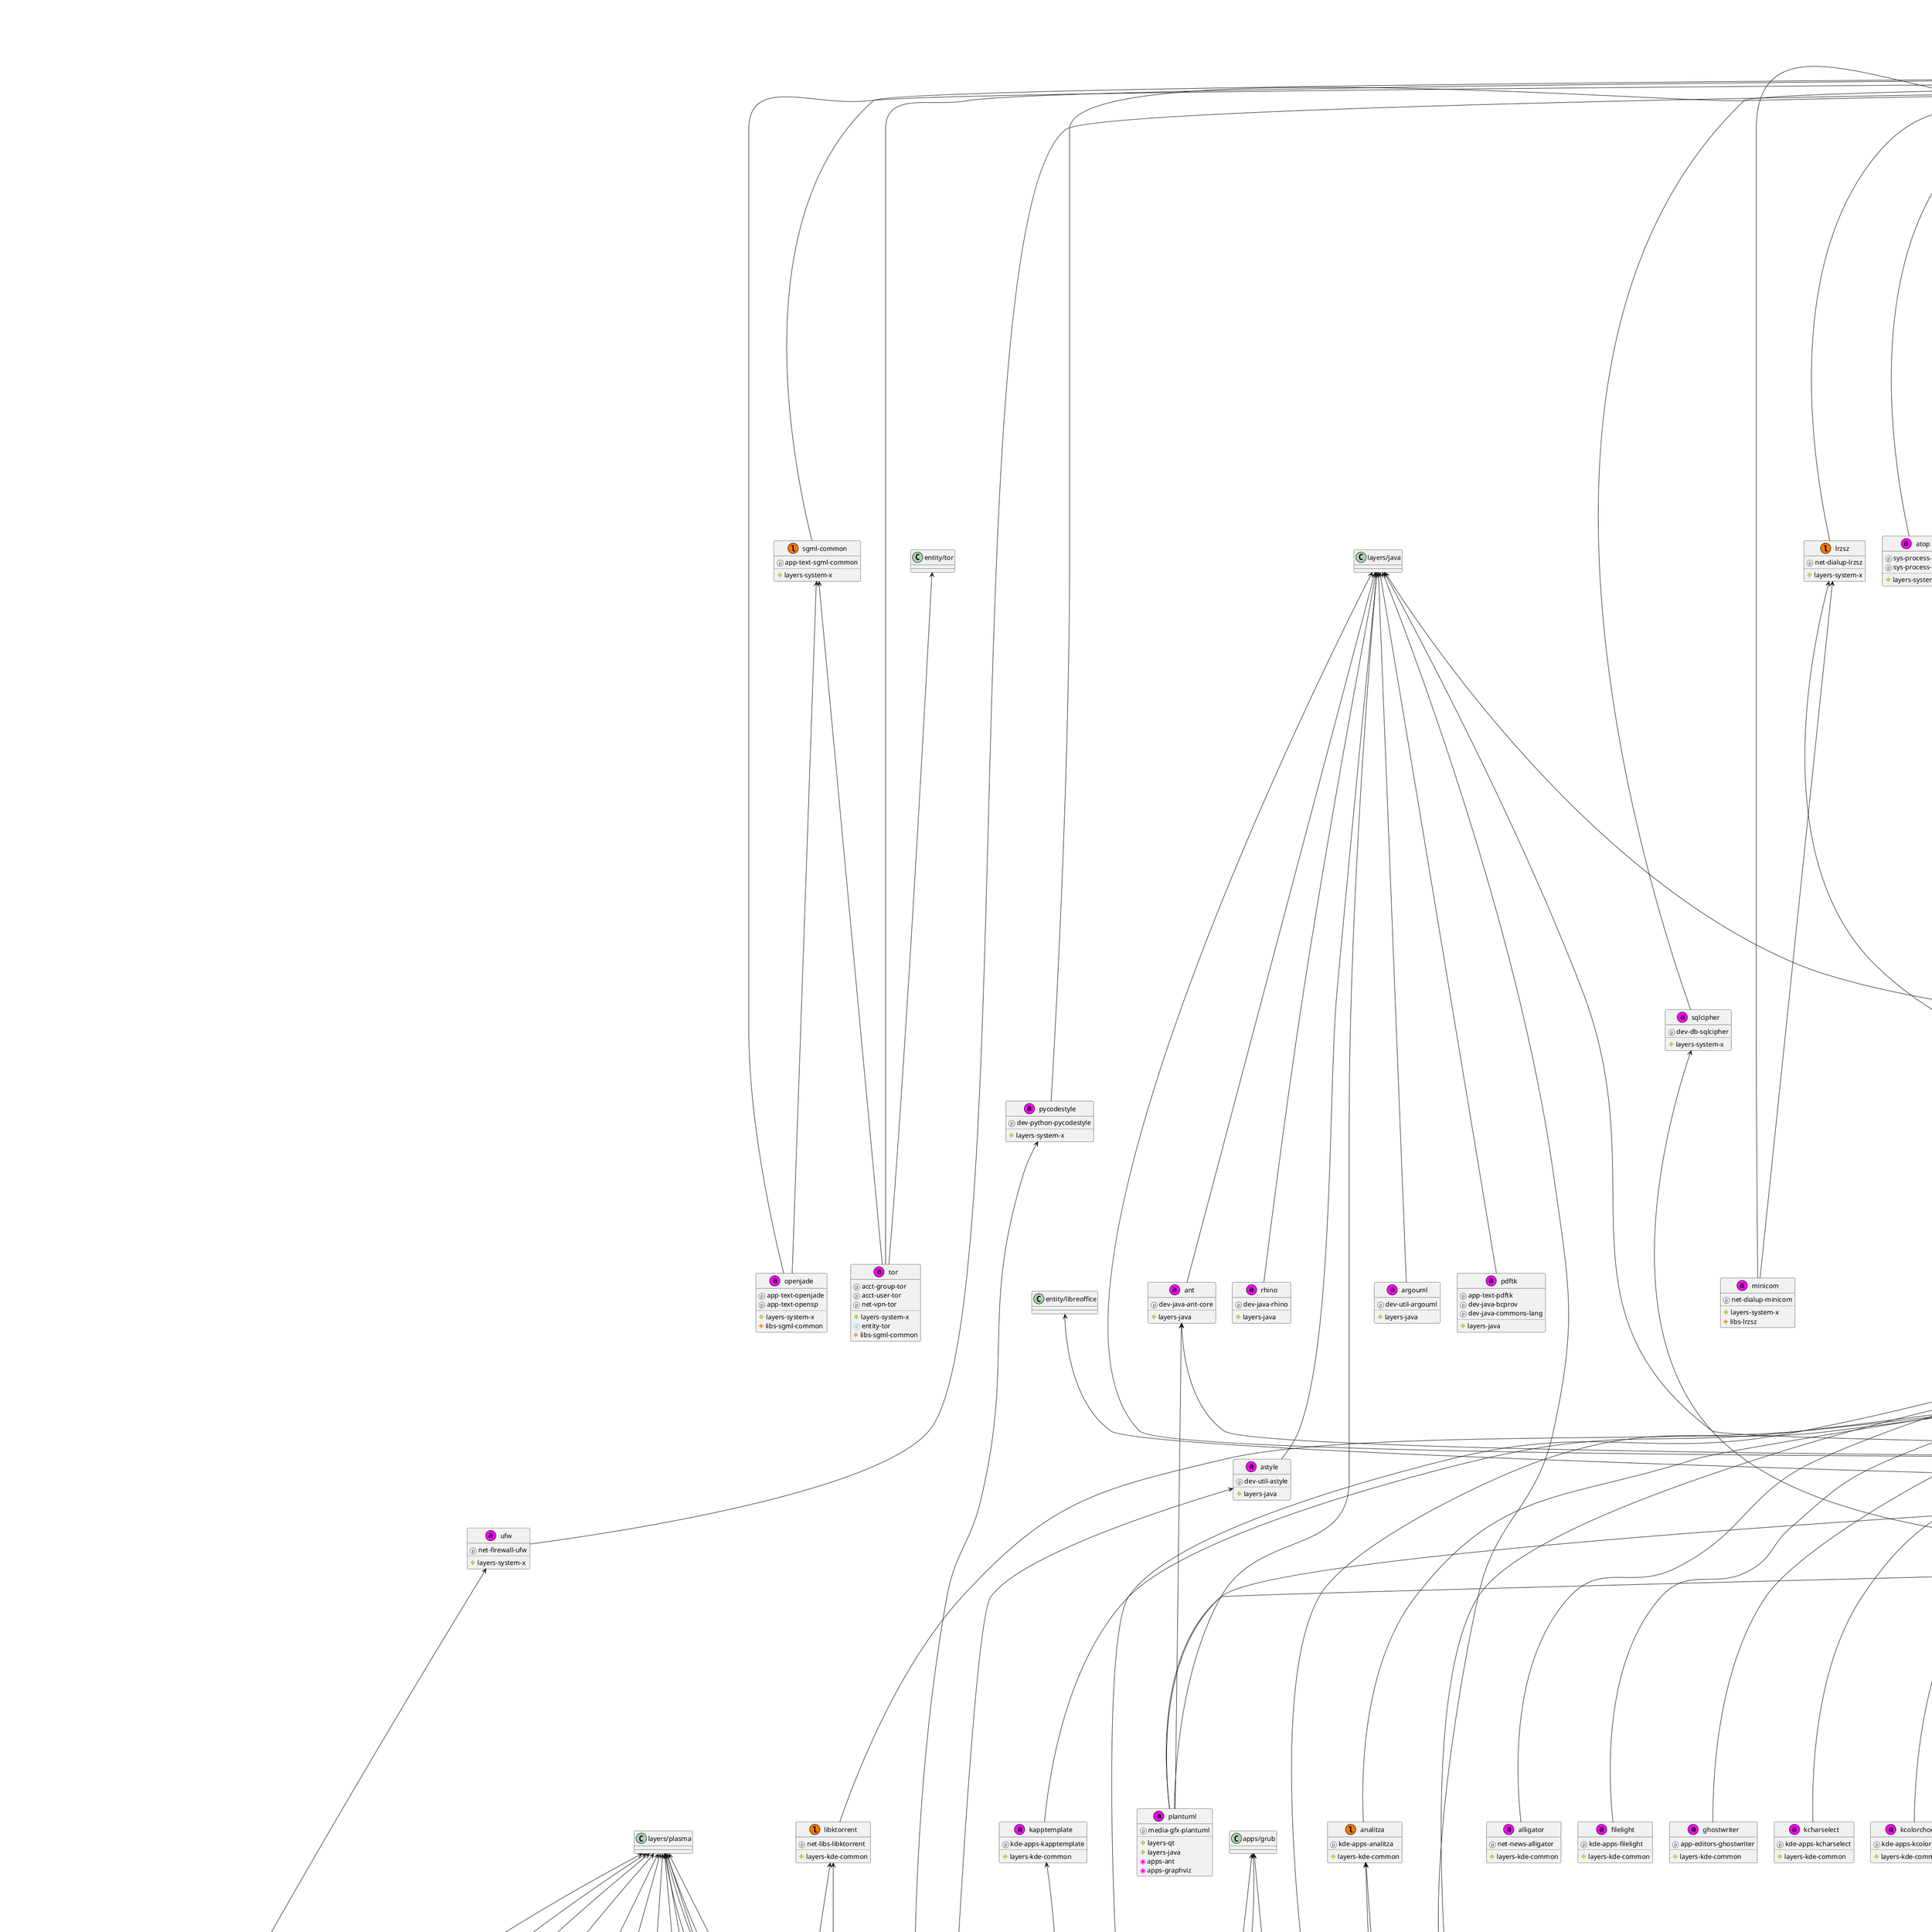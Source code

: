 @startuml

entity "loopup" as utils/loopup << (u,#4B0082) >> {
  <color:#DC7633><U+24E2></color> system-luet
}
entity "cascadia-code" as fonts/cascadia-code << (f,#48D1CC) >> {
  <color:#34495E><U+24DF></color> media-fonts-cascadia-code
..
  <color:#9ACD32><U+2756></color> layers-X
}
entity "fontawesome" as fonts/fontawesome << (f,#48D1CC) >> {
  <color:#34495E><U+24DF></color> media-fonts-fontawesome
..
  <color:#9ACD32><U+2756></color> layers-X
}
entity "font-cursor-misc" as fonts/font-cursor-misc << (f,#48D1CC) >> {
  <color:#34495E><U+24DF></color> media-fonts-font-cursor-misc
..
  <color:#9ACD32><U+2756></color> layers-X
}
entity "inconsolata" as fonts/inconsolata << (f,#48D1CC) >> {
  <color:#34495E><U+24DF></color> media-fonts-inconsolata
..
  <color:#9ACD32><U+2756></color> layers-X
}
entity "inconsolata-hellenic" as fonts/inconsolata-hellenic << (f,#48D1CC) >> {
  <color:#34495E><U+24DF></color> media-fonts-inconsolata-hellenic
..
  <color:#9ACD32><U+2756></color> layers-X
}
entity "jetbrains-mono" as fonts/jetbrains-mono << (f,#48D1CC) >> {
  <color:#34495E><U+24DF></color> media-fonts-jetbrains-mono
..
  <color:#9ACD32><U+2756></color> layers-X
}
entity "noto-cjk" as fonts/noto-cjk << (f,#48D1CC) >> {
  <color:#34495E><U+24DF></color> media-fonts-noto-cjk
..
  <color:#9ACD32><U+2756></color> layers-X
}
entity "noto-extra" as fonts/noto-extra << (f,#48D1CC) >> {
  <color:#34495E><U+24DF></color> media-fonts-noto
..
  <color:#9ACD32><U+2756></color> layers-X
}
entity "roboto" as fonts/roboto << (f,#48D1CC) >> {
  <color:#34495E><U+24DF></color> media-fonts-roboto
..
  <color:#9ACD32><U+2756></color> layers-X
}
entity "robotomono" as fonts/robotomono << (f,#48D1CC) >> {
  <color:#34495E><U+24DF></color> media-fonts-robotomono
..
  <color:#9ACD32><U+2756></color> layers-X
}
entity "robotoslab" as fonts/robotoslab << (f,#48D1CC) >> {
  <color:#34495E><U+24DF></color> media-fonts-robotoslab
..
  <color:#9ACD32><U+2756></color> layers-X
}
entity "stix-fonts" as fonts/stix-fonts << (f,#48D1CC) >> {
  <color:#34495E><U+24DF></color> media-fonts-stix-fonts
..
  <color:#9ACD32><U+2756></color> layers-X
}
entity "texcm-ttf" as fonts/texcm-ttf << (f,#48D1CC) >> {
  <color:#34495E><U+24DF></color> media-fonts-texcm-ttf
..
  <color:#9ACD32><U+2756></color> layers-X
}
entity "wqy-zenhei" as fonts/wqy-zenhei << (f,#48D1CC) >> {
  <color:#34495E><U+24DF></color> media-fonts-wqy-zenhei
..
  <color:#9ACD32><U+2756></color> layers-X
}
entity "wqy-microhei" as fonts/wqy-microhei << (f,#48D1CC) >> {
  <color:#34495E><U+24DF></color> media-fonts-wqy-microhei
..
  <color:#9ACD32><U+2756></color> layers-X
}
entity "fluid-soundfont" as fonts/fluid-soundfont << (f,#48D1CC) >> {
  <color:#34495E><U+24DF></color> media-sound-fluid-soundfont
..
  <color:#9ACD32><U+2756></color> layers-X
}
entity "analitza" as libs/analitza << (l,#FF7700) >> {
  <color:#34495E><U+24DF></color> kde-apps-analitza
..
  <color:#9ACD32><U+2756></color> layers-kde-common
}
entity "AOMediaCodecs" as libs/AOMediaCodecs << (l,#FF7700) >> {
  <color:#34495E><U+24DF></color> media-libs-libavif
  <color:#34495E><U+24DF></color> media-libs-svt-av1
..
  <color:#9ACD32><U+2756></color> layers-X
}
entity "asio" as libs/asio << (l,#FF7700) >> {
  <color:#34495E><U+24DF></color> dev-cpp-asio
..
  <color:#9ACD32><U+2756></color> layers-system-x
}
entity "aubio" as libs/aubio << (l,#FF7700) >> {
  <color:#34495E><U+24DF></color> media-libs-aubio
..
  <color:#9ACD32><U+2756></color> layers-X
}
entity "babl" as libs/babl << (l,#FF7700) >> {
  <color:#34495E><U+24DF></color> media-libs-babl
..
  <color:#9ACD32><U+2756></color> layers-X
}
entity "beautifulsoup4" as libs/beautifulsoup4 << (l,#FF7700) >> {
  <color:#34495E><U+24DF></color> dev-python-beautifulsoup4
  <color:#34495E><U+24DF></color> dev-python-soupsieve
..
  <color:#9ACD32><U+2756></color> layers-sys-fs
}
entity "breeze-plymouth" as libs/breeze-plymouth << (l,#FF7700) >> {
  <color:#34495E><U+24DF></color> kde-plasma-breeze-plymouth
..
  <color:#9ACD32><U+2756></color> layers-plasma
  <color:#FF00FF><U+25C9></color> apps-grub
}
entity "c-blosc" as libs/c-blosc << (l,#FF7700) >> {
  <color:#34495E><U+24DF></color> dev-libs-c-blosc
..
  <color:#9ACD32><U+2756></color> layers-qt
}
entity "cfitsio" as libs/cfitsio << (l,#FF7700) >> {
  <color:#34495E><U+24DF></color> sci-libs-cfitsio
..
  <color:#9ACD32><U+2756></color> layers-system-x
}
entity "chrome-binary-plugins" as libs/chrome-binary-plugins << (l,#FF7700) >> {
  <color:#34495E><U+24DF></color> www-plugins-chrome-binary-plugins
..
  <color:#9ACD32><U+2756></color> layers-X
}
entity "colorama" as libs/colorama << (l,#FF7700) >> {
  <color:#34495E><U+24DF></color> dev-python-colorama
..
  <color:#9ACD32><U+2756></color> layers-system-x
}
entity "compface" as libs/compface << (l,#FF7700) >> {
  <color:#34495E><U+24DF></color> media-libs-compface
..
  <color:#9ACD32><U+2756></color> layers-system-x
}
entity "cpp-httplib" as libs/cpp-httplib << (l,#FF7700) >> {
  <color:#34495E><U+24DF></color> dev-cpp-cpp-httplib
..
  <color:#9ACD32><U+2756></color> layers-X
}
entity "css-parser" as libs/css-parser << (l,#FF7700) >> {
  <color:#34495E><U+24DF></color> dev-python-css-parser
..
  <color:#9ACD32><U+2756></color> layers-system-x
}
entity "cssselect" as libs/cssselect << (l,#FF7700) >> {
  <color:#34495E><U+24DF></color> dev-python-cssselect
..
  <color:#9ACD32><U+2756></color> layers-system-x
}
entity "feedparser" as libs/feedparser << (l,#FF7700) >> {
  <color:#34495E><U+24DF></color> dev-python-feedparser
  <color:#34495E><U+24DF></color> dev-python-sgmllib3k
..
  <color:#9ACD32><U+2756></color> layers-system-x
}
entity "flann" as libs/flann << (l,#FF7700) >> {
  <color:#34495E><U+24DF></color> sci-libs-flann
..
  <color:#9ACD32><U+2756></color> layers-system-x
}
entity "fltk" as libs/fltk << (l,#FF7700) >> {
  <color:#34495E><U+24DF></color> x11-libs-fltk
..
  <color:#9ACD32><U+2756></color> layers-X
}
entity "freeimage" as libs/freeimage << (l,#FF7700) >> {
  <color:#34495E><U+24DF></color> media-libs-freeimage
..
  <color:#9ACD32><U+2756></color> layers-X
}
entity "freeradius-client" as apps/freeradius-client << (a,#FF00FF) >> {
  <color:#34495E><U+24DF></color> net-dialup-freeradius-client
..
  <color:#9ACD32><U+2756></color> layers-system-x
}
entity "ftgl" as libs/ftgl << (l,#FF7700) >> {
  <color:#34495E><U+24DF></color> media-libs-ftgl
..
  <color:#9ACD32><U+2756></color> layers-X
}
entity "game-music-emu" as libs/game-music-emu << (l,#FF7700) >> {
  <color:#34495E><U+24DF></color> media-libs-game-music-emu
..
  <color:#9ACD32><U+2756></color> layers-system-x
}
entity "gavl" as libs/gavl << (l,#FF7700) >> {
  <color:#34495E><U+24DF></color> media-libs-gavl
..
  <color:#9ACD32><U+2756></color> layers-system-x
}
entity "girara" as libs/girara << (l,#FF7700) >> {
  <color:#34495E><U+24DF></color> dev-libs-girara
..
  <color:#9ACD32><U+2756></color> layers-X
}
entity "gdl" as libs/gdl << (l,#FF7700) >> {
  <color:#34495E><U+24DF></color> dev-libs-gdl
..
  <color:#9ACD32><U+2756></color> layers-X
}
entity "gl2ps" as libs/gl2ps << (l,#FF7700) >> {
  <color:#34495E><U+24DF></color> x11-libs-gl2ps
..
  <color:#9ACD32><U+2756></color> layers-latex
}
entity "glfw" as libs/glfw << (l,#FF7700) >> {
  <color:#34495E><U+24DF></color> media-libs-glfw
..
  <color:#9ACD32><U+2756></color> layers-X
}
entity "gmime-2" as libs/gmime-2 << (l,#FF7700) >> {
  <color:#34495E><U+24DF></color> dev-libs-gmime:2.6
..
  <color:#9ACD32><U+2756></color> layers-system-x
}
entity "goocanvas" as libs/goocanvas << (l,#FF7700) >> {
  <color:#34495E><U+24DF></color> x11-libs-goocanvas
  <color:#34495E><U+24DF></color> dev-perl-GooCanvas2
  <color:#34495E><U+24DF></color> dev-perl-GooCanvas2-CairoTypes
..
  <color:#9ACD32><U+2756></color> layers-X
}
entity "gpm" as libs/gpm << (l,#FF7700) >> {
  <color:#34495E><U+24DF></color> sys-libs-gpm
..
  <color:#9ACD32><U+2756></color> layers-system-x
}
entity "gst-plugins-v4l2" as libs/gst-plugins-v4l2 << (l,#FF7700) >> {
  <color:#34495E><U+24DF></color> media-plugins-gst-plugins-v4l2
..
  <color:#9ACD32><U+2756></color> layers-X
}
entity "gtksourceviewmm" as libs/gtksourceviewmm << (l,#FF7700) >> {
  <color:#34495E><U+24DF></color> dev-cpp-gtksourceviewmm
..
  <color:#9ACD32><U+2756></color> layers-gnome-common
}
entity "gupnp-igd" as libs/gupnp-igd << (l,#FF7700) >> {
  <color:#34495E><U+24DF></color> net-libs-gupnp-igd
..
  <color:#9ACD32><U+2756></color> layers-gnome-common
}
entity "hidapi" as libs/hidapi << (l,#FF7700) >> {
  <color:#34495E><U+24DF></color> dev-libs-hidapi
..
  <color:#9ACD32><U+2756></color> layers-system-x
}
entity "id3lib" as libs/id3lib << (l,#FF7700) >> {
  <color:#34495E><U+24DF></color> media-libs-id3lib
..
  <color:#9ACD32><U+2756></color> layers-system-x
}
entity "iniparser" as libs/iniparser << (l,#FF7700) >> {
  <color:#34495E><U+24DF></color> dev-libs-iniparser
..
  <color:#9ACD32><U+2756></color> layers-system-x
}
entity "intel-mediasdk" as libs/intel-mediasdk << (l,#FF7700) >> {
  <color:#34495E><U+24DF></color> media-libs-gmmlib
  <color:#34495E><U+24DF></color> media-libs-intel-mediasdk
  <color:#34495E><U+24DF></color> media-libs-libva-intel-media-driver
..
  <color:#9ACD32><U+2756></color> layers-X
}
entity "IO-Tty" as libs/IO-Tty << (l,#FF7700) >> {
  <color:#34495E><U+24DF></color> dev-perl-IO-Tty
..
  <color:#9ACD32><U+2756></color> layers-system-x
}
entity "jbigkit" as libs/jbigkit << (l,#FF7700) >> {
  <color:#34495E><U+24DF></color> media-libs-jbigkit
..
  <color:#9ACD32><U+2756></color> layers-system-x
}
entity "ladspa-sdk" as libs/ladspa-sdk << (l,#FF7700) >> {
  <color:#34495E><U+24DF></color> media-libs-ladspa-sdk
..
  <color:#9ACD32><U+2756></color> layers-X
}
entity "leptonica" as libs/leptonica << (l,#FF7700) >> {
  <color:#34495E><U+24DF></color> media-libs-leptonica
..
  <color:#9ACD32><U+2756></color> layers-X
}
entity "lib3ds" as libs/lib3ds << (l,#FF7700) >> {
  <color:#34495E><U+24DF></color> media-libs-lib3ds
..
  <color:#9ACD32><U+2756></color> layers-system-x
}
entity "libbs2b" as libs/libbs2b << (l,#FF7700) >> {
  <color:#34495E><U+24DF></color> media-libs-libbs2b
..
  <color:#9ACD32><U+2756></color> layers-X
}
entity "libcerf" as libs/libcerf << (l,#FF7700) >> {
  <color:#34495E><U+24DF></color> sci-libs-libcerf
..
  <color:#9ACD32><U+2756></color> layers-system-x
}
entity "libchamplain" as libs/libchamplain << (l,#FF7700) >> {
  <color:#34495E><U+24DF></color> media-libs-libchamplain
..
  <color:#9ACD32><U+2756></color> layers-gnome-common
}
entity "libconfig" as libs/libconfig << (l,#FF7700) >> {
  <color:#34495E><U+24DF></color> dev-libs-libconfig
..
  <color:#9ACD32><U+2756></color> layers-system-x
}
entity "libdiscid" as libs/libdiscid << (l,#FF7700) >> {
  <color:#34495E><U+24DF></color> media-libs-libdiscid
..
  <color:#9ACD32><U+2756></color> layers-system-x
}
entity "libdispatch" as libs/libdispatch << (l,#FF7700) >> {
  <color:#34495E><U+24DF></color> dev-libs-libdispatch
..
  <color:#9ACD32><U+2756></color> layers-system-x
}
entity "libdvdcss" as libs/libdvdcss << (l,#FF7700) >> {
  <color:#34495E><U+24DF></color> media-libs-libdvdcss
..
  <color:#9ACD32><U+2756></color> layers-system-x
}
entity "libebur128" as libs/libebur128 << (l,#FF7700) >> {
  <color:#34495E><U+24DF></color> media-libs-libebur128
..
  <color:#9ACD32><U+2756></color> layers-X
}
entity "libemf" as libs/libemf << (l,#FF7700) >> {
  <color:#34495E><U+24DF></color> media-libs-libemf
..
  <color:#9ACD32><U+2756></color> layers-system-x
}
entity "libfame" as libs/libfame << (l,#FF7700) >> {
  <color:#34495E><U+24DF></color> media-libs-libfame
..
  <color:#9ACD32><U+2756></color> layers-system-x
}
entity "libgii" as libs/libgii << (l,#FF7700) >> {
  <color:#34495E><U+24DF></color> media-libs-libgii
  <color:#34495E><U+24DF></color> media-libs-libggi
..
  <color:#9ACD32><U+2756></color> layers-X
}
entity "libglade" as libs/libglade << (l,#FF7700) >> {
  <color:#34495E><U+24DF></color> gnome-base-libglade
..
  <color:#9ACD32><U+2756></color> layers-X
  <color:#FF7700><U+1F79B></color> libs-gtk2
}
entity "libharu" as libs/libharu << (l,#FF7700) >> {
  <color:#34495E><U+24DF></color> media-libs-libharu
..
  <color:#9ACD32><U+2756></color> layers-system-x
}
entity "libircclient" as libs/libircclient << (l,#FF7700) >> {
  <color:#34495E><U+24DF></color> net-libs-libircclient
..
  <color:#9ACD32><U+2756></color> layers-system-x
}
entity "libktorrent" as libs/libktorrent << (l,#FF7700) >> {
  <color:#34495E><U+24DF></color> net-libs-libktorrent
..
  <color:#9ACD32><U+2756></color> layers-kde-common
}
entity "liblo" as libs/liblo << (l,#FF7700) >> {
  <color:#34495E><U+24DF></color> media-libs-liblo
..
  <color:#9ACD32><U+2756></color> layers-system-x
}
entity "liblqr" as libs/liblqr << (l,#FF7700) >> {
  <color:#34495E><U+24DF></color> media-libs-liblqr
..
  <color:#9ACD32><U+2756></color> layers-system-x
}
entity "libmirage" as libs/libmirage << (l,#FF7700) >> {
  <color:#34495E><U+24DF></color> dev-libs-libmirage
..
  <color:#9ACD32><U+2756></color> layers-X
}
entity "libmp4v2" as libs/libmp4v2 << (l,#FF7700) >> {
  <color:#34495E><U+24DF></color> media-libs-libmp4v2
..
  <color:#9ACD32><U+2756></color> layers-X
}
entity "libntlm" as libs/libntlm << (l,#FF7700) >> {
  <color:#34495E><U+24DF></color> net-libs-libntlm
..
  <color:#9ACD32><U+2756></color> layers-system-x
}
entity "libopusenc" as libs/libopusenc << (l,#FF7700) >> {
  <color:#34495E><U+24DF></color> media-libs-libopusenc
..
  <color:#9ACD32><U+2756></color> layers-X
}
entity "libprojectm" as libs/libprojectm << (l,#FF7700) >> {
  <color:#34495E><U+24DF></color> media-libs-libprojectm
..
  <color:#9ACD32><U+2756></color> layers-X
}
entity "libsfml" as libs/libsfml << (l,#FF7700) >> {
  <color:#34495E><U+24DF></color> media-libs-libsfml
..
  <color:#9ACD32><U+2756></color> layers-X
}
entity "libshout" as libs/libshout << (l,#FF7700) >> {
  <color:#34495E><U+24DF></color> media-libs-libshout
..
  <color:#9ACD32><U+2756></color> layers-X
}
entity "libsidplay" as libs/libsidplay << (l,#FF7700) >> {
  <color:#34495E><U+24DF></color> media-libs-libsidplay
..
  <color:#9ACD32><U+2756></color> layers-system-x
}
entity "libsidplayfp" as libs/libsidplayfp << (l,#FF7700) >> {
  <color:#34495E><U+24DF></color> media-libs-libsidplayfp
..
  <color:#9ACD32><U+2756></color> layers-system-x
}
entity "libsoundtouch" as libs/libsoundtouch << (l,#FF7700) >> {
  <color:#34495E><U+24DF></color> dev-libs-libsoundtouch
..
  <color:#9ACD32><U+2756></color> layers-system-x
}
entity "libsrtp" as libs/libsrtp << (l,#FF7700) >> {
  <color:#34495E><U+24DF></color> net-libs-libsrtp
..
  <color:#9ACD32><U+2756></color> layers-X
}
entity "libutf8proc" as libs/libutf8proc << (l,#FF7700) >> {
  <color:#34495E><U+24DF></color> dev-libs-libutf8proc
..
  <color:#9ACD32><U+2756></color> layers-system-x
}
entity "libvisio" as libs/libvisio << (l,#FF7700) >> {
  <color:#34495E><U+24DF></color> media-libs-libvisio
..
  <color:#9ACD32><U+2756></color> layers-X
}
entity "libXaw3d" as libs/libXaw3d << (l,#FF7700) >> {
  <color:#34495E><U+24DF></color> x11-libs-libXaw3d
..
  <color:#9ACD32><U+2756></color> layers-X
}
entity "libxdg-basedir" as libs/libxdg-basedir << (l,#FF7700) >> {
  <color:#34495E><U+24DF></color> dev-libs-libxdg-basedir
..
  <color:#9ACD32><U+2756></color> layers-system-x
}
entity "libzen" as libs/libzen << (l,#FF7700) >> {
  <color:#34495E><U+24DF></color> media-libs-libzen
..
  <color:#9ACD32><U+2756></color> layers-system-x
}
entity "log4cplus" as libs/log4cplus << (l,#FF7700) >> {
  <color:#34495E><U+24DF></color> dev-libs-log4cplus
..
  <color:#9ACD32><U+2756></color> layers-qt
}
entity "lrzsz" as libs/lrzsz << (l,#FF7700) >> {
  <color:#34495E><U+24DF></color> net-dialup-lrzsz
..
  <color:#9ACD32><U+2756></color> layers-system-x
}
entity "lttng-ust-2_12" as libs/lttng-ust-2_12 << (l,#FF7700) >> {
  <color:#34495E><U+24DF></color> dev-util-lttng-ust
..
  <color:#9ACD32><U+2756></color> layers-sys-fs
}
entity "LuaBitOp" as libs/LuaBitOp << (l,#FF7700) >> {
  <color:#34495E><U+24DF></color> dev-lua-LuaBitOp
..
  <color:#9ACD32><U+2756></color> layers-sys-fs
}
entity "lv2" as libs/lv2 << (l,#FF7700) >> {
  <color:#34495E><U+24DF></color> dev-libs-lv2
..
  <color:#9ACD32><U+2756></color> layers-X
}
entity "lzip" as libs/lzip << (l,#FF7700) >> {
  <color:#34495E><U+24DF></color> app-arch-lzip
..
  <color:#9ACD32><U+2756></color> layers-system-x
}
entity "mac" as libs/mac << (l,#FF7700) >> {
  <color:#34495E><U+24DF></color> media-sound-mac
..
  <color:#9ACD32><U+2756></color> layers-X
}
entity "mathjax" as libs/mathjax << (l,#FF7700) >> {
  <color:#34495E><U+24DF></color> dev-libs-mathjax
..
  <color:#9ACD32><U+2756></color> layers-system-x
}
entity "mbedtls" as libs/mbedtls << (l,#FF7700) >> {
  <color:#34495E><U+24DF></color> net-libs-mbedtls
..
  <color:#9ACD32><U+2756></color> layers-system-x
}
entity "motif" as libs/motif << (l,#FF7700) >> {
  <color:#34495E><U+24DF></color> x11-libs-motif
..
  <color:#9ACD32><U+2756></color> layers-X
}
entity "mxml" as libs/mxml << (l,#FF7700) >> {
  <color:#34495E><U+24DF></color> dev-libs-mxml
..
  <color:#9ACD32><U+2756></color> layers-system-x
}
entity "nas" as libs/nas << (l,#FF7700) >> {
  <color:#34495E><U+24DF></color> media-libs-nas
..
  <color:#9ACD32><U+2756></color> layers-X
}
entity "Net-SNMP" as libs/Net-SNMP << (l,#FF7700) >> {
  <color:#34495E><U+24DF></color> dev-perl-Net-SNMP
  <color:#34495E><U+24DF></color> dev-perl-Crypt-DES
  <color:#34495E><U+24DF></color> dev-perl-Crypt-Rijndael
  <color:#34495E><U+24DF></color> dev-perl-Digest-SHA1
  <color:#34495E><U+24DF></color> virtual-perl-Digest
..
  <color:#9ACD32><U+2756></color> layers-system-x
}
entity "neXtaw" as libs/neXtaw << (l,#FF7700) >> {
  <color:#34495E><U+24DF></color> x11-libs-neXtaw
..
  <color:#9ACD32><U+2756></color> layers-X
}
entity "nlohmann_json" as libs/nlohmann_json << (l,#FF7700) >> {
  <color:#34495E><U+24DF></color> dev-cpp-nlohmann_json
..
  <color:#9ACD32><U+2756></color> layers-system-x
}
entity "oniguruma" as libs/oniguruma << (l,#FF7700) >> {
  <color:#34495E><U+24DF></color> dev-libs-oniguruma
..
  <color:#9ACD32><U+2756></color> layers-system-x
}
entity "ossp-uuid" as libs/ossp-uuid << (l,#FF7700) >> {
  <color:#34495E><U+24DF></color> dev-libs-ossp-uuid
..
  <color:#9ACD32><U+2756></color> layers-system-x
}
entity "pbr" as libs/pbr << (l,#FF7700) >> {
  <color:#34495E><U+24DF></color> dev-python-pbr
..
  <color:#9ACD32><U+2756></color> layers-system-x
}
entity "perl-Tk" as libs/perl-Tk << (l,#FF7700) >> {
  <color:#34495E><U+24DF></color> dev-perl-Tk
..
  <color:#9ACD32><U+2756></color> layers-X
}
entity "physfs" as libs/physfs << (l,#FF7700) >> {
  <color:#34495E><U+24DF></color> dev-games-physfs
..
  <color:#9ACD32><U+2756></color> layers-system-x
}
entity "portsmf" as libs/portsmf << (l,#FF7700) >> {
  <color:#34495E><U+24DF></color> media-libs-portsmf
..
  <color:#9ACD32><U+2756></color> layers-system-x
}
entity "ptex" as libs/ptex << (l,#FF7700) >> {
  <color:#34495E><U+24DF></color> media-libs-ptex
..
  <color:#9ACD32><U+2756></color> layers-qt
}
entity "pynacl" as libs/pynacl << (l,#FF7700) >> {
  <color:#34495E><U+24DF></color> dev-python-pynacl
..
  <color:#9ACD32><U+2756></color> layers-sys-fs
}
entity "pyproject-hooks" as libs/pyproject-hooks << (l,#FF7700) >> {
  <color:#34495E><U+24DF></color> dev-python-pyproject-hooks
..
  <color:#9ACD32><U+2756></color> layers-system-x
}
entity "python-msgpack" as libs/python-msgpack << (l,#FF7700) >> {
  <color:#34495E><U+24DF></color> dev-python-msgpack
..
  <color:#9ACD32><U+2756></color> layers-system-x
}
entity "python-protobuf" as libs/python-protobuf << (l,#FF7700) >> {
  <color:#34495E><U+24DF></color> dev-python-protobuf
..
  <color:#9ACD32><U+2756></color> layers-system-x
}
entity "qcustomplot" as libs/qcustomplot << (l,#FF7700) >> {
  <color:#34495E><U+24DF></color> dev-libs-qcustomplot
..
  <color:#9ACD32><U+2756></color> layers-qt
}
entity "qscintilla" as libs/qscintilla << (l,#FF7700) >> {
  <color:#34495E><U+24DF></color> x11-libs-qscintilla
..
  <color:#9ACD32><U+2756></color> layers-qt
}
entity "qscintilla-qt5" as libs/qscintilla-qt5 << (l,#FF7700) >> {
  <color:#34495E><U+24DF></color> x11-libs-qscintilla
..
  <color:#9ACD32><U+2756></color> layers-kde-kf5
}
entity "qtpy" as libs/qtpy << (l,#FF7700) >> {
  <color:#34495E><U+24DF></color> dev-python-pyside6
  <color:#34495E><U+24DF></color> dev-python-qtpy
  <color:#34495E><U+24DF></color> dev-python-shiboken6
..
  <color:#9ACD32><U+2756></color> layers-qt
  <color:#D4AC0D><U+24D3></color> development-gcc
}
entity "qxlsx" as libs/qxlsx << (l,#FF7700) >> {
  <color:#34495E><U+24DF></color> dev-libs-qxlsx
..
  <color:#9ACD32><U+2756></color> layers-qt
}
entity "random2" as libs/random2 << (l,#FF7700) >> {
  <color:#34495E><U+24DF></color> dev-python-random2
..
  <color:#9ACD32><U+2756></color> layers-system-x
}
entity "rapidjson" as libs/rapidjson << (l,#FF7700) >> {
  <color:#34495E><U+24DF></color> dev-libs-rapidjson
..
  <color:#9ACD32><U+2756></color> layers-system-x
}
entity "regex" as libs/regex << (l,#FF7700) >> {
  <color:#34495E><U+24DF></color> dev-python-regex
..
  <color:#9ACD32><U+2756></color> layers-system-x
}
entity "reportlab" as libs/reportlab << (l,#FF7700) >> {
  <color:#34495E><U+24DF></color> dev-python-reportlab
..
  <color:#9ACD32><U+2756></color> layers-X
}
entity "rnnoise" as apps/rnnoise << (a,#FF00FF) >> {
  <color:#34495E><U+24DF></color> media-libs-rnnoise
..
  <color:#9ACD32><U+2756></color> layers-system-x
}
entity "rtaudio" as libs/rtaudio << (l,#FF7700) >> {
  <color:#34495E><U+24DF></color> media-libs-rtaudio
..
  <color:#9ACD32><U+2756></color> layers-X
}
entity "rtmidi" as libs/rtmidi << (l,#FF7700) >> {
  <color:#34495E><U+24DF></color> media-libs-rtmidi
..
  <color:#9ACD32><U+2756></color> layers-X
}
entity "send2trash" as libs/send2trash << (l,#FF7700) >> {
  <color:#34495E><U+24DF></color> dev-python-send2trash
..
  <color:#9ACD32><U+2756></color> layers-system-x
}
entity "sgml-common" as libs/sgml-common << (l,#FF7700) >> {
  <color:#34495E><U+24DF></color> app-text-sgml-common
..
  <color:#9ACD32><U+2756></color> layers-system-x
}
entity "smpeg" as libs/smpeg << (l,#FF7700) >> {
  <color:#34495E><U+24DF></color> media-libs-smpeg
..
  <color:#9ACD32><U+2756></color> layers-X
}
entity "smpeg2" as libs/smpeg2 << (l,#FF7700) >> {
  <color:#34495E><U+24DF></color> media-libs-smpeg2
..
  <color:#9ACD32><U+2756></color> layers-X
}
entity "Text-CSV" as libs/Text-CSV << (l,#FF7700) >> {
  <color:#34495E><U+24DF></color> dev-perl-Text-CSV
..
  <color:#9ACD32><U+2756></color> layers-X
}
entity "tinyxml2" as libs/tinyxml2 << (l,#FF7700) >> {
  <color:#34495E><U+24DF></color> dev-libs-tinyxml2
..
  <color:#9ACD32><U+2756></color> layers-system-x
}
entity "tree-sitter" as libs/tree-sitter << (l,#FF7700) >> {
  <color:#34495E><U+24DF></color> dev-libs-tree-sitter
  <color:#34495E><U+24DF></color> dev-libs-tree-sitter-bash
  <color:#34495E><U+24DF></color> dev-libs-tree-sitter-c
  <color:#34495E><U+24DF></color> dev-libs-tree-sitter-lua
  <color:#34495E><U+24DF></color> dev-libs-tree-sitter-markdown
  <color:#34495E><U+24DF></color> dev-libs-tree-sitter-python
  <color:#34495E><U+24DF></color> dev-libs-tree-sitter-query
  <color:#34495E><U+24DF></color> dev-libs-tree-sitter-vim
  <color:#34495E><U+24DF></color> dev-libs-tree-sitter-vimdoc
  <color:#34495E><U+24DF></color> dev-python-tree-sitter
..
  <color:#9ACD32><U+2756></color> layers-system-x
}
entity "twisted" as libs/twisted << (l,#FF7700) >> {
  <color:#34495E><U+24DF></color> dev-python-twisted
  <color:#34495E><U+24DF></color> dev-python-incremental
  <color:#34495E><U+24DF></color> dev-python-zope-interface
..
  <color:#9ACD32><U+2756></color> layers-X
}
entity "udis86" as libs/udis86 << (l,#FF7700) >> {
  <color:#34495E><U+24DF></color> dev-libs-udis86
..
  <color:#9ACD32><U+2756></color> layers-system-x
}
entity "uriparser" as libs/uriparser << (l,#FF7700) >> {
  <color:#34495E><U+24DF></color> dev-libs-uriparser
..
  <color:#9ACD32><U+2756></color> layers-system-x
}
entity "uthash" as libs/uthash << (l,#FF7700) >> {
  <color:#34495E><U+24DF></color> dev-libs-uthash
..
  <color:#9ACD32><U+2756></color> layers-system-x
}
entity "utfcpp" as libs/utfcpp << (l,#FF7700) >> {
  <color:#34495E><U+24DF></color> dev-libs-utfcpp
..
  <color:#9ACD32><U+2756></color> layers-system-x
}
entity "vamp-plugin-sdk" as libs/vamp-plugin-sdk << (l,#FF7700) >> {
  <color:#34495E><U+24DF></color> media-libs-vamp-plugin-sdk
..
  <color:#9ACD32><U+2756></color> layers-X
}
entity "vdf" as libs/vdf << (l,#FF7700) >> {
  <color:#34495E><U+24DF></color> dev-python-vdf
..
  <color:#9ACD32><U+2756></color> layers-system-x
}
entity "websocketpp" as libs/websocketpp << (l,#FF7700) >> {
  <color:#34495E><U+24DF></color> dev-cpp-websocketpp
..
  <color:#9ACD32><U+2756></color> layers-system-x
}
entity "python-deprecated" as libs/python-deprecated << (l,#FF7700) >> {
  <color:#34495E><U+24DF></color> dev-python-deprecated
  <color:#34495E><U+24DF></color> dev-python-wrapt
..
  <color:#9ACD32><U+2756></color> layers-system-x
}
entity "wxGTK" as libs/wxGTK << (l,#FF7700) >> {
  <color:#34495E><U+24DF></color> x11-libs-wxGTK
..
  <color:#9ACD32><U+2756></color> layers-gnome-common
}
entity "wxGTK-3_0-gtk3" as libs/wxGTK-3_0-gtk3 << (l,#FF7700) >> {
  <color:#34495E><U+24DF></color> x11-libs-wxGTK
..
  <color:#9ACD32><U+2756></color> layers-gnome-common
}
entity "xsimd" as libs/xsimd << (l,#FF7700) >> {
  <color:#34495E><U+24DF></color> dev-cpp-xsimd
..
  <color:#9ACD32><U+2756></color> layers-system-x
}
entity "zimg" as libs/zimg << (l,#FF7700) >> {
  <color:#34495E><U+24DF></color> media-libs-zimg
..
  <color:#9ACD32><U+2756></color> layers-system-x
}
entity "zita-convolver" as libs/zita-convolver << (l,#FF7700) >> {
  <color:#34495E><U+24DF></color> media-libs-zita-convolver
..
  <color:#9ACD32><U+2756></color> layers-X
}
entity "zstandard" as libs/zstandard << (l,#FF7700) >> {
  <color:#34495E><U+24DF></color> dev-python-zstandard
..
  <color:#9ACD32><U+2756></color> layers-sys-fs
}
entity "alacritty" as apps/alacritty << (a,#FF00FF) >> {
  <color:#34495E><U+24DF></color> x11-terms-alacritty
..
  <color:#9ACD32><U+2756></color> layers-X
}
entity "alligator" as apps/alligator << (a,#FF00FF) >> {
  <color:#34495E><U+24DF></color> net-news-alligator
..
  <color:#9ACD32><U+2756></color> layers-kde-common
}
entity "amarok" as apps/amarok << (a,#FF00FF) >> {
  <color:#34495E><U+24DF></color> media-sound-amarok
..
  <color:#9ACD32><U+2756></color> layers-kde-kf5
}
entity "amberol" as apps/amberol << (a,#FF00FF) >> {
  <color:#9ACD32><U+2756></color> layers-gnome-common
}
entity "android-tools" as apps/android-tools << (a,#FF00FF) >> {
  <color:#34495E><U+24DF></color> dev-util-android-tools
  <color:#34495E><U+24DF></color> dev-util-android-udev-rules
..
  <color:#9ACD32><U+2756></color> layers-X
  <color:#5DADE2><U+24D4></color> entity-android
}
entity "ant" as apps/ant << (a,#FF00FF) >> {
  <color:#34495E><U+24DF></color> dev-java-ant-core
..
  <color:#9ACD32><U+2756></color> layers-java
}
entity "astyle" as apps/astyle << (a,#FF00FF) >> {
  <color:#34495E><U+24DF></color> dev-util-astyle
..
  <color:#9ACD32><U+2756></color> layers-java
}
entity "apcupsd" as apps/apcupsd << (a,#FF00FF) >> {
  <color:#34495E><U+24DF></color> sys-power-apcupsd
..
  <color:#9ACD32><U+2756></color> layers-X
}
entity "argouml" as apps/argouml << (a,#FF00FF) >> {
  <color:#34495E><U+24DF></color> dev-util-argouml
..
  <color:#9ACD32><U+2756></color> layers-java
}
entity "argyllcms" as apps/argyllcms << (a,#FF00FF) >> {
  <color:#34495E><U+24DF></color> media-gfx-argyllcms
..
  <color:#9ACD32><U+2756></color> layers-X
}
entity "atop" as apps/atop << (a,#FF00FF) >> {
  <color:#34495E><U+24DF></color> sys-process-acct
  <color:#34495E><U+24DF></color> sys-process-atop
..
  <color:#9ACD32><U+2756></color> layers-system-x
}
entity "b5i2iso" as apps/b5i2iso << (a,#FF00FF) >> {
  <color:#34495E><U+24DF></color> app-cdr-b5i2iso
..
  <color:#9ACD32><U+2756></color> layers-system-x
}
entity "badwolf" as apps/badwolf << (a,#FF00FF) >> {
  <color:#34495E><U+24DF></color> www-client-badwolf
..
  <color:#9ACD32><U+2756></color> layers-gnome-common
}
entity "bashtop" as apps/bashtop << (a,#FF00FF) >> {
  <color:#34495E><U+24DF></color> sys-process-bashtop
..
  <color:#9ACD32><U+2756></color> layers-system-x
}
entity "bchunk" as apps/bchunk << (a,#FF00FF) >> {
  <color:#34495E><U+24DF></color> app-cdr-bchunk
..
  <color:#9ACD32><U+2756></color> layers-system-x
}
entity "billardgl" as apps/billardgl << (a,#FF00FF) >> {
  <color:#34495E><U+24DF></color> games-sports-billardgl
..
  <color:#9ACD32><U+2756></color> layers-X
}
entity "bind-tools" as apps/bind-tools << (a,#FF00FF) >> {
  <color:#34495E><U+24DF></color> net-dns-bind-tools
  <color:#34495E><U+24DF></color> net-dns-bind
..
  <color:#9ACD32><U+2756></color> layers-sys-fs
  <color:#5DADE2><U+24D4></color> entity-named
}
entity "bin2iso" as apps/bin2iso << (a,#FF00FF) >> {
  <color:#34495E><U+24DF></color> app-cdr-bin2iso
..
  <color:#9ACD32><U+2756></color> layers-system-x
}
entity "bleachbit" as apps/bleachbit << (a,#FF00FF) >> {
  <color:#34495E><U+24DF></color> sys-apps-bleachbit
..
  <color:#9ACD32><U+2756></color> layers-X
}
entity "bluefish" as apps/bluefish << (a,#FF00FF) >> {
  <color:#34495E><U+24DF></color> app-editors-bluefish
..
  <color:#9ACD32><U+2756></color> layers-X
}
entity "bottom" as apps/bottom << (a,#FF00FF) >> {
  <color:#34495E><U+24DF></color> sys-process-bottom
..
  <color:#9ACD32><U+2756></color> layers-system-x
}
entity "brasero" as apps/brasero << (a,#FF00FF) >> {
  <color:#34495E><U+24DF></color> app-cdr-brasero
..
  <color:#9ACD32><U+2756></color> layers-gnome-common
}
entity "brave" as apps/brave << (a,#FF00FF) >> {
  <color:#34495E><U+24DF></color> dev-libs-libpthread-stubs
  <color:#34495E><U+24DF></color> www-client-brave-bin
..
  <color:#9ACD32><U+2756></color> layers-gnome-common
}
entity "brother-dcp1610w-bin" as apps/brother-dcp1610w-bin << (a,#FF00FF) >> {
  <color:#34495E><U+24DF></color> net-print-brother-dcp1610w-bin
..
  <color:#9ACD32><U+2756></color> layers-X
}
entity "brother-scan4-bin" as apps/brother-scan4-bin << (a,#FF00FF) >> {
  <color:#34495E><U+24DF></color> media-gfx-brother-scan4-bin
..
  <color:#9ACD32><U+2756></color> layers-X
}
entity "cartridges" as apps/cartridges << (a,#FF00FF) >> {
  <color:#34495E><U+24DF></color> games-util-cartridges
..
  <color:#9ACD32><U+2756></color> layers-gnome-common
}
entity "ccd2iso" as apps/ccd2iso << (a,#FF00FF) >> {
  <color:#34495E><U+24DF></color> app-cdr-ccd2iso
..
  <color:#9ACD32><U+2756></color> layers-system-x
}
entity "celestia" as apps/celestia << (a,#FF00FF) >> {
  <color:#34495E><U+24DF></color> sci-astronomy-celestia
..
  <color:#9ACD32><U+2756></color> layers-qt
}
entity "clamav" as apps/clamav << (a,#FF00FF) >> {
  <color:#34495E><U+24DF></color> app-antivirus-clamav
..
  <color:#9ACD32><U+2756></color> layers-X
  <color:#5DADE2><U+24D4></color> entity-clamav
}
entity "cmatrix" as apps/cmatrix << (a,#FF00FF) >> {
  <color:#34495E><U+24DF></color> app-misc-cmatrix
..
  <color:#9ACD32><U+2756></color> layers-X
}
entity "colord-kde" as apps/colord-kde << (a,#FF00FF) >> {
  <color:#34495E><U+24DF></color> kde-misc-colord-kde
..
  <color:#9ACD32><U+2756></color> layers-plasma
}
entity "converseen" as apps/converseen << (a,#FF00FF) >> {
  <color:#34495E><U+24DF></color> media-gfx-converseen
..
  <color:#9ACD32><U+2756></color> layers-qt
}
entity "cool-retro-term" as apps/cool-retro-term << (a,#FF00FF) >> {
  <color:#34495E><U+24DF></color> x11-terms-cool-retro-term
..
  <color:#9ACD32><U+2756></color> layers-qt
}
entity "coquillo" as apps/coquillo << (a,#FF00FF) >> {
  <color:#34495E><U+24DF></color> media-sound-coquillo
..
  <color:#9ACD32><U+2756></color> layers-kde-kf5
}
entity "cuetools" as apps/cuetools << (a,#FF00FF) >> {
  <color:#34495E><U+24DF></color> app-cdr-cuetools
..
  <color:#9ACD32><U+2756></color> layers-system-x
}
entity "curses-hexedit" as apps/curses-hexedit << (a,#FF00FF) >> {
  <color:#34495E><U+24DF></color> app-editors-curses-hexedit
..
  <color:#9ACD32><U+2756></color> layers-system-x
}
entity "dcraw" as apps/dcraw << (a,#FF00FF) >> {
  <color:#34495E><U+24DF></color> media-gfx-dcraw
..
  <color:#9ACD32><U+2756></color> layers-X
}
entity "designer" as apps/designer << (a,#FF00FF) >> {
  <color:#34495E><U+24DF></color> dev-qt-designer
..
  <color:#9ACD32><U+2756></color> layers-kde-kf5
}
entity "diffpdf" as apps/diffpdf << (a,#FF00FF) >> {
  <color:#34495E><U+24DF></color> app-text-diffpdf
..
  <color:#9ACD32><U+2756></color> layers-kde-kf5
}
entity "diffuse" as apps/diffuse << (a,#FF00FF) >> {
  <color:#34495E><U+24DF></color> dev-util-diffuse
..
  <color:#9ACD32><U+2756></color> layers-X
}
entity "distrobox" as apps/distrobox << (a,#FF00FF) >> {
  <color:#34495E><U+24DF></color> app-containers-distrobox
..
  null container-docker
}
entity "dolphin-plugins-git" as apps/dolphin-plugins-git << (a,#FF00FF) >> {
  <color:#34495E><U+24DF></color> kde-apps-dolphin-plugins-git
..
  <color:#9ACD32><U+2756></color> layers-kde-apps-minimal
}
entity "dotnet-common" as apps/dotnet-common << (a,#FF00FF) >> {
  <color:#34495E><U+24DF></color> app-eselect-eselect-dotnet
  <color:#34495E><U+24DF></color> dev-dotnet-dotnet-runtime-nugets
..
  <color:#9ACD32><U+2756></color> layers-sys-fs
}
entity "dotnet-runtime-nugets-8" as apps/dotnet-runtime-nugets-8 << (a,#FF00FF) >> {
  <color:#34495E><U+24DF></color> dev-dotnet-dotnet-runtime-nugets
..
  <color:#9ACD32><U+2756></color> layers-sys-fs
}
entity "drawio-desktop-bin" as apps/drawio-desktop-bin << (a,#FF00FF) >> {
  <color:#34495E><U+24DF></color> app-office-drawio-desktop-bin
..
  <color:#9ACD32><U+2756></color> layers-X
}
entity "dtach" as apps/dtach << (a,#FF00FF) >> {
  <color:#34495E><U+24DF></color> app-misc-dtach
..
  <color:#9ACD32><U+2756></color> layers-system-x
}
entity "dvdauthor" as apps/dvdauthor << (a,#FF00FF) >> {
  <color:#34495E><U+24DF></color> media-video-dvdauthor
..
  <color:#9ACD32><U+2756></color> layers-X
}
entity "edid-tools" as apps/edid-tools << (a,#FF00FF) >> {
  <color:#34495E><U+24DF></color> x11-misc-read-edid
  <color:#34495E><U+24DF></color> sys-apps-edid-decode
  <color:#34495E><U+24DF></color> sys-apps-edid-fixdim
  <color:#34495E><U+24DF></color> dev-libs-libx86
..
  <color:#9ACD32><U+2756></color> layers-system-x
}
entity "elisa" as apps/elisa << (a,#FF00FF) >> {
  <color:#34495E><U+24DF></color> media-sound-elisa
..
  <color:#9ACD32><U+2756></color> layers-kde-common
  <color:#FF00FF><U+25C9></color> apps-vlc
}
entity "Email-Outlook-Message" as apps/Email-Outlook-Message << (a,#FF00FF) >> {
  <color:#34495E><U+24DF></color> dev-perl-B-Hooks-OP-Check
  <color:#34495E><U+24DF></color> dev-perl-bareword-filehandles
  <color:#34495E><U+24DF></color> dev-perl-Email-Abstract
  <color:#34495E><U+24DF></color> dev-perl-Email-Address-XS
  <color:#34495E><U+24DF></color> dev-perl-Email-Date-Format
  <color:#34495E><U+24DF></color> dev-perl-Email-FolderType
  <color:#34495E><U+24DF></color> dev-perl-Email-LocalDelivery
  <color:#34495E><U+24DF></color> dev-perl-Email-MIME
  <color:#34495E><U+24DF></color> dev-perl-Email-MIME-ContentType
  <color:#34495E><U+24DF></color> dev-perl-Email-MIME-Encodings
  <color:#34495E><U+24DF></color> dev-perl-Email-MessageID
  <color:#34495E><U+24DF></color> dev-perl-Email-Outlook-Message
  <color:#34495E><U+24DF></color> dev-perl-Email-Sender
  <color:#34495E><U+24DF></color> dev-perl-Email-Simple
  <color:#34495E><U+24DF></color> dev-perl-File-Path-Expand
  <color:#34495E><U+24DF></color> dev-perl-indirect
  <color:#34495E><U+24DF></color> dev-perl-IO-All
  <color:#34495E><U+24DF></color> dev-perl-MIME-Types
  <color:#34495E><U+24DF></color> dev-perl-Module-Pluggable
  <color:#34495E><U+24DF></color> dev-perl-MooX-Types-MooseLike
  <color:#34495E><U+24DF></color> dev-perl-Throwable
  <color:#34495E><U+24DF></color> dev-perl-multidimensional
  <color:#34495E><U+24DF></color> dev-perl-strictures
  <color:#34495E><U+24DF></color> virtual-perl-Socket
  <color:#34495E><U+24DF></color> virtual-perl-if
..
  <color:#9ACD32><U+2756></color> layers-perl-libs
}
entity "erlang" as apps/erlang << (a,#FF00FF) >> {
  <color:#34495E><U+24DF></color> dev-lang-erlang
..
  <color:#9ACD32><U+2756></color> layers-X
  <color:#5DADE2><U+24D4></color> entity-epmd
}
entity "epiphany" as apps/epiphany << (a,#FF00FF) >> {
  <color:#34495E><U+24DF></color> www-client-epiphany
..
  <color:#9ACD32><U+2756></color> layers-gnome-common
}
entity "epson-inkjet-printer-escpr" as apps/epson-inkjet-printer-escpr << (a,#FF00FF) >> {
  <color:#34495E><U+24DF></color> net-print-epson-inkjet-printer-escpr
..
  <color:#9ACD32><U+2756></color> layers-X
}
entity "epstool" as apps/epstool << (a,#FF00FF) >> {
  <color:#34495E><U+24DF></color> app-text-epstool
..
  <color:#9ACD32><U+2756></color> layers-X
}
entity "eselect-emacs" as apps/eselect-emacs << (a,#FF00FF) >> {
  <color:#34495E><U+24DF></color> app-eselect-eselect-ctags
  <color:#34495E><U+24DF></color> app-eselect-eselect-emacs
..
  <color:#9ACD32><U+2756></color> layers-system-x
}
entity "ext4magic" as apps/ext4magic << (a,#FF00FF) >> {
  <color:#34495E><U+24DF></color> sys-fs-ext4magic
..
  <color:#9ACD32><U+2756></color> layers-system-x
}
entity "extundelete" as apps/extundelete << (a,#FF00FF) >> {
  <color:#34495E><U+24DF></color> sys-fs-extundelete
..
  <color:#9ACD32><U+2756></color> layers-system-x
}
entity "ffmpeg-chromium" as libs/ffmpeg-chromium << (l,#FF7700) >> {
  <color:#34495E><U+24DF></color> media-video-ffmpeg-chromium
..
  <color:#9ACD32><U+2756></color> layers-X
}
entity "ffmpegthumbs" as apps/ffmpegthumbs << (a,#FF00FF) >> {
  <color:#34495E><U+24DF></color> kde-apps-ffmpegthumbs
..
  <color:#9ACD32><U+2756></color> layers-kde-apps-minimal
}
entity "fig2dev" as apps/fig2dev << (a,#FF00FF) >> {
  <color:#34495E><U+24DF></color> media-gfx-fig2dev
..
  <color:#9ACD32><U+2756></color> layers-X
}
entity "filelight" as apps/filelight << (a,#FF00FF) >> {
  <color:#34495E><U+24DF></color> kde-apps-filelight
..
  <color:#9ACD32><U+2756></color> layers-kde-common
}
entity "firejail" as apps/firejail << (a,#FF00FF) >> {
  <color:#34495E><U+24DF></color> sys-apps-firejail
..
  <color:#9ACD32><U+2756></color> layers-X
}
entity "fish" as apps/fish << (a,#FF00FF) >> {
  <color:#34495E><U+24DF></color> app-shells-fish
..
  <color:#9ACD32><U+2756></color> layers-system-x
}
entity "flam3" as apps/flam3 << (a,#FF00FF) >> {
  <color:#34495E><U+24DF></color> media-gfx-flam3
..
  <color:#9ACD32><U+2756></color> layers-X
}
entity "flameshot" as apps/flameshot << (a,#FF00FF) >> {
  <color:#34495E><U+24DF></color> media-gfx-flameshot
..
  <color:#9ACD32><U+2756></color> layers-kde-kf5
}
entity "foliate" as apps/foliate << (a,#FF00FF) >> {
  <color:#34495E><U+24DF></color> app-text-foliate
..
  <color:#9ACD32><U+2756></color> layers-gnome
}
entity "fontforge" as apps/fontforge << (a,#FF00FF) >> {
  <color:#34495E><U+24DF></color> media-libs-media-libs/libuninameslist
  <color:#34495E><U+24DF></color> media-gfx-fontforge
..
  <color:#9ACD32><U+2756></color> layers-X
}
entity "foobillard" as apps/foobillard << (a,#FF00FF) >> {
  <color:#34495E><U+24DF></color> games-sports-foobillard
..
  <color:#9ACD32><U+2756></color> layers-X
}
entity "fooyin" as apps/fooyin << (a,#FF00FF) >> {
  <color:#34495E><U+24DF></color> dev-libs-kdsingleapplication
  <color:#34495E><U+24DF></color> media-sound-fooyin
..
  <color:#9ACD32><U+2756></color> layers-qt
  <color:#FF7700><U+1F79B></color> libs-libebur128
}
entity "fpc" as apps/fpc << (a,#FF00FF) >> {
  <color:#34495E><U+24DF></color> dev-lang-fpc
..
  <color:#9ACD32><U+2756></color> layers-system-x
}
entity "fping" as apps/fping << (a,#FF00FF) >> {
  <color:#34495E><U+24DF></color> net-analyzer-fping
..
  <color:#9ACD32><U+2756></color> layers-sys-fs
}
entity "fraqtive" as apps/fraqtive << (a,#FF00FF) >> {
  <color:#34495E><U+24DF></color> x11-misc-fraqtive
..
  <color:#9ACD32><U+2756></color> layers-kde-kf5
}
entity "freeoffice" as apps/freeoffice << (a,#FF00FF) >> {
  <color:#34495E><U+24DF></color> app-office-freeoffice
..
  <color:#9ACD32><U+2756></color> layers-X
}
entity "galaxy" as apps/galaxy << (a,#FF00FF) >> {
  <color:#34495E><U+24DF></color> sci-astronomy-galaxy
..
  <color:#9ACD32><U+2756></color> layers-X
}
entity "gaupol" as apps/gaupol << (a,#FF00FF) >> {
  <color:#34495E><U+24DF></color> media-video-gaupol
..
  <color:#9ACD32><U+2756></color> layers-gnome-common
}
entity "geany" as apps/geany << (a,#FF00FF) >> {
  <color:#34495E><U+24DF></color> dev-util-geany
..
  <color:#9ACD32><U+2756></color> layers-gnome-common
  <color:#FF7700><U+1F79B></color> libs-gtk2
}
entity "geeqie" as apps/geeqie << (a,#FF00FF) >> {
  <color:#34495E><U+24DF></color> media-gfx-geeqie
  <color:#34495E><U+24DF></color> dev-perl-File-Slurp
  <color:#34495E><U+24DF></color> dev-util-xxdi
..
  <color:#9ACD32><U+2756></color> layers-gnome-common
}
entity "ghostwriter" as apps/ghostwriter << (a,#FF00FF) >> {
  <color:#34495E><U+24DF></color> app-editors-ghostwriter
..
  <color:#9ACD32><U+2756></color> layers-kde-common
}
entity "gitkraken" as apps/gitkraken << (a,#FF00FF) >> {
  <color:#34495E><U+24DF></color> dev-vcs-gitkraken
  <color:#34495E><U+24DF></color> app-misc-trash-cli
..
  <color:#9ACD32><U+2756></color> layers-X
}
entity "gmtp" as apps/gmtp << (a,#FF00FF) >> {
  <color:#34495E><U+24DF></color> media-sound-gmtp
..
  <color:#9ACD32><U+2756></color> layers-X
}
entity "gnofract4d" as apps/gnofract4d << (a,#FF00FF) >> {
  <color:#34495E><U+24DF></color> media-gfx-gnofract4d
..
  <color:#9ACD32><U+2756></color> layers-X
}
entity "gnome-shell-frippery" as apps/gnome-shell-frippery << (a,#FF00FF) >> {
  <color:#34495E><U+24DF></color> gnome-extra-gnome-shell-frippery
..
  <color:#9ACD32><U+2756></color> layers-gnome
}
entity "gnome-tweaks" as apps/gnome-tweaks << (a,#FF00FF) >> {
  <color:#34495E><U+24DF></color> gnome-extra-gnome-tweaks
..
  <color:#9ACD32><U+2756></color> layers-gnome
}
entity "gnumeric" as apps/gnumeric << (a,#FF00FF) >> {
  <color:#34495E><U+24DF></color> app-office-gnumeric
..
  <color:#9ACD32><U+2756></color> layers-gnome-common
}
entity "go" as apps/go << (a,#FF00FF) >> {
  <color:#34495E><U+24DF></color> dev-lang-go
  <color:#34495E><U+24DF></color> dev-lang-go-bootstrap
..
  <color:#9ACD32><U+2756></color> layers-system-x
}
entity "google-chrome" as apps/google-chrome << (a,#FF00FF) >> {
  <color:#34495E><U+24DF></color> www-client-google-chrome
..
  <color:#9ACD32><U+2756></color> layers-X
}
entity "grub-btrfs" as apps/grub-btrfs << (a,#FF00FF) >> {
  <color:#34495E><U+24DF></color> app-backup-grub-btrfs
  <color:#34495E><U+24DF></color> sys-fs-inotify-tools
..
  <color:#FF00FF><U+25C9></color> apps-grub
}
entity "gsmartcontrol" as apps/gsmartcontrol << (a,#FF00FF) >> {
  <color:#34495E><U+24DF></color> sys-apps-gsmartcontrol
..
  <color:#9ACD32><U+2756></color> layers-X
}
entity "gtk-sunlight" as apps/gtk-sunlight << (a,#FF00FF) >> {
  <color:#34495E><U+24DF></color> app-misc-gtk-sunlight
..
  <color:#9ACD32><U+2756></color> layers-X
}
entity "gtkspell" as apps/gtkspell << (a,#FF00FF) >> {
  <color:#34495E><U+24DF></color> app-text-gtkspell
..
  <color:#9ACD32><U+2756></color> layers-X
}
entity "guvcview" as apps/guvcview << (a,#FF00FF) >> {
  <color:#34495E><U+24DF></color> media-video-guvcview
..
  <color:#9ACD32><U+2756></color> layers-X
}
entity "hardinfo" as apps/hardinfo << (a,#FF00FF) >> {
  <color:#34495E><U+24DF></color> app-admin-hardinfo
..
  <color:#9ACD32><U+2756></color> layers-X
}
entity "hddtemp" as apps/hddtemp << (a,#FF00FF) >> {
  <color:#34495E><U+24DF></color> app-admin-hddtemp
..
  <color:#9ACD32><U+2756></color> layers-system-x
}
entity "htop" as apps/htop << (a,#FF00FF) >> {
  <color:#34495E><U+24DF></color> sys-process-htop
..
  <color:#9ACD32><U+2756></color> layers-system-x
}
entity "httrack" as apps/httrack << (a,#FF00FF) >> {
  <color:#34495E><U+24DF></color> www-client-httrack
..
  <color:#9ACD32><U+2756></color> layers-system-x
}
entity "hwinfo" as apps/hwinfo << (a,#FF00FF) >> {
  <color:#34495E><U+24DF></color> sys-apps-hwinfo
  <color:#34495E><U+24DF></color> dev-libs-libx86emu
..
  <color:#9ACD32><U+2756></color> layers-system-x
}
entity "iat" as apps/iat << (a,#FF00FF) >> {
  <color:#34495E><U+24DF></color> app-cdr-iat
..
  <color:#9ACD32><U+2756></color> layers-system-x
}
entity "i2c-tools" as apps/i2c-tools << (a,#FF00FF) >> {
  <color:#34495E><U+24DF></color> sys-apps-i2c-tools
..
  <color:#9ACD32><U+2756></color> layers-system-x
}
entity "icoutils" as apps/icoutils << (a,#FF00FF) >> {
  <color:#34495E><U+24DF></color> media-gfx-icoutils
..
  <color:#9ACD32><U+2756></color> layers-X
}
entity "imwheel" as apps/imwheel << (a,#FF00FF) >> {
  <color:#34495E><U+24DF></color> x11-misc-imwheel
..
  <color:#9ACD32><U+2756></color> layers-X
}
entity "iptraf-ng" as apps/iptraf-ng << (a,#FF00FF) >> {
  <color:#34495E><U+24DF></color> net-analyzer-iptraf-ng
..
  <color:#9ACD32><U+2756></color> layers-system-x
}
entity "joe" as apps/joe << (a,#FF00FF) >> {
  <color:#34495E><U+24DF></color> app-editors-joe
..
  <color:#9ACD32><U+2756></color> layers-system-x
}
entity "kapptemplate" as apps/kapptemplate << (a,#FF00FF) >> {
  <color:#34495E><U+24DF></color> kde-apps-kapptemplate
..
  <color:#9ACD32><U+2756></color> layers-kde-common
}
entity "kate" as apps/kate << (a,#FF00FF) >> {
  <color:#34495E><U+24DF></color> kde-apps-kate
  <color:#34495E><U+24DF></color> kde-apps-kate-addons
..
  <color:#9ACD32><U+2756></color> layers-kde-apps-minimal
}
entity "kcharselect" as apps/kcharselect << (a,#FF00FF) >> {
  <color:#34495E><U+24DF></color> kde-apps-kcharselect
..
  <color:#9ACD32><U+2756></color> layers-kde-common
}
entity "kchmviewer" as apps/kchmviewer << (a,#FF00FF) >> {
  <color:#34495E><U+24DF></color> app-text-kchmviewer
..
  <color:#9ACD32><U+2756></color> layers-qt
}
entity "kcolorchooser" as apps/kcolorchooser << (a,#FF00FF) >> {
  <color:#34495E><U+24DF></color> kde-apps-kcolorchooser
..
  <color:#9ACD32><U+2756></color> layers-kde-common
}
entity "kdiff3" as apps/kdiff3 << (a,#FF00FF) >> {
  <color:#34495E><U+24DF></color> kde-misc-kdiff3
..
  <color:#9ACD32><U+2756></color> layers-kde-common
}
entity "kdocker" as apps/kdocker << (a,#FF00FF) >> {
  <color:#34495E><U+24DF></color> x11-misc-kdocker
..
  <color:#9ACD32><U+2756></color> layers-kde-kf5
}
entity "keepassxc" as apps/keepassxc << (a,#FF00FF) >> {
  <color:#34495E><U+24DF></color> app-admin-keepassxc
  <color:#34495E><U+24DF></color> dev-libs-botan
  <color:#34495E><U+24DF></color> sec-keys-openpgp-keys-botan
..
  <color:#9ACD32><U+2756></color> layers-kde-kf5
}
entity "kgpg" as apps/kgpg << (a,#FF00FF) >> {
  <color:#34495E><U+24DF></color> kde-apps-kgpg
..
  <color:#9ACD32><U+2756></color> layers-kde-pim
}
entity "khronos" as apps/khronos << (a,#FF00FF) >> {
  <color:#34495E><U+24DF></color> app-office-khronos
..
  <color:#9ACD32><U+2756></color> layers-gnome-common
}
entity "kimagemapeditor" as apps/kimagemapeditor << (a,#FF00FF) >> {
  <color:#34495E><U+24DF></color> kde-apps-kimagemapeditor
..
  <color:#9ACD32><U+2756></color> layers-kde-common
}
entity "kompare" as apps/kompare << (a,#FF00FF) >> {
  <color:#34495E><U+24DF></color> kde-apps-kompare
..
  <color:#9ACD32><U+2756></color> layers-kde-common
}
entity "konqueror" as apps/konqueror << (a,#FF00FF) >> {
  <color:#34495E><U+24DF></color> kde-apps-konqueror
..
  <color:#9ACD32><U+2756></color> layers-kde-apps-minimal
}
entity "kooha" as apps/kooha << (a,#FF00FF) >> {
  <color:#34495E><U+24DF></color> media-video-kooha
..
  <color:#9ACD32><U+2756></color> layers-gnome
}
entity "kookbook" as apps/kookbook << (a,#FF00FF) >> {
  <color:#34495E><U+24DF></color> app-misc-kookbook
..
  <color:#9ACD32><U+2756></color> layers-kde-common
}
entity "krfb" as apps/krfb << (a,#FF00FF) >> {
  <color:#34495E><U+24DF></color> kde-apps-krfb
..
  <color:#9ACD32><U+2756></color> layers-plasma
}
entity "krecorder" as apps/krecorder << (a,#FF00FF) >> {
  <color:#34495E><U+24DF></color> media-sound-krecorder
..
  <color:#9ACD32><U+2756></color> layers-kde-common
}
entity "kruler" as apps/kruler << (a,#FF00FF) >> {
  <color:#34495E><U+24DF></color> kde-apps-kruler
..
  <color:#9ACD32><U+2756></color> layers-kde-common
}
entity "krusader" as apps/krusader << (a,#FF00FF) >> {
  <color:#34495E><U+24DF></color> kde-misc-krusader
  <color:#34495E><U+24DF></color> kde-apps-thumbnailers
..
  <color:#9ACD32><U+2756></color> layers-kde-common
}
entity "ksnip" as apps/ksnip << (a,#FF00FF) >> {
  <color:#34495E><U+24DF></color> x11-misc-ksnip
..
  <color:#9ACD32><U+2756></color> layers-kde-apps-minimal
}
entity "kvantum" as apps/kvantum << (a,#FF00FF) >> {
  <color:#34495E><U+24DF></color> x11-themes-kvantum
..
  <color:#9ACD32><U+2756></color> layers-kde-common
}
entity "leocad" as apps/leocad << (a,#FF00FF) >> {
  <color:#34495E><U+24DF></color> media-gfx-leocad
..
  <color:#9ACD32><U+2756></color> layers-kde-kf5
}
entity "qalculate-gtk" as apps/qalculate-gtk << (a,#FF00FF) >> {
  <color:#34495E><U+24DF></color> sci-calculators-qalculate-gtk
..
  <color:#9ACD32><U+2756></color> layers-X
}
entity "qalculate-qt" as apps/qalculate-qt << (a,#FF00FF) >> {
  <color:#34495E><U+24DF></color> sci-calculators-qalculate-qt
..
  <color:#9ACD32><U+2756></color> layers-qt
}
entity "librecad" as apps/librecad << (a,#FF00FF) >> {
  <color:#34495E><U+24DF></color> media-gfx-librecad
..
  <color:#9ACD32><U+2756></color> layers-kde-kf5
}
entity "linuxtv-utils" as apps/linuxtv-utils << (a,#FF00FF) >> {
  <color:#34495E><U+24DF></color> media-tv-linuxtv-dvb-apps
  <color:#34495E><U+24DF></color> media-tv-dtv-scan-tables
..
  <color:#9ACD32><U+2756></color> layers-qt
}
entity "lshw" as apps/lshw << (a,#FF00FF) >> {
  <color:#34495E><U+24DF></color> sys-apps-lshw
..
  <color:#9ACD32><U+2756></color> layers-X
}
entity "luajit" as apps/luajit << (a,#FF00FF) >> {
  <color:#34495E><U+24DF></color> dev-lang-luajit
..
  <color:#9ACD32><U+2756></color> layers-system-x
}
entity "ly" as apps/ly << (a,#FF00FF) >> {
  <color:#34495E><U+24DF></color> x11-misc-ly
..
  <color:#9ACD32><U+2756></color> layers-X
}
entity "mandelbulber" as apps/mandelbulber << (a,#FF00FF) >> {
  <color:#34495E><U+24DF></color> media-gfx-mandelbulber
..
  <color:#9ACD32><U+2756></color> layers-qt
}
entity "mangohud" as apps/mangohud << (a,#FF00FF) >> {
  <color:#34495E><U+24DF></color> games-util-mangohud
..
  <color:#9ACD32><U+2756></color> layers-X
  null kernel-modules-nvidia-drivers-lts
}
entity "marble" as apps/marble << (a,#FF00FF) >> {
  <color:#34495E><U+24DF></color> kde-apps-marble
..
  <color:#9ACD32><U+2756></color> layers-plasma
}
entity "meld" as apps/meld << (a,#FF00FF) >> {
  <color:#34495E><U+24DF></color> dev-util-meld
..
  <color:#9ACD32><U+2756></color> layers-gnome-common
}
entity "minidlna" as apps/minidlna << (a,#FF00FF) >> {
  <color:#34495E><U+24DF></color> net-misc-minidlna
..
  <color:#9ACD32><U+2756></color> layers-X
  <color:#5DADE2><U+24D4></color> entity-minidlna
}
entity "mono" as apps/mono << (a,#FF00FF) >> {
  <color:#34495E><U+24DF></color> dev-lang-mono
  <color:#34495E><U+24DF></color> dev-dotnet-libgdiplus
..
  <color:#9ACD32><U+2756></color> layers-X
}
entity "mypaint-brushes" as apps/mypaint-brushes << (a,#FF00FF) >> {
  <color:#34495E><U+24DF></color> media-gfx-mypaint-brushes
..
  <color:#9ACD32><U+2756></color> layers-system-x
}
entity "ncdu" as apps/ncdu << (a,#FF00FF) >> {
  <color:#34495E><U+24DF></color> sys-fs-ncdu
..
  <color:#9ACD32><U+2756></color> layers-system-x
}
entity "nethogs" as apps/nethogs << (a,#FF00FF) >> {
  <color:#34495E><U+24DF></color> net-analyzer-nethogs
..
  <color:#9ACD32><U+2756></color> layers-sys-fs
}
entity "netkit-fingerd" as apps/netkit-fingerd << (a,#FF00FF) >> {
  <color:#34495E><U+24DF></color> net-misc-netkit-fingerd
..
  <color:#9ACD32><U+2756></color> layers-system-x
}
entity "nmap" as apps/nmap << (a,#FF00FF) >> {
  <color:#34495E><U+24DF></color> dev-libs-liblinear
  <color:#34495E><U+24DF></color> net-analyzer-nmap
..
  <color:#9ACD32><U+2756></color> layers-sys-fs
}
entity "nmon" as apps/nmon << (a,#FF00FF) >> {
  <color:#34495E><U+24DF></color> sys-process-nmon
..
  <color:#9ACD32><U+2756></color> layers-system-x
}
entity "nnn" as apps/nnn << (a,#FF00FF) >> {
  <color:#34495E><U+24DF></color> app-misc-nnn
..
  <color:#9ACD32><U+2756></color> layers-system-x
}
entity "nordvpn" as apps/nordvpn << (a,#FF00FF) >> {
  <color:#9ACD32><U+2756></color> layers-X
}
entity "nrg2iso" as apps/nrg2iso << (a,#FF00FF) >> {
  <color:#34495E><U+24DF></color> app-cdr-nrg2iso
..
  <color:#9ACD32><U+2756></color> layers-system-x
}
entity "nx" as apps/nx << (a,#FF00FF) >> {
  <color:#34495E><U+24DF></color> net-misc-nx
..
  <color:#9ACD32><U+2756></color> layers-X
}
entity "otter" as apps/otter << (a,#FF00FF) >> {
  <color:#34495E><U+24DF></color> www-client-otter
..
  <color:#9ACD32><U+2756></color> layers-qt
}
entity "pandoc" as apps/pandoc << (a,#FF00FF) >> {
  <color:#34495E><U+24DF></color> app-text-pandoc
  <color:#34495E><U+24DF></color> app-text-pandoc-cli
  <color:#34495E><U+24DF></color> dev-haskell-alex
  <color:#34495E><U+24DF></color> dev-haskell-attoparsec-iso8601
  <color:#34495E><U+24DF></color> dev-haskell-base-unicode-symbols
  <color:#34495E><U+24DF></color> dev-haskell-base16-bytestring
  <color:#34495E><U+24DF></color> dev-haskell-base64
  <color:#34495E><U+24DF></color> dev-haskell-boring
  <color:#34495E><U+24DF></color> dev-haskell-cassava
  <color:#34495E><U+24DF></color> dev-haskell-citeproc
  <color:#34495E><U+24DF></color> dev-haskell-commonmark
  <color:#34495E><U+24DF></color> dev-haskell-commonmark-extensions
  <color:#34495E><U+24DF></color> dev-haskell-commonmark-pandoc
  <color:#34495E><U+24DF></color> dev-haskell-constraints
  <color:#34495E><U+24DF></color> dev-haskell-dec
  <color:#34495E><U+24DF></color> dev-haskell-digits
  <color:#34495E><U+24DF></color> dev-haskell-doclayout
  <color:#34495E><U+24DF></color> dev-haskell-doctemplates
  <color:#34495E><U+24DF></color> dev-haskell-emojis
  <color:#34495E><U+24DF></color> dev-haskell-gridtables
  <color:#34495E><U+24DF></color> dev-haskell-haddock-library
  <color:#34495E><U+24DF></color> dev-haskell-hslua
  <color:#34495E><U+24DF></color> dev-haskell-hslua-aeson
  <color:#34495E><U+24DF></color> dev-haskell-hslua-classes
  <color:#34495E><U+24DF></color> dev-haskell-hslua-cli
  <color:#34495E><U+24DF></color> dev-haskell-hslua-core
  <color:#34495E><U+24DF></color> dev-haskell-hslua-list
  <color:#34495E><U+24DF></color> dev-haskell-hslua-marshalling
  <color:#34495E><U+24DF></color> dev-haskell-hslua-module-doclayout
  <color:#34495E><U+24DF></color> dev-haskell-hslua-module-path
  <color:#34495E><U+24DF></color> dev-haskell-hslua-module-system
  <color:#34495E><U+24DF></color> dev-haskell-hslua-module-text
  <color:#34495E><U+24DF></color> dev-haskell-hslua-module-version
  <color:#34495E><U+24DF></color> dev-haskell-hslua-module-zip
  <color:#34495E><U+24DF></color> dev-haskell-hslua-objectorientation
  <color:#34495E><U+24DF></color> dev-haskell-hslua-packaging
  <color:#34495E><U+24DF></color> dev-haskell-hslua-repl
  <color:#34495E><U+24DF></color> dev-haskell-hslua-typing
  <color:#34495E><U+24DF></color> dev-haskell-http-api-data
  <color:#34495E><U+24DF></color> dev-haskell-http-media
  <color:#34495E><U+24DF></color> dev-haskell-isocline
  <color:#34495E><U+24DF></color> dev-haskell-jira-wiki-markup
  <color:#34495E><U+24DF></color> dev-haskell-juicypixels
  <color:#34495E><U+24DF></color> dev-haskell-lpeg
  <color:#34495E><U+24DF></color> dev-haskell-lua
  <color:#34495E><U+24DF></color> dev-haskell-mmorph
  <color:#34495E><U+24DF></color> dev-haskell-monad-control
  <color:#34495E><U+24DF></color> dev-haskell-only
  <color:#34495E><U+24DF></color> dev-haskell-ordered-containers
  <color:#34495E><U+24DF></color> dev-haskell-pandoc
  <color:#34495E><U+24DF></color> dev-haskell-pandoc-lua-engine
  <color:#34495E><U+24DF></color> dev-haskell-pandoc-lua-marshal
  <color:#34495E><U+24DF></color> dev-haskell-pandoc-server
  <color:#34495E><U+24DF></color> dev-haskell-pandoc-types
  <color:#34495E><U+24DF></color> dev-haskell-parsec
  <color:#34495E><U+24DF></color> dev-haskell-regex-base
  <color:#34495E><U+24DF></color> dev-haskell-regex-tdfa
  <color:#34495E><U+24DF></color> dev-haskell-servant
  <color:#34495E><U+24DF></color> dev-haskell-servant-server
  <color:#34495E><U+24DF></color> dev-haskell-singleton-bool
  <color:#34495E><U+24DF></color> dev-haskell-skylighting
  <color:#34495E><U+24DF></color> dev-haskell-skylighting-core
  <color:#34495E><U+24DF></color> dev-haskell-skylighting-format-ansi
  <color:#34495E><U+24DF></color> dev-haskell-skylighting-format-blaze-html
  <color:#34495E><U+24DF></color> dev-haskell-skylighting-format-context
  <color:#34495E><U+24DF></color> dev-haskell-skylighting-format-latex
  <color:#34495E><U+24DF></color> dev-haskell-some
  <color:#34495E><U+24DF></color> dev-haskell-sop-core
  <color:#34495E><U+24DF></color> dev-haskell-string-conversions
  <color:#34495E><U+24DF></color> dev-haskell-texmath
  <color:#34495E><U+24DF></color> dev-haskell-text-conversions
  <color:#34495E><U+24DF></color> dev-haskell-text-icu
  <color:#34495E><U+24DF></color> dev-haskell-th-lift
  <color:#34495E><U+24DF></color> dev-haskell-th-lift-instances
  <color:#34495E><U+24DF></color> dev-haskell-toml-parser
  <color:#34495E><U+24DF></color> dev-haskell-transformers-base
  <color:#34495E><U+24DF></color> dev-haskell-type-equality
  <color:#34495E><U+24DF></color> dev-haskell-typst
  <color:#34495E><U+24DF></color> dev-haskell-typst-symbols
  <color:#34495E><U+24DF></color> dev-haskell-unicode-collation
  <color:#34495E><U+24DF></color> dev-haskell-unicode-data
  <color:#34495E><U+24DF></color> dev-haskell-unicode-transforms
  <color:#34495E><U+24DF></color> dev-haskell-uniplate
  <color:#34495E><U+24DF></color> dev-haskell-utf8-string
  <color:#34495E><U+24DF></color> dev-haskell-wai-app-static
  <color:#34495E><U+24DF></color> dev-haskell-wai-cors
..
  <color:#9ACD32><U+2756></color> layers-haskell
}
entity "pdftk" as apps/pdftk << (a,#FF00FF) >> {
  <color:#34495E><U+24DF></color> app-text-pdftk
  <color:#34495E><U+24DF></color> dev-java-bcprov
  <color:#34495E><U+24DF></color> dev-java-commons-lang
..
  <color:#9ACD32><U+2756></color> layers-java
}
entity "peek" as apps/peek << (a,#FF00FF) >> {
  <color:#34495E><U+24DF></color> media-video-peek
..
  <color:#9ACD32><U+2756></color> layers-gnome-common
}
entity "piper" as apps/piper << (a,#FF00FF) >> {
  <color:#34495E><U+24DF></color> app-misc-piper
  <color:#34495E><U+24DF></color> dev-libs-libratbag
..
  <color:#9ACD32><U+2756></color> layers-X
}
entity "plasma-sdk" as apps/plasma-sdk << (a,#FF00FF) >> {
  <color:#34495E><U+24DF></color> kde-plasma-plasma-sdk
..
  <color:#9ACD32><U+2756></color> layers-plasma
}
entity "plotutils" as apps/plotutils << (a,#FF00FF) >> {
  <color:#34495E><U+24DF></color> media-libs-plotutils
  <color:#34495E><U+24DF></color> media-libs-libxmi
..
  <color:#9ACD32><U+2756></color> layers-X
}
entity "podofo" as apps/podofo << (a,#FF00FF) >> {
  <color:#34495E><U+24DF></color> app-text-podofo
..
  <color:#9ACD32><U+2756></color> layers-X
}
entity "popcorntime" as apps/popcorntime << (a,#FF00FF) >> {
  <color:#34495E><U+24DF></color> media-video-popcorntime-bin
..
  <color:#9ACD32><U+2756></color> layers-X
}
entity "polari" as apps/polari << (a,#FF00FF) >> {
  <color:#34495E><U+24DF></color> net-irc-polari
..
  <color:#9ACD32><U+2756></color> layers-gnome-common
}
entity "powerpanel" as apps/powerpanel << (a,#FF00FF) >> {
  <color:#34495E><U+24DF></color> app-misc-powerpanel
..
  <color:#9ACD32><U+2756></color> layers-gnome-common
}
entity "proton-ge-custom-bin" as apps/proton-ge-custom-bin << (a,#FF00FF) >> {
  <color:#34495E><U+24DF></color> app-emulation-proton-ge-custom-bin
..
  <color:#9ACD32><U+2756></color> layers-X
}
entity "pulseaudio-qt" as apps/pulseaudio-qt << (a,#FF00FF) >> {
  <color:#34495E><U+24DF></color> media-libs-pulseaudio-qt
..
  <color:#9ACD32><U+2756></color> layers-plasma
}
entity "putty" as apps/putty << (a,#FF00FF) >> {
  <color:#34495E><U+24DF></color> net-misc-putty
..
  <color:#9ACD32><U+2756></color> layers-X
}
entity "pycodestyle" as apps/pycodestyle << (a,#FF00FF) >> {
  <color:#34495E><U+24DF></color> dev-python-pycodestyle
..
  <color:#9ACD32><U+2756></color> layers-system-x
}
entity "qbittorrent" as apps/qbittorrent << (a,#FF00FF) >> {
  <color:#34495E><U+24DF></color> net-p2p-qbittorrent
..
  <color:#9ACD32><U+2756></color> layers-qt
  <color:#5DADE2><U+24D4></color> entity-qbittorrent
}
entity "qmplay2" as apps/qmplay2 << (a,#FF00FF) >> {
  <color:#34495E><U+24DF></color> media-video-qmplay2
..
  <color:#9ACD32><U+2756></color> layers-qt
}
entity "qt5ct" as apps/qt5ct << (a,#FF00FF) >> {
  <color:#34495E><U+24DF></color> x11-misc-qt5ct
..
  <color:#9ACD32><U+2756></color> layers-kde-kf5
}
entity "qt6ct" as apps/qt6ct << (a,#FF00FF) >> {
  <color:#34495E><U+24DF></color> gui-apps-qt6ct
..
  <color:#9ACD32><U+2756></color> layers-qt
}
entity "quassel" as apps/quassel << (a,#FF00FF) >> {
  <color:#34495E><U+24DF></color> net-irc-quassel
..
  <color:#9ACD32><U+2756></color> layers-kde-kf5
  <color:#5DADE2><U+24D4></color> entity-quassel
}
entity "qhexedit2" as apps/qhexedit2 << (a,#FF00FF) >> {
  <color:#34495E><U+24DF></color> app-editors-qhexedit2
..
  <color:#9ACD32><U+2756></color> layers-kde-kf5
}
entity "qjackctl" as apps/qjackctl << (a,#FF00FF) >> {
  <color:#34495E><U+24DF></color> media-sound-qjackctl
..
  <color:#9ACD32><U+2756></color> layers-kde-kf5
}
entity "qjoypad" as apps/qjoypad << (a,#FF00FF) >> {
  <color:#34495E><U+24DF></color> games-util-qjoypad
..
  <color:#9ACD32><U+2756></color> layers-qt
}
entity "qview" as apps/qview << (a,#FF00FF) >> {
  <color:#34495E><U+24DF></color> media-gfx-qview
..
  <color:#9ACD32><U+2756></color> layers-qt
}
entity "rawtherapee" as apps/rawtherapee << (a,#FF00FF) >> {
  <color:#34495E><U+24DF></color> media-libs-libiptcdata
  <color:#34495E><U+24DF></color> media-gfx-rawtherapee
..
  <color:#9ACD32><U+2756></color> layers-gnome-common
}
entity "redshift" as apps/redshift << (a,#FF00FF) >> {
  <color:#34495E><U+24DF></color> x11-misc-redshift
..
  <color:#9ACD32><U+2756></color> layers-gnome-common
}
entity "rhino" as apps/rhino << (a,#FF00FF) >> {
  <color:#34495E><U+24DF></color> dev-java-rhino
..
  <color:#9ACD32><U+2756></color> layers-java
}
entity "rssguard" as apps/rssguard << (a,#FF00FF) >> {
  <color:#34495E><U+24DF></color> net-news-rssguard
..
  <color:#9ACD32><U+2756></color> layers-qt
}
entity "rofi" as apps/rofi << (a,#FF00FF) >> {
  <color:#34495E><U+24DF></color> x11-misc-rofi
..
  <color:#9ACD32><U+2756></color> layers-X
}
entity "scapy" as apps/scapy << (a,#FF00FF) >> {
  <color:#34495E><U+24DF></color> net-analyzer-scapy
..
  <color:#9ACD32><U+2756></color> layers-X
}
entity "scour" as apps/scour << (a,#FF00FF) >> {
  <color:#34495E><U+24DF></color> media-gfx-scour
..
  <color:#9ACD32><U+2756></color> layers-sys-fs
}
entity "simple-scan" as apps/simple-scan << (a,#FF00FF) >> {
  <color:#34495E><U+24DF></color> media-gfx-simple-scan
..
  <color:#9ACD32><U+2756></color> layers-gnome-common
}
entity "simplescreenrecorder" as apps/simplescreenrecorder << (a,#FF00FF) >> {
  <color:#34495E><U+24DF></color> media-video-simplescreenrecorder
..
  <color:#9ACD32><U+2756></color> layers-qt
}
entity "skypeforlinux" as apps/skypeforlinux << (a,#FF00FF) >> {
  <color:#34495E><U+24DF></color> net-im-skypeforlinux
..
  <color:#9ACD32><U+2756></color> layers-gnome-common
}
entity "snapper-gui" as apps/snapper-gui << (a,#FF00FF) >> {
  <color:#34495E><U+24DF></color> app-backup-snapper
  <color:#34495E><U+24DF></color> app-backup-snapper-gui
..
  <color:#9ACD32><U+2756></color> layers-gnome-common
}
entity "sndio" as apps/sndio << (a,#FF00FF) >> {
  <color:#34495E><U+24DF></color> media-sound-sndio
..
  <color:#9ACD32><U+2756></color> layers-X
  <color:#5DADE2><U+24D4></color> entity-sndio
}
entity "solaar" as apps/solaar << (a,#FF00FF) >> {
  <color:#34495E><U+24DF></color> app-misc-solaar
..
  <color:#9ACD32><U+2756></color> layers-X
}
entity "spacenavd" as apps/spacenavd << (a,#FF00FF) >> {
  <color:#34495E><U+24DF></color> app-misc-spacenavd
..
  <color:#9ACD32><U+2756></color> layers-X
}
entity "subtitlecomposer" as apps/subtitlecomposer << (a,#FF00FF) >> {
  <color:#34495E><U+24DF></color> media-video-subtitlecomposer
..
  <color:#9ACD32><U+2756></color> layers-kde-kf5
}
entity "sqlcipher" as apps/sqlcipher << (a,#FF00FF) >> {
  <color:#34495E><U+24DF></color> dev-db-sqlcipher
..
  <color:#9ACD32><U+2756></color> layers-system-x
}
entity "supercollider" as apps/supercollider << (a,#FF00FF) >> {
  <color:#34495E><U+24DF></color> media-sound-supercollider
..
  <color:#9ACD32><U+2756></color> layers-kde-kf5
}
entity "tcsh" as apps/tcsh << (a,#FF00FF) >> {
  <color:#34495E><U+24DF></color> app-shells-tcsh
..
  <color:#9ACD32><U+2756></color> layers-system-x
}
entity "timeshift" as apps/timeshift << (a,#FF00FF) >> {
  <color:#34495E><U+24DF></color> app-backup-timeshift
..
  <color:#9ACD32><U+2756></color> layers-gnome-common
}
entity "tophat" as apps/tophat << (a,#FF00FF) >> {
  <color:#34495E><U+24DF></color> gnome-extra-tophat
..
  <color:#9ACD32><U+2756></color> layers-gnome
}
entity "tree" as apps/tree << (a,#FF00FF) >> {
  <color:#34495E><U+24DF></color> app-text-tree
..
  <color:#9ACD32><U+2756></color> layers-system-x
}
entity "shortwave" as apps/shortwave << (a,#FF00FF) >> {
  <color:#9ACD32><U+2756></color> layers-gnome-common
}
entity "st" as apps/st << (a,#FF00FF) >> {
  <color:#34495E><U+24DF></color> x11-terms-st
  <color:#34495E><U+24DF></color> x11-terms-st-terminfo
..
  <color:#9ACD32><U+2756></color> layers-X
}
entity "sweeper" as apps/sweeper << (a,#FF00FF) >> {
  <color:#34495E><U+24DF></color> kde-apps-sweeper
..
  <color:#9ACD32><U+2756></color> layers-kde-common
}
entity "systemdgenie" as apps/systemdgenie << (a,#FF00FF) >> {
  <color:#34495E><U+24DF></color> app-admin-systemdgenie
..
  <color:#9ACD32><U+2756></color> layers-kde-common
}
entity "testdisk" as apps/testdisk << (a,#FF00FF) >> {
  <color:#34495E><U+24DF></color> app-admin-testdisk
..
  <color:#9ACD32><U+2756></color> layers-qt
}
entity "tk" as apps/tk << (a,#FF00FF) >> {
  <color:#34495E><U+24DF></color> dev-lang-tk
..
  <color:#9ACD32><U+2756></color> layers-X
}
entity "tmux" as apps/tmux << (a,#FF00FF) >> {
  <color:#34495E><U+24DF></color> app-misc-tmux
..
  <color:#9ACD32><U+2756></color> layers-system-x
}
entity "ttaenc" as apps/ttaenc << (a,#FF00FF) >> {
  <color:#34495E><U+24DF></color> media-sound-ttaenc
..
  <color:#9ACD32><U+2756></color> layers-system-x
}
entity "twolame" as apps/twolame << (a,#FF00FF) >> {
  <color:#34495E><U+24DF></color> media-sound-twolame
..
  <color:#9ACD32><U+2756></color> layers-X
}
entity "ufw" as apps/ufw << (a,#FF00FF) >> {
  <color:#34495E><U+24DF></color> net-firewall-ufw
..
  <color:#9ACD32><U+2756></color> layers-system-x
}
entity "ulauncher" as apps/ulauncher << (a,#FF00FF) >> {
  <color:#34495E><U+24DF></color> net-misc-ulauncher
  <color:#34495E><U+24DF></color> dev-python-Levenshtein
  <color:#34495E><U+24DF></color> dev-python-scikit-build
  <color:#34495E><U+24DF></color> dev-python-websocket-client
  <color:#34495E><U+24DF></color> dev-cpp-rapidfuzz-cpp
  <color:#34495E><U+24DF></color> dev-cpp-taskflow
  <color:#34495E><U+24DF></color> dev-libs-libappindicator
..
  <color:#9ACD32><U+2756></color> layers-gnome-common
}
entity "usb_modeswitch" as apps/usb_modeswitch << (a,#FF00FF) >> {
  <color:#34495E><U+24DF></color> sys-apps-usb_modeswitch
..
  <color:#9ACD32><U+2756></color> layers-system-x
}
entity "usbmuxd" as apps/usbmuxd << (a,#FF00FF) >> {
  <color:#34495E><U+24DF></color> app-pda-usbmuxd
..
  <color:#9ACD32><U+2756></color> layers-gnome-common
  <color:#5DADE2><U+24D4></color> entity-usbmux
}
entity "vcdimager" as apps/vcdimager << (a,#FF00FF) >> {
  <color:#34495E><U+24DF></color> media-video-vcdimager
..
  <color:#9ACD32><U+2756></color> layers-X
}
entity "vesktop" as apps/vesktop << (a,#FF00FF) >> {
  <color:#34495E><U+24DF></color> net-im-vesktop-bin
..
  <color:#9ACD32><U+2756></color> layers-X
}
entity "video-trimmer" as apps/video-trimmer << (a,#FF00FF) >> {
  <color:#9ACD32><U+2756></color> layers-gnome-common
}
entity "vscodium" as apps/vscodium << (a,#FF00FF) >> {
  <color:#34495E><U+24DF></color> app-editors-vscodium
..
  <color:#9ACD32><U+2756></color> layers-gnome-common
}
entity "w_scan" as apps/w_scan << (a,#FF00FF) >> {
  <color:#34495E><U+24DF></color> media-tv-w_scan
..
  <color:#9ACD32><U+2756></color> layers-system-x
}
entity "wacomtablet" as apps/wacomtablet << (a,#FF00FF) >> {
  <color:#34495E><U+24DF></color> kde-plasma-wacomtablet
..
  <color:#9ACD32><U+2756></color> layers-plasma
}
entity "warp" as apps/warp << (a,#FF00FF) >> {
  <color:#34495E><U+24DF></color> net-misc-warp
..
  <color:#9ACD32><U+2756></color> layers-gnome-common
}
entity "wavemon" as apps/wavemon << (a,#FF00FF) >> {
  <color:#34495E><U+24DF></color> net-wireless-wavemon
..
  <color:#9ACD32><U+2756></color> layers-sys-fs
}
entity "weechat" as apps/weechat << (a,#FF00FF) >> {
  <color:#34495E><U+24DF></color> net-irc-weechat
..
  <color:#9ACD32><U+2756></color> layers-system-x
}
entity "wireshark" as apps/wireshark << (a,#FF00FF) >> {
  <color:#34495E><U+24DF></color> net-analyzer-wireshark
..
  <color:#9ACD32><U+2756></color> layers-qt
  <color:#5DADE2><U+24D4></color> entity-pcap
}
entity "worker" as apps/worker << (a,#FF00FF) >> {
  <color:#34495E><U+24DF></color> app-misc-worker
  <color:#34495E><U+24DF></color> sys-fs-avfs
..
  <color:#9ACD32><U+2756></color> layers-X
}
entity "xaos" as apps/xaos << (a,#FF00FF) >> {
  <color:#34495E><U+24DF></color> x11-misc-xaos
..
  <color:#9ACD32><U+2756></color> layers-qt
}
entity "xli" as apps/xli << (a,#FF00FF) >> {
  <color:#34495E><U+24DF></color> media-gfx-xli
..
  <color:#9ACD32><U+2756></color> layers-X
}
entity "xmahjongg" as apps/xmahjongg << (a,#FF00FF) >> {
  <color:#34495E><U+24DF></color> games-board-xmahjongg
..
  <color:#9ACD32><U+2756></color> layers-X
}
entity "xpad" as apps/xpad << (a,#FF00FF) >> {
  <color:#34495E><U+24DF></color> x11-misc-xpad
..
  <color:#9ACD32><U+2756></color> layers-gnome
}
entity "xscreensavers" as apps/xscreensavers << (a,#FF00FF) >> {
  <color:#34495E><U+24DF></color> x11-misc-xfishtank
  <color:#34495E><U+24DF></color> x11-misc-xsnow
..
  <color:#9ACD32><U+2756></color> layers-X
}
entity "xsensors" as apps/xsensors << (a,#FF00FF) >> {
  <color:#34495E><U+24DF></color> x11-misc-xsensors
..
  <color:#9ACD32><U+2756></color> layers-X
}
entity "xwininfo" as apps/xwininfo << (a,#FF00FF) >> {
  <color:#34495E><U+24DF></color> x11-apps-xli
..
  <color:#9ACD32><U+2756></color> layers-X
}
entity "zsh" as apps/zsh << (a,#FF00FF) >> {
  <color:#34495E><U+24DF></color> app-shells-zsh
..
  <color:#9ACD32><U+2756></color> layers-system-x
}
entity "build" as libs/build << (l,#FF7700) >> {
  <color:#34495E><U+24DF></color> dev-python-build
..
  <color:#9ACD32><U+2756></color> layers-system-x
  <color:#FF7700><U+1F79B></color> libs-pyproject-hooks
}
entity "cachecontrol" as libs/cachecontrol << (l,#FF7700) >> {
  <color:#34495E><U+24DF></color> dev-python-cachecontrol
..
  <color:#9ACD32><U+2756></color> layers-system-x
  <color:#FF7700><U+1F79B></color> libs-python-msgpack
}
entity "cmt-plugins" as libs/cmt-plugins << (l,#FF7700) >> {
  <color:#34495E><U+24DF></color> media-plugins-cmt-plugins
..
  <color:#9ACD32><U+2756></color> layers-X
  <color:#FF7700><U+1F79B></color> libs-ladspa-sdk
}
entity "dssi" as libs/dssi << (l,#FF7700) >> {
  <color:#34495E><U+24DF></color> media-libs-dssi
..
  <color:#9ACD32><U+2756></color> layers-X
  <color:#FF7700><U+1F79B></color> libs-ladspa-sdk
  <color:#FF7700><U+1F79B></color> libs-liblo
}
entity "gst-plugins-srtp" as libs/gst-plugins-srtp << (l,#FF7700) >> {
  <color:#34495E><U+24DF></color> media-plugins-gst-plugins-srtp
..
  <color:#9ACD32><U+2756></color> layers-X
  <color:#FF7700><U+1F79B></color> libs-libsrtp
}
entity "hid" as libs/hid << (l,#FF7700) >> {
  <color:#34495E><U+24DF></color> dev-python-hid
..
  <color:#9ACD32><U+2756></color> layers-system-x
  <color:#FF7700><U+1F79B></color> libs-hidapi
}
entity "libao" as libs/libao << (l,#FF7700) >> {
  <color:#34495E><U+24DF></color> media-libs-libao
..
  <color:#9ACD32><U+2756></color> layers-X
  <color:#FF7700><U+1F79B></color> libs-nas
}
entity "libcaca" as libs/libcaca << (l,#FF7700) >> {
  <color:#34495E><U+24DF></color> media-libs-libcaca
..
  <color:#9ACD32><U+2756></color> layers-X
  <color:#FF7700><U+1F79B></color> libs-ftgl
}
entity "libgnomecanvas" as libs/libgnomecanvas << (l,#FF7700) >> {
  <color:#34495E><U+24DF></color> gnome-base-libgnomecanvas
..
  <color:#9ACD32><U+2756></color> layers-X
  <color:#FF7700><U+1F79B></color> libs-gtk2
  <color:#FF7700><U+1F79B></color> libs-libglade
}
entity "liblrdf" as libs/liblrdf << (l,#FF7700) >> {
  <color:#34495E><U+24DF></color> media-libs-liblrdf
..
  <color:#9ACD32><U+2756></color> layers-X
  <color:#FF7700><U+1F79B></color> libs-ladspa-sdk
  <color:#FF7700><U+1F79B></color> libs-raptor
}
entity "libmediainfo" as libs/libmediainfo << (l,#FF7700) >> {
  <color:#34495E><U+24DF></color> media-libs-libmediainfo
..
  <color:#9ACD32><U+2756></color> layers-X
  <color:#FF7700><U+1F79B></color> libs-tinyxml2
  <color:#FF7700><U+1F79B></color> libs-libzen
}
entity "libmikmod" as libs/libmikmod << (l,#FF7700) >> {
  <color:#34495E><U+24DF></color> media-libs-libmikmod
..
  <color:#9ACD32><U+2756></color> layers-X
  <color:#FF7700><U+1F79B></color> libs-nas
}
entity "libnice" as libs/libnice << (l,#FF7700) >> {
  <color:#34495E><U+24DF></color> net-libs-libnice
..
  <color:#9ACD32><U+2756></color> layers-gnome-common
  <color:#FF7700><U+1F79B></color> libs-gupnp-igd
}
entity "libspnav" as libs/libspnav << (l,#FF7700) >> {
  <color:#34495E><U+24DF></color> dev-libs-libspnav
..
  <color:#9ACD32><U+2756></color> layers-X
  <color:#FF00FF><U+25C9></color> apps-spacenavd
}
entity "lilv" as libs/lilv << (l,#FF7700) >> {
  <color:#34495E><U+24DF></color> dev-libs-lilv
  <color:#34495E><U+24DF></color> dev-libs-serd
  <color:#34495E><U+24DF></color> dev-libs-sord
  <color:#34495E><U+24DF></color> dev-libs-zix
  <color:#34495E><U+24DF></color> media-libs-sratom
..
  <color:#9ACD32><U+2756></color> layers-X
  <color:#FF7700><U+1F79B></color> libs-lv2
}
entity "lockfile" as libs/lockfile << (l,#FF7700) >> {
  <color:#34495E><U+24DF></color> dev-python-lockfile
..
  <color:#9ACD32><U+2756></color> layers-system-x
  <color:#FF7700><U+1F79B></color> libs-pbr
}
entity "lpeg" as libs/lpeg << (l,#FF7700) >> {
  <color:#34495E><U+24DF></color> dev-lua-lpeg
..
  <color:#9ACD32><U+2756></color> layers-sys-fs
  <color:#FF00FF><U+25C9></color> apps-luajit
}
entity "pgi" as libs/pgi << (l,#FF7700) >> {
  <color:#34495E><U+24DF></color> dev-python-pgi
..
  <color:#9ACD32><U+2756></color> layers-X
}
entity "pychromecast" as libs/pychromecast << (l,#FF7700) >> {
  <color:#34495E><U+24DF></color> dev-python-pychromecast
  <color:#34495E><U+24DF></color> dev-python-casttube
..
  <color:#9ACD32><U+2756></color> layers-X
  <color:#FF7700><U+1F79B></color> libs-python-protobuf
}
entity "pysol-cards" as libs/pysol-cards << (l,#FF7700) >> {
  <color:#34495E><U+24DF></color> dev-python-pysol-cards
..
  <color:#9ACD32><U+2756></color> layers-sys-fs
  <color:#FF7700><U+1F79B></color> libs-random2
}
entity "rubberband" as libs/rubberband << (l,#FF7700) >> {
  <color:#34495E><U+24DF></color> media-libs-rubberband
..
  <color:#9ACD32><U+2756></color> layers-X
  <color:#FF7700><U+1F79B></color> libs-ladspa-sdk
  <color:#FF7700><U+1F79B></color> libs-vamp-plugin-sdk
}
entity "tbb" as libs/tbb << (l,#FF7700) >> {
  <color:#34495E><U+24DF></color> dev-cpp-tbb
..
  <color:#9ACD32><U+2756></color> layers-X
  <color:#9ACD32><U+2756></color> layers-hwloc
}
entity "tiff-compat" as libs/tiff-compat << (l,#FF7700) >> {
  <color:#34495E><U+24DF></color> media-libs-gegl
..
  <color:#9ACD32><U+2756></color> layers-X
  <color:#FF7700><U+1F79B></color> libs-jbigkit
}
entity "xine-lib" as libs/xine-lib << (l,#FF7700) >> {
  <color:#34495E><U+24DF></color> media-libs-xine-lib
..
  <color:#9ACD32><U+2756></color> layers-gnome-common
  <color:#FF7700><U+1F79B></color> libs-libxdg-basedir
  <color:#FF7700><U+1F79B></color> libs-libcaca
  <color:#FF7700><U+1F79B></color> libs-libdvdcss
  <color:#FF7700><U+1F79B></color> libs-libfame
  <color:#FF00FF><U+25C9></color> apps-vcdimager
}
entity "cairo-clock" as apps/cairo-clock << (a,#FF00FF) >> {
  <color:#34495E><U+24DF></color> x11-misc-cairo-clock
..
  <color:#9ACD32><U+2756></color> layers-X
  <color:#FF7700><U+1F79B></color> libs-libglade
}
entity "cairo-dock" as apps/cairo-dock << (a,#FF00FF) >> {
  <color:#34495E><U+24DF></color> x11-misc-cairo-dock
  <color:#34495E><U+24DF></color> x11-libs-gtkglext
..
  <color:#9ACD32><U+2756></color> layers-gnome-common
  <color:#FF7700><U+1F79B></color> libs-gtk2
}
entity "cava" as apps/cava << (a,#FF00FF) >> {
  <color:#34495E><U+24DF></color> media-sound-cava
..
  <color:#9ACD32><U+2756></color> layers-X
  <color:#FF7700><U+1F79B></color> libs-iniparser
  <color:#FF00FF><U+25C9></color> apps-sndio
}
entity "cdemu" as apps/cdemu << (a,#FF00FF) >> {
  <color:#34495E><U+24DF></color> app-cdr-cdemu
  <color:#34495E><U+24DF></color> app-cdr-cdemu-daemon
..
  null kernel-modules-vhba-lts
  <color:#FF7700><U+1F79B></color> libs-libao
  <color:#FF7700><U+1F79B></color> libs-libmirage
}
entity "cdemu" as layerbase/cdemu << (λ,#98FB98) >> {
  <color:#34495E><U+24DF></color> app-cdr-cdemu
  <color:#34495E><U+24DF></color> app-cdr-cdemu-daemon
..
  null kernel-modules-vhba-lts
  <color:#FF7700><U+1F79B></color> libs-libao
  <color:#FF7700><U+1F79B></color> libs-libmirage
}
entity "cdrdao" as apps/cdrdao << (a,#FF00FF) >> {
  <color:#34495E><U+24DF></color> app-cdr-cdrdao
..
  <color:#9ACD32><U+2756></color> layers-X
  <color:#FF7700><U+1F79B></color> libs-libao
}
entity "chemtool" as apps/chemtool << (a,#FF00FF) >> {
  <color:#34495E><U+24DF></color> sci-chemistry-chemtool
..
  <color:#9ACD32><U+2756></color> layers-X
  <color:#FF7700><U+1F79B></color> libs-gtk2
  <color:#FF00FF><U+25C9></color> apps-fig2dev
  <color:#FF7700><U+1F79B></color> libs-libemf
}
entity "clementine" as apps/clementine << (a,#FF00FF) >> {
  <color:#34495E><U+24DF></color> media-sound-clementine
  <color:#34495E><U+24DF></color> media-libs-libmygpo-qt
..
  <color:#9ACD32><U+2756></color> layers-kde-kf5
  <color:#9ACD32><U+2756></color> layers-gnome-common
  <color:#FF7700><U+1F79B></color> libs-libprojectm
}
entity "cpu-x" as apps/cpu-x << (a,#FF00FF) >> {
  <color:#34495E><U+24DF></color> sys-apps-cpu-x
  <color:#34495E><U+24DF></color> dev-libs-libcpuid
..
  <color:#9ACD32><U+2756></color> layers-X
  <color:#FF7700><U+1F79B></color> libs-glfw
}
entity "cutecom" as apps/cutecom << (a,#FF00FF) >> {
  <color:#34495E><U+24DF></color> net-dialup-cutecom
..
  <color:#9ACD32><U+2756></color> layers-qt
  <color:#FF7700><U+1F79B></color> libs-lrzsz
}
entity "darktable" as apps/darktable << (a,#FF00FF) >> {
  <color:#34495E><U+24DF></color> media-gfx-darktable
..
  <color:#9ACD32><U+2756></color> layers-gnome-common
  <color:#FF7700><U+1F79B></color> libs-AOMediaCodecs
}
entity "deadbeef" as apps/deadbeef << (a,#FF00FF) >> {
  <color:#34495E><U+24DF></color> media-sound-deadbeef
..
  <color:#9ACD32><U+2756></color> layers-qt
  <color:#FF7700><U+1F79B></color> libs-libdispatch
}
entity "delve" as apps/delve << (a,#FF00FF) >> {
  <color:#34495E><U+24DF></color> dev-go-delve
..
  <color:#9ACD32><U+2756></color> layers-system-x
  <color:#FF00FF><U+25C9></color> apps-go
}
entity "dia" as apps/dia << (a,#FF00FF) >> {
  <color:#34495E><U+24DF></color> app-office-dia
..
  <color:#9ACD32><U+2756></color> layers-X
  <color:#FF7700><U+1F79B></color> libs-gtk2
}
entity "diff-pdf" as apps/diff-pdf << (a,#FF00FF) >> {
  <color:#34495E><U+24DF></color> app-text-diff-pdf
..
  <color:#9ACD32><U+2756></color> layers-gnome-common
  <color:#FF7700><U+1F79B></color> libs-wxGTK
}
entity "docker-tools" as apps/docker-tools << (a,#FF00FF) >> {
  <color:#34495E><U+24DF></color> app-containers-docker-cli
  <color:#34495E><U+24DF></color> app-containers-docker-compose
  <color:#34495E><U+24DF></color> app-containers-docker-buildx
..
  <color:#9ACD32><U+2756></color> layers-system-x
  null container-docker
}
entity "dotnet-sdk-6" as apps/dotnet-sdk-6 << (a,#FF00FF) >> {
  <color:#34495E><U+24DF></color> dev-dotnet-dotnet-sdk-bin
..
  <color:#9ACD32><U+2756></color> layers-sys-fs
  <color:#FF00FF><U+25C9></color> apps-dotnet-common
  <color:#FF7700><U+1F79B></color> libs-lttng-ust-2_12
}
entity "dotnet-sdk-8" as apps/dotnet-sdk-8 << (a,#FF00FF) >> {
  <color:#34495E><U+24DF></color> dev-dotnet-dotnet-sdk-bin
..
  <color:#9ACD32><U+2756></color> layers-sys-fs
  <color:#FF00FF><U+25C9></color> apps-dotnet-common
  <color:#FF00FF><U+25C9></color> apps-dotnet-runtime-nugets-8
  <color:#FF7700><U+1F79B></color> libs-lttng-ust-2_12
}
entity "easytag" as apps/easytag << (a,#FF00FF) >> {
  <color:#34495E><U+24DF></color> media-sound-easytag
..
  <color:#9ACD32><U+2756></color> layers-gnome-common
  <color:#FF7700><U+1F79B></color> libs-id3lib
}
entity "emacs" as apps/emacs << (a,#FF00FF) >> {
  <color:#34495E><U+24DF></color> app-editors-emacs
  <color:#34495E><U+24DF></color> app-emacs-emacs-common
  <color:#34495E><U+24DF></color> dev-db-m17n-db
  <color:#34495E><U+24DF></color> dev-libs-m17n-lib
  <color:#34495E><U+24DF></color> dev-libs-libotf
..
  <color:#9ACD32><U+2756></color> layers-gnome-common
  <color:#FF00FF><U+25C9></color> apps-eselect-emacs
  <color:#FF7700><U+1F79B></color> libs-gpm
  <color:#FF7700><U+1F79B></color> libs-tree-sitter
  <color:#5DADE2><U+24D4></color> entity-mail
}
entity "extreme-tuxracer" as apps/extreme-tuxracer << (a,#FF00FF) >> {
  <color:#34495E><U+24DF></color> games-action-extreme-tuxracer
..
  <color:#9ACD32><U+2756></color> layers-X
  <color:#FF7700><U+1F79B></color> libs-libsfml
}
entity "filezilla" as apps/filezilla << (a,#FF00FF) >> {
  <color:#34495E><U+24DF></color> dev-libs-libfilezilla
  <color:#34495E><U+24DF></color> net-ftp-filezilla
..
  <color:#9ACD32><U+2756></color> layers-gnome-common
  <color:#FF7700><U+1F79B></color> libs-wxGTK
}
entity "foot" as apps/foot << (a,#FF00FF) >> {
  <color:#34495E><U+24DF></color> gui-apps-foot
  <color:#34495E><U+24DF></color> media-libs-fcft
..
  <color:#9ACD32><U+2756></color> layers-X
  <color:#FF7700><U+1F79B></color> libs-libutf8proc
}
entity "gftp" as apps/gftp << (a,#FF00FF) >> {
  <color:#34495E><U+24DF></color> net-ftp-gftp
..
  <color:#9ACD32><U+2756></color> layers-X
  <color:#FF7700><U+1F79B></color> libs-gtk2
}
entity "ghostty" as apps/ghostty << (a,#FF00FF) >> {
  <color:#34495E><U+24DF></color> x11-terms-ghostty
..
  <color:#9ACD32><U+2756></color> layers-gnome-common
  <color:#FF7700><U+1F79B></color> libs-oniguruma
}
entity "gkrellm" as apps/gkrellm << (a,#FF00FF) >> {
  <color:#34495E><U+24DF></color> app-admin-gkrellm
..
  <color:#9ACD32><U+2756></color> layers-X
  <color:#5DADE2><U+24D4></color> entity-gkrellmd
  <color:#FF00FF><U+25C9></color> apps-hddtemp
  <color:#FF7700><U+1F79B></color> libs-libntlm
  <color:#FF7700><U+1F79B></color> libs-gtk2
}
entity "gnome-games" as apps/gnome-games << (a,#FF00FF) >> {
  <color:#34495E><U+24DF></color> dev-libs-libgnome-games-support
  <color:#34495E><U+24DF></color> games-puzzle-atomix
  <color:#34495E><U+24DF></color> games-puzzle-five-or-more
  <color:#34495E><U+24DF></color> games-puzzle-gnome2048
  <color:#34495E><U+24DF></color> games-board-gnome-chess
  <color:#34495E><U+24DF></color> games-puzzle-gnome-klotski
  <color:#34495E><U+24DF></color> games-board-gnome-mahjongg
  <color:#34495E><U+24DF></color> games-board-gnome-mines
  <color:#34495E><U+24DF></color> games-arcade-gnome-nibbles
  <color:#34495E><U+24DF></color> games-arcade-gnome-robots
  <color:#34495E><U+24DF></color> dev-libs-qqwing
  <color:#34495E><U+24DF></color> games-puzzle-gnome-sudoku
  <color:#34495E><U+24DF></color> games-puzzle-swell-foop
  <color:#34495E><U+24DF></color> games-puzzle-gnome-tetravex
  <color:#34495E><U+24DF></color> games-puzzle-gnome-taquin
..
  <color:#9ACD32><U+2756></color> layers-gnome-common
  <color:#FF7700><U+1F79B></color> libs-libglade
}
entity "gnuchess" as apps/gnuchess << (a,#FF00FF) >> {
  <color:#34495E><U+24DF></color> games-board-gnuchess
  <color:#34495E><U+24DF></color> games-board-gnuches-books
..
  <color:#9ACD32><U+2756></color> layers-system-x
}
entity "gopls" as apps/gopls << (a,#FF00FF) >> {
  <color:#34495E><U+24DF></color> dev-go-gopls
..
  <color:#9ACD32><U+2756></color> layers-system-x
  <color:#FF00FF><U+25C9></color> apps-go
}
entity "goverlay" as apps/goverlay << (a,#FF00FF) >> {
  <color:#34495E><U+24DF></color> dev-libs-qt6pas
  <color:#34495E><U+24DF></color> games-util-goverlay
..
  <color:#9ACD32><U+2756></color> layers-qt
  <color:#FF00FF><U+25C9></color> apps-mangohud
}
entity "handbrake" as apps/handbrake << (a,#FF00FF) >> {
  <color:#34495E><U+24DF></color> media-video-handbrake
..
  <color:#9ACD32><U+2756></color> layers-X
  <color:#FF7700><U+1F79B></color> libs-AOMediaCodecs
  <color:#FF7700><U+1F79B></color> libs-zimg
}
entity "hexchat" as apps/hexchat << (a,#FF00FF) >> {
  <color:#34495E><U+24DF></color> net-irc-hexchat
..
  <color:#9ACD32><U+2756></color> layers-gnome-common
  <color:#FF7700><U+1F79B></color> libs-gtk2
}
entity "isomaster" as apps/isomaster << (a,#FF00FF) >> {
  <color:#34495E><U+24DF></color> app-cdr-isomaster
..
  <color:#9ACD32><U+2756></color> layers-X
  <color:#FF7700><U+1F79B></color> libs-gtk2
  <color:#FF7700><U+1F79B></color> libs-iniparser
}
entity "kalgebra" as apps/kalgebra << (a,#FF00FF) >> {
  <color:#34495E><U+24DF></color> kde-apps-kalgebra
..
  <color:#9ACD32><U+2756></color> layers-kde-common
  <color:#FF7700><U+1F79B></color> libs-analitza
}
entity "kget" as apps/kget << (a,#FF00FF) >> {
  <color:#34495E><U+24DF></color> kde-apps-kget
..
  <color:#9ACD32><U+2756></color> layers-plasma
  <color:#FF7700><U+1F79B></color> libs-libktorrent
}
entity "kid3" as apps/kid3 << (a,#FF00FF) >> {
  <color:#34495E><U+24DF></color> media-sound-kid3
..
  <color:#9ACD32><U+2756></color> layers-kde-common
  <color:#FF7700><U+1F79B></color> libs-id3lib
  <color:#FF7700><U+1F79B></color> libs-libmp4v2
}
entity "krename" as apps/krename << (a,#FF00FF) >> {
  <color:#34495E><U+24DF></color> kde-misc-krename
..
  <color:#9ACD32><U+2756></color> layers-kde-common
  <color:#FF00FF><U+25C9></color> apps-podofo
}
entity "ktorrent" as apps/ktorrent << (a,#FF00FF) >> {
  <color:#34495E><U+24DF></color> net-p2p-ktorrent
..
  <color:#9ACD32><U+2756></color> layers-plasma
  <color:#FF7700><U+1F79B></color> libs-libktorrent
}
entity "kwave" as apps/kwave << (a,#FF00FF) >> {
  <color:#34495E><U+24DF></color> kde-apps-kwave
..
  <color:#9ACD32><U+2756></color> layers-kde-common
  <color:#FF7700><U+1F79B></color> libs-id3lib
}
entity "kweather" as apps/kweather << (a,#FF00FF) >> {
  <color:#34495E><U+24DF></color> kde-misc-kweather
  <color:#34495E><U+24DF></color> dev-libs-kweathercore
..
  <color:#9ACD32><U+2756></color> layers-kde-common
}
entity "lash" as apps/lash << (a,#FF00FF) >> {
  <color:#34495E><U+24DF></color> media-sound-lash
..
  <color:#9ACD32><U+2756></color> layers-X
  <color:#FF7700><U+1F79B></color> libs-gtk2
}
entity "links" as apps/links << (a,#FF00FF) >> {
  <color:#34495E><U+24DF></color> www-client-links
..
  <color:#9ACD32><U+2756></color> layers-X
  <color:#FF7700><U+1F79B></color> libs-AOMediaCodecs
  <color:#FF7700><U+1F79B></color> libs-gpm
  <color:#FF7700><U+1F79B></color> libs-lzip
}
entity "linux-wbfs-manager" as apps/linux-wbfs-manager << (a,#FF00FF) >> {
  <color:#34495E><U+24DF></color> games-util-linux-wbfs-manager
..
  <color:#9ACD32><U+2756></color> layers-X
  <color:#FF7700><U+1F79B></color> libs-libglade
}
entity "lutris" as apps/lutris << (a,#FF00FF) >> {
  <color:#34495E><U+24DF></color> dev-python-moddb
  <color:#34495E><U+24DF></color> dev-python-pyrate-limiter
  <color:#34495E><U+24DF></color> dev-python-pypresence
  <color:#34495E><U+24DF></color> dev-python-redis
  <color:#34495E><U+24DF></color> dev-python-toolz
  <color:#34495E><U+24DF></color> games-util-lutris
  <color:#34495E><U+24DF></color> x11-apps-xgamma
..
  <color:#9ACD32><U+2756></color> layers-gnome-common
  <color:#FF7700><U+1F79B></color> libs-beautifulsoup4
  <color:#FF7700><U+1F79B></color> libs-python-protobuf
  <color:#48D1CC><U+24D5></color> fonts-fluid-soundfont
}
entity "mc" as apps/mc << (a,#FF00FF) >> {
  <color:#34495E><U+24DF></color> app-misc-mc
..
  <color:#9ACD32><U+2756></color> layers-system-x
  <color:#FF7700><U+1F79B></color> libs-gpm
}
entity "milkytracker" as apps/milkytracker << (a,#FF00FF) >> {
  <color:#34495E><U+24DF></color> media-sound-milkytracker
..
  <color:#9ACD32><U+2756></color> layers-X
  <color:#FF7700><U+1F79B></color> libs-rtmidi
}
entity "minicom" as apps/minicom << (a,#FF00FF) >> {
  <color:#34495E><U+24DF></color> net-dialup-minicom
..
  <color:#9ACD32><U+2756></color> layers-system-x
  <color:#FF7700><U+1F79B></color> libs-lrzsz
}
entity "mirage2iso" as apps/mirage2iso << (a,#FF00FF) >> {
  <color:#34495E><U+24DF></color> app-cdr-mirage2iso
..
  <color:#9ACD32><U+2756></color> layers-X
  <color:#FF7700><U+1F79B></color> libs-libmirage
}
entity "mkvtoolnix" as apps/mkvtoolnix << (a,#FF00FF) >> {
  <color:#34495E><U+24DF></color> media-video-mkvtoolnix
..
  <color:#9ACD32><U+2756></color> layers-qt
  <color:#FF7700><U+1F79B></color> libs-nlohmann_json
  <color:#FF7700><U+1F79B></color> libs-utfcpp
}
entity "mosh" as apps/mosh << (a,#FF00FF) >> {
  <color:#34495E><U+24DF></color> net-misc-mosh
..
  <color:#9ACD32><U+2756></color> layers-X
  <color:#FF7700><U+1F79B></color> libs-IO-Tty
}
entity "mpv" as apps/mpv << (a,#FF00FF) >> {
  <color:#34495E><U+24DF></color> media-libs-libplacebo
  <color:#34495E><U+24DF></color> media-video-mpv
..
  <color:#9ACD32><U+2756></color> layers-X
  <color:#FF00FF><U+25C9></color> apps-luajit
}
entity "musescore" as apps/musescore << (a,#FF00FF) >> {
  <color:#34495E><U+24DF></color> media-sound-musescore
..
  <color:#9ACD32><U+2756></color> layers-kde-common
  <color:#FF7700><U+1F79B></color> libs-tinyxml2
  <color:#FF7700><U+1F79B></color> libs-libopusenc
}
entity "net-snmp" as apps/net-snmp << (a,#FF00FF) >> {
  <color:#34495E><U+24DF></color> net-analyzer-net-snmp
  <color:#34495E><U+24DF></color> dev-perl-Authen-NTLM
  <color:#34495E><U+24DF></color> dev-perl-Mail-Sender
  <color:#34495E><U+24DF></color> virtual-perl-Socket
  <color:#34495E><U+24DF></color> virtual-perl-Term-ReadLine
..
  <color:#9ACD32><U+2756></color> layers-perl-libs
  <color:#FF7700><U+1F79B></color> libs-perl-Tk
}
entity "nwipe" as apps/nwipe << (a,#FF00FF) >> {
  <color:#34495E><U+24DF></color> app-crypt-nwipe
..
  <color:#9ACD32><U+2756></color> layers-sys-fs
  <color:#FF7700><U+1F79B></color> libs-libconfig
}
entity "obs-studio" as apps/obs-studio << (a,#FF00FF) >> {
  <color:#34495E><U+24DF></color> media-video-obs-studio
  <color:#34495E><U+24DF></color> dev-libs-qr-code-generator
  <color:#34495E><U+24DF></color> media-libs-libvpl
..
  <color:#9ACD32><U+2756></color> layers-qt
  <color:#FF00FF><U+25C9></color> apps-luajit
  <color:#FF7700><U+1F79B></color> libs-asio
  <color:#FF7700><U+1F79B></color> libs-intel-mediasdk
  <color:#FF7700><U+1F79B></color> libs-mbedtls
  <color:#FF7700><U+1F79B></color> libs-nlohmann_json
  <color:#FF00FF><U+25C9></color> apps-rnnoise
  <color:#FF7700><U+1F79B></color> libs-uthash
  <color:#FF7700><U+1F79B></color> libs-websocketpp
}
entity "oh-my-posh" as apps/oh-my-posh << (a,#FF00FF) >> {
  <color:#34495E><U+24DF></color> app-shells-oh-my-posh
..
  <color:#9ACD32><U+2756></color> layers-X
  <color:#48D1CC><U+24D5></color> fonts-fontawesome
}
entity "okteta" as apps/okteta << (a,#FF00FF) >> {
  <color:#34495E><U+24DF></color> app-editors-okteta
..
  <color:#9ACD32><U+2756></color> layers-kde-kf5
}
entity "openjade" as apps/openjade << (a,#FF00FF) >> {
  <color:#34495E><U+24DF></color> app-text-openjade
  <color:#34495E><U+24DF></color> app-text-opensp
..
  <color:#9ACD32><U+2756></color> layers-system-x
  <color:#FF7700><U+1F79B></color> libs-sgml-common
}
entity "openrgb" as apps/openrgb << (a,#FF00FF) >> {
  <color:#34495E><U+24DF></color> app-misc-openrgb
  <color:#34495E><U+24DF></color> app-misc-openrgb-plugin-skin
  <color:#34495E><U+24DF></color> app-misc-openrgb-plugin-effects
  <color:#34495E><U+24DF></color> app-misc-openrgb-plugin-visualmap
  <color:#34495E><U+24DF></color> dev-libs-mdns
..
  <color:#9ACD32><U+2756></color> layers-kde-kf5
  <color:#FF7700><U+1F79B></color> libs-cpp-httplib
  <color:#FF7700><U+1F79B></color> libs-nlohmann_json
  <color:#FF7700><U+1F79B></color> libs-hidapi
  <color:#FF7700><U+1F79B></color> libs-mbedtls
}
entity "opera" as apps/opera << (a,#FF00FF) >> {
  <color:#34495E><U+24DF></color> www-client-opera
..
  <color:#9ACD32><U+2756></color> layers-X
  <color:#FF7700><U+1F79B></color> libs-ffmpeg-chromium
}
entity "oversteer" as apps/oversteer << (a,#FF00FF) >> {
  <color:#34495E><U+24DF></color> games-util-oversteer
..
  <color:#9ACD32><U+2756></color> layers-sci-libs
  <color:#FF7700><U+1F79B></color> libs-xsimd
}
entity "p7zip-ui" as apps/p7zip-ui << (a,#FF00FF) >> {
  <color:#34495E><U+24DF></color> app-arch-p7zip
..
  <color:#9ACD32><U+2756></color> layers-gnome-common
  <color:#FF7700><U+1F79B></color> libs-wxGTK-3_0-gtk3
}
entity "pcem" as apps/pcem << (a,#FF00FF) >> {
  <color:#34495E><U+24DF></color> app-emulation-pcem
..
  <color:#9ACD32><U+2756></color> layers-gnome-common
  <color:#FF7700><U+1F79B></color> libs-wxGTK
}
entity "pdfarranger" as apps/pdfarranger << (a,#FF00FF) >> {
  <color:#34495E><U+24DF></color> app-text-pdfarranger
  <color:#34495E><U+24DF></color> media-gfx-img2pdf
  <color:#34495E><U+24DF></color> media-libs-icc-profiles-openicc
  <color:#34495E><U+24DF></color> dev-python-pikepdf
..
  <color:#9ACD32><U+2756></color> layers-X
  <color:#FF7700><U+1F79B></color> libs-python-deprecated
}
entity "picom" as apps/picom << (a,#FF00FF) >> {
  <color:#34495E><U+24DF></color> x11-misc-picom
..
  <color:#9ACD32><U+2756></color> layers-X
  <color:#FF7700><U+1F79B></color> libs-libconfig
  <color:#FF7700><U+1F79B></color> libs-uthash
}
entity "pip" as apps/pip << (a,#FF00FF) >> {
  <color:#34495E><U+24DF></color> dev-python-distlib
  <color:#34495E><U+24DF></color> dev-python-linkify-it-py
  <color:#34495E><U+24DF></color> dev-python-markdown-it-py
  <color:#34495E><U+24DF></color> dev-python-mdurl
  <color:#34495E><U+24DF></color> dev-python-pip
  <color:#34495E><U+24DF></color> dev-python-resolvelib
  <color:#34495E><U+24DF></color> dev-python-rich
  <color:#34495E><U+24DF></color> dev-python-truststore
  <color:#34495E><U+24DF></color> dev-python-uc-micro-py
..
  <color:#9ACD32><U+2756></color> layers-sys-fs
  <color:#FF7700><U+1F79B></color> libs-cachecontrol
  <color:#FF7700><U+1F79B></color> libs-colorama
  <color:#FF7700><U+1F79B></color> libs-pyproject-hooks
}
entity "plymouth-kcm" as apps/plymouth-kcm << (a,#FF00FF) >> {
  <color:#34495E><U+24DF></color> kde-plasma-plymouth-kcm
..
  <color:#9ACD32><U+2756></color> layers-plasma
  <color:#FF00FF><U+25C9></color> apps-grub
}
entity "postgresql" as apps/postgresql << (a,#FF00FF) >> {
  <color:#34495E><U+24DF></color> dev-db-postgresql
  <color:#34495E><U+24DF></color> app-eselect-eselect-postgresql
..
  <color:#9ACD32><U+2756></color> layers-sys-fs
  <color:#FF7700><U+1F79B></color> libs-ossp-uuid
  <color:#5DADE2><U+24D4></color> entity-postgres
}
entity "pstoedit" as apps/pstoedit << (a,#FF00FF) >> {
  <color:#34495E><U+24DF></color> media-gfx-pstoedit
..
  <color:#9ACD32><U+2756></color> layers-X
  <color:#FF7700><U+1F79B></color> libs-libemf
  <color:#FF00FF><U+25C9></color> apps-plotutils
}
entity "qcad" as apps/qcad << (a,#FF00FF) >> {
  <color:#34495E><U+24DF></color> media-gfx-qcad
..
  <color:#9ACD32><U+2756></color> layers-kde-kf5
}
entity "qdevicemonitor" as apps/qdevicemonitor << (a,#FF00FF) >> {
  <color:#34495E><U+24DF></color> dev-util-qdevicemonitor
..
  <color:#9ACD32><U+2756></color> layers-qt
  <color:#9ACD32><U+2756></color> layers-gnome-common
  <color:#FF00FF><U+25C9></color> apps-android-tools
  <color:#FF00FF><U+25C9></color> apps-usbmuxd
}
entity "qmmp" as apps/qmmp << (a,#FF00FF) >> {
  <color:#34495E><U+24DF></color> media-sound-qmmp
  <color:#34495E><U+24DF></color> media-plugins-qmmp-plugin-pack
  <color:#34495E><U+24DF></color> app-i18n-enca
..
  <color:#9ACD32><U+2756></color> layers-kde-kf5
  <color:#FF7700><U+1F79B></color> libs-cmt-plugins
  <color:#FF7700><U+1F79B></color> libs-libprojectm
}
entity "qtox" as apps/qtox << (a,#FF00FF) >> {
  <color:#34495E><U+24DF></color> net-libs-tox
  <color:#34495E><U+24DF></color> net-im-qtox
  <color:#34495E><U+24DF></color> kde-frameworks-sonnet
..
  <color:#9ACD32><U+2756></color> layers-kde-kf5
  <color:#FF00FF><U+25C9></color> apps-sqlcipher
  <color:#5DADE2><U+24D4></color> entity-tox
}
entity "qutebrowser" as apps/qutebrowser << (a,#FF00FF) >> {
  <color:#34495E><U+24DF></color> www-client-qutebrowser
  <color:#34495E><U+24DF></color> dev-python-zipp
  <color:#34495E><U+24DF></color> dev-python-adblock
  <color:#34495E><U+24DF></color> www-plugins-pdfjs
..
  <color:#9ACD32><U+2756></color> layers-qt
  <color:#FF7700><U+1F79B></color> libs-beautifulsoup4
  <color:#FF7700><U+1F79B></color> libs-colorama
  <color:#FF7700><U+1F79B></color> libs-chrome-binary-plugins
}
entity "regexxer" as apps/regexxer << (a,#FF00FF) >> {
  <color:#34495E><U+24DF></color> dev-util-regexxer
..
  <color:#9ACD32><U+2756></color> layers-gnome-common
  <color:#FF7700><U+1F79B></color> libs-gtksourceviewmm
}
entity "remmina" as apps/remmina << (a,#FF00FF) >> {
  <color:#34495E><U+24DF></color> net-misc-remmina
..
  <color:#9ACD32><U+2756></color> layers-gnome-common
  <color:#9ACD32><U+2756></color> layers-qemu
}
entity "rotoscope" as apps/rotoscope << (a,#FF00FF) >> {
  <color:#34495E><U+24DF></color> media-gfx-rotoscope
..
  <color:#9ACD32><U+2756></color> layers-X
  <color:#FF7700><U+1F79B></color> libs-libglade
}
entity "shntool" as apps/shntool << (a,#FF00FF) >> {
  <color:#34495E><U+24DF></color> media-sound-shntool
  <color:#34495E><U+24DF></color> media-sound-shorten
..
  <color:#9ACD32><U+2756></color> layers-X
  <color:#FF7700><U+1F79B></color> libs-mac
}
entity "shutter" as apps/shutter << (a,#FF00FF) >> {
  <color:#34495E><U+24DF></color> x11-misc-shutter
..
  <color:#9ACD32><U+2756></color> layers-gnome-common
  <color:#9ACD32><U+2756></color> layers-perl-libs
  <color:#FF7700><U+1F79B></color> libs-goocanvas
}
entity "sigil" as apps/sigil << (a,#FF00FF) >> {
  <color:#34495E><U+24DF></color> app-text-sigil
  <color:#34495E><U+24DF></color> dev-libs-dulwich
..
  <color:#9ACD32><U+2756></color> layers-qt
  <color:#FF7700><U+1F79B></color> libs-css-parser
  <color:#FF7700><U+1F79B></color> libs-cssselect
  <color:#FF7700><U+1F79B></color> libs-mathjax
  <color:#FF7700><U+1F79B></color> libs-regex
}
entity "smplayer" as apps/smplayer << (a,#FF00FF) >> {
  <color:#34495E><U+24DF></color> media-video-smplayer
..
  <color:#9ACD32><U+2756></color> layers-kde-kf5
  <color:#FF00FF><U+25C9></color> apps-mpv
}
entity "soundconverter" as apps/soundconverter << (a,#FF00FF) >> {
  <color:#34495E><U+24DF></color> media-sound-soundconverter
..
  <color:#9ACD32><U+2756></color> layers-gnome-common
}
entity "sqliteman" as apps/sqliteman << (a,#FF00FF) >> {
  <color:#34495E><U+24DF></color> dev-db-sqliteman
..
  <color:#9ACD32><U+2756></color> layers-kde-kf5
  <color:#FF7700><U+1F79B></color> libs-qscintilla-qt5
}
entity "tesseract" as apps/tesseract << (a,#FF00FF) >> {
  <color:#34495E><U+24DF></color> app-text-tesseract
  <color:#34495E><U+24DF></color> app-text-tessdata_best
..
  <color:#9ACD32><U+2756></color> layers-X
  <color:#FF7700><U+1F79B></color> libs-leptonica
}
entity "tigervnc" as apps/tigervnc << (a,#FF00FF) >> {
  <color:#34495E><U+24DF></color> net-misc-tigervnc
..
  <color:#9ACD32><U+2756></color> layers-X
  <color:#FF7700><U+1F79B></color> libs-fltk
}
entity "tor" as apps/tor << (a,#FF00FF) >> {
  <color:#34495E><U+24DF></color> acct-group-tor
  <color:#34495E><U+24DF></color> acct-user-tor
  <color:#34495E><U+24DF></color> net-vpn-tor
..
  <color:#9ACD32><U+2756></color> layers-system-x
  <color:#5DADE2><U+24D4></color> entity-tor
  <color:#FF7700><U+1F79B></color> libs-sgml-common
}
entity "transmission" as apps/transmission << (a,#FF00FF) >> {
  <color:#34495E><U+24DF></color> net-p2p-transmission
..
  <color:#9ACD32><U+2756></color> layers-gnome-common
  <color:#5DADE2><U+24D4></color> entity-transmission
  <color:#FF7700><U+1F79B></color> libs-mbedtls
}
entity "upplay" as apps/upplay << (a,#FF00FF) >> {
  <color:#34495E><U+24DF></color> media-sound-upplay
  <color:#34495E><U+24DF></color> net-libs-libupnpp
  <color:#34495E><U+24DF></color> net-libs-libnpupnp
  <color:#34495E><U+24DF></color> media-libs-qtmpris
  <color:#34495E><U+24DF></color> dev-qt-qtdbusextended
..
  <color:#9ACD32><U+2756></color> layers-kde-kf5
}
entity "vdr" as apps/vdr << (a,#FF00FF) >> {
  <color:#34495E><U+24DF></color> media-video-vdr
  <color:#34495E><U+24DF></color> app-eselect-eselect-vdr
  <color:#34495E><U+24DF></color> media-plugins-vdr-dvbsddevice
  <color:#34495E><U+24DF></color> media-plugins-vdr-dvbhddevice
  <color:#34495E><U+24DF></color> media-plugins-vdr-pvr350
  <color:#34495E><U+24DF></color> media-plugins-vdr-xineliboutput
  <color:#34495E><U+24DF></color> sys-process-wait_on_pid
  <color:#34495E><U+24DF></color> media-tv-gentoo-vdr-scripts
..
  <color:#9ACD32><U+2756></color> layers-X
  <color:#FF7700><U+1F79B></color> libs-xine-lib
  <color:#FF00FF><U+25C9></color> apps-twolame
  <color:#5DADE2><U+24D4></color> entity-vdr
}
entity "visual-regexp" as apps/visual-regexp << (a,#FF00FF) >> {
  <color:#34495E><U+24DF></color> dev-util-visual-regexp
..
  <color:#9ACD32><U+2756></color> layers-X
  <color:#FF00FF><U+25C9></color> apps-tk
}
entity "vivaldi" as apps/vivaldi << (a,#FF00FF) >> {
  <color:#34495E><U+24DF></color> www-client-vivaldi
..
  <color:#9ACD32><U+2756></color> layers-X
  <color:#FF7700><U+1F79B></color> libs-chrome-binary-plugins
  <color:#FF7700><U+1F79B></color> libs-ffmpeg-chromium
}
entity "vkeybd" as apps/vkeybd << (a,#FF00FF) >> {
  <color:#34495E><U+24DF></color> media-sound-vkeybd
..
  <color:#9ACD32><U+2756></color> layers-X
  <color:#FF00FF><U+25C9></color> apps-tk
  <color:#FF00FF><U+25C9></color> apps-lash
}
entity "warzone2100" as apps/warzone2100 << (a,#FF00FF) >> {
  <color:#34495E><U+24DF></color> games-strategy-warzone2100
  <color:#34495E><U+24DF></color> games-util-basis_universal
..
  <color:#9ACD32><U+2756></color> layers-X
  <color:#FF7700><U+1F79B></color> libs-physfs
}
entity "wxhexeditor" as apps/wxhexeditor << (a,#FF00FF) >> {
  <color:#34495E><U+24DF></color> app-editors-wxhexeditor
..
  <color:#9ACD32><U+2756></color> layers-gnome-common
  <color:#FF7700><U+1F79B></color> libs-wxGTK
  <color:#FF7700><U+1F79B></color> libs-udis86
  <color:#FF7700><U+1F79B></color> libs-mhash
}
entity "wine-staging" as apps/wine-staging << (a,#FF00FF) >> {
  <color:#34495E><U+24DF></color> app-emulation-wine-gecko
  <color:#34495E><U+24DF></color> app-emulation-wine-mono
  <color:#34495E><U+24DF></color> app-emulation-wine-desktop-common
  <color:#34495E><U+24DF></color> app-emulation-wine-staging
  <color:#34495E><U+24DF></color> app-emulation-winetricks
  <color:#34495E><U+24DF></color> app-emulation-protontricks
  <color:#34495E><U+24DF></color> app-eselect-eselect-wine
  <color:#34495E><U+24DF></color> virtual-wine
..
  <color:#9ACD32><U+2756></color> layers-gnome-common
  <color:#9ACD32><U+2756></color> layers-XML-LibXML
  <color:#5DADE2><U+24D4></color> entity-rtkit
  <color:#FF7700><U+1F79B></color> libs-vdf
}
entity "yamllint" as apps/yamllint << (a,#FF00FF) >> {
  <color:#34495E><U+24DF></color> dev-util-yamllint
..
  <color:#9ACD32><U+2756></color> layers-sys-fs
}
entity "zathura" as apps/zathura << (a,#FF00FF) >> {
  <color:#34495E><U+24DF></color> app-text-zathura
..
  <color:#9ACD32><U+2756></color> layers-X
  <color:#FF7700><U+1F79B></color> libs-girara
}
entity "zoom" as apps/zoom << (a,#FF00FF) >> {
  <color:#34495E><U+24DF></color> dev-qt-qtdiag
  <color:#34495E><U+24DF></color> net-im-zoom
..
  <color:#9ACD32><U+2756></color> layers-X
}
entity "gst-plugins-libnice" as libs/gst-plugins-libnice << (l,#FF7700) >> {
  <color:#34495E><U+24DF></color> media-plugins-gst-plugins-libnice
..
  <color:#9ACD32><U+2756></color> layers-gnome-common
  <color:#FF7700><U+1F79B></color> libs-libnice
}
entity "indilib" as libs/indilib << (l,#FF7700) >> {
  <color:#34495E><U+24DF></color> sci-libs-indilib
  <color:#34495E><U+24DF></color> sci-libs-libnova
  <color:#34495E><U+24DF></color> net-wireless-rtl-sdr
..
  <color:#9ACD32><U+2756></color> layers-X
  <color:#FF7700><U+1F79B></color> libs-cfitsio
  <color:#FF7700><U+1F79B></color> libs-cpp-httplib
  <color:#FF7700><U+1F79B></color> libs-nlohmann_json
  <color:#FF7700><U+1F79B></color> libs-websocketpp
}
entity "openvdb" as libs/openvdb << (l,#FF7700) >> {
  <color:#34495E><U+24DF></color> media-gfx-openvdb
..
  <color:#9ACD32><U+2756></color> layers-qt
  <color:#FF7700><U+1F79B></color> libs-c-blosc
  <color:#FF7700><U+1F79B></color> libs-tbb
  <color:#FF7700><U+1F79B></color> libs-log4cplus
  <color:#FF7700><U+1F79B></color> libs-glfw
}
entity "amsynth" as apps/amsynth << (a,#FF00FF) >> {
  <color:#34495E><U+24DF></color> media-sound-amsynth
..
  <color:#9ACD32><U+2756></color> layers-X
  <color:#FF7700><U+1F79B></color> libs-dssi
  <color:#FF7700><U+1F79B></color> libs-liblo
  <color:#FF7700><U+1F79B></color> libs-lv2
  <color:#FF00FF><U+25C9></color> apps-lash
}
entity "asbru-cm" as apps/asbru-cm << (a,#FF00FF) >> {
  <color:#34495E><U+24DF></color> net-misc-asbru-cm
  <color:#34495E><U+24DF></color> dev-perl-Crypt-Blowfish
  <color:#34495E><U+24DF></color> dev-perl-Crypt-CBC
  <color:#34495E><U+24DF></color> dev-perl-Expect
  <color:#34495E><U+24DF></color> dev-perl-Gtk3-SimpleList
  <color:#34495E><U+24DF></color> dev-perl-IO-Interface
  <color:#34495E><U+24DF></color> dev-perl-IO-Stty
  <color:#34495E><U+24DF></color> dev-perl-Net-ARP
  <color:#34495E><U+24DF></color> dev-perl-Net-Pcap
  <color:#34495E><U+24DF></color> dev-perl-Type
  <color:#34495E><U+24DF></color> dev-perl-YAML
..
  <color:#9ACD32><U+2756></color> layers-X
  <color:#FF7700><U+1F79B></color> libs-IO-Tty
  <color:#FF7700><U+1F79B></color> libs-ossp-uuid
  <color:#FF00FF><U+25C9></color> apps-mosh
  <color:#FF00FF><U+25C9></color> apps-tigervnc
}
entity "avalonia-ilspy" as apps/avalonia-ilspy << (a,#FF00FF) >> {
  <color:#34495E><U+24DF></color> dev-dotnet-avalonia-ilspy
..
  <color:#9ACD32><U+2756></color> layers-X
  <color:#FF00FF><U+25C9></color> apps-dotnet-sdk-8
}
entity "avidemux" as apps/avidemux << (a,#FF00FF) >> {
  <color:#34495E><U+24DF></color> media-libs-avidemux-core
  <color:#34495E><U+24DF></color> media-libs-avidemux-plugins
  <color:#34495E><U+24DF></color> media-video-avidemux
  <color:#34495E><U+24DF></color> media-libs-aften
  <color:#34495E><U+24DF></color> media-sound-dcaenc
..
  <color:#9ACD32><U+2756></color> layers-kde-kf5
  <color:#FF7700><U+1F79B></color> libs-libmp4v2
  <color:#FF00FF><U+25C9></color> apps-twolame
}
entity "bat" as apps/bat << (a,#FF00FF) >> {
  <color:#34495E><U+24DF></color> sys-apps-bat
  <color:#34495E><U+24DF></color> dev-libs-libgit2
  <color:#34495E><U+24DF></color> net-libs-llhttp
..
  <color:#9ACD32><U+2756></color> layers-sys-fs
  <color:#FF7700><U+1F79B></color> libs-oniguruma
}
entity "brother-dcp1610w-bin-brscan4" as apps/brother-dcp1610w-bin-brscan4 << (a,#FF00FF) >> {
  <color:#34495E><U+24DF></color> media-gfx-brother-dcp1610w-bin
..
  <color:#9ACD32><U+2756></color> layers-X
  <color:#FF00FF><U+25C9></color> apps-brother-scan4-bin
}
entity "calibre" as apps/calibre << (a,#FF00FF) >> {
  <color:#34495E><U+24DF></color> app-text-calibre
  <color:#34495E><U+24DF></color> dev-python-apsw
  <color:#34495E><U+24DF></color> dev-python-dnspython
  <color:#34495E><U+24DF></color> dev-python-html2text
  <color:#34495E><U+24DF></color> dev-python-html5-parser
  <color:#34495E><U+24DF></color> dev-python-jaconv
  <color:#34495E><U+24DF></color> dev-python-jeepney
  <color:#34495E><U+24DF></color> dev-python-lxml-html-clean
  <color:#34495E><U+24DF></color> dev-python-markdown
  <color:#34495E><U+24DF></color> dev-python-mechanize
  <color:#34495E><U+24DF></color> dev-python-netifaces
  <color:#34495E><U+24DF></color> media-gfx-optipng
  <color:#34495E><U+24DF></color> dev-python-pykakasi
  <color:#34495E><U+24DF></color> dev-python-pychm
  <color:#34495E><U+24DF></color> dev-python-unrardll
  <color:#34495E><U+24DF></color> dev-python-xxhash
..
  <color:#9ACD32><U+2756></color> layers-qt
  <color:#FF00FF><U+25C9></color> apps-usbmuxd
  <color:#FF00FF><U+25C9></color> apps-podofo
  <color:#FF7700><U+1F79B></color> libs-beautifulsoup4
  <color:#FF7700><U+1F79B></color> libs-css-parser
  <color:#FF7700><U+1F79B></color> libs-feedparser
  <color:#FF7700><U+1F79B></color> libs-fonttools
  <color:#FF7700><U+1F79B></color> libs-mathjax
  <color:#FF7700><U+1F79B></color> libs-python-msgpack
  <color:#FF7700><U+1F79B></color> libs-regex
  <color:#FF7700><U+1F79B></color> libs-python-deprecated
}
entity "cantor" as apps/cantor << (a,#FF00FF) >> {
  <color:#34495E><U+24DF></color> kde-apps-cantor
  <color:#34495E><U+24DF></color> sci-libs-cln
..
  <color:#9ACD32><U+2756></color> layers-kde-common
  <color:#FF00FF><U+25C9></color> apps-luajit
  <color:#FF7700><U+1F79B></color> libs-analitza
}
entity "celluloid" as apps/celluloid << (a,#FF00FF) >> {
  <color:#34495E><U+24DF></color> media-video-celluloid
..
  <color:#9ACD32><U+2756></color> layers-gnome-common
  <color:#FF00FF><U+25C9></color> apps-mpv
}
entity "clamtk" as apps/clamtk << (a,#FF00FF) >> {
  <color:#34495E><U+24DF></color> app-antivirus-clamtk
  <color:#34495E><U+24DF></color> dev-perl-File-chdir
  <color:#34495E><U+24DF></color> dev-perl-LWP-UserAgent-Cached
..
  <color:#9ACD32><U+2756></color> layers-X
  <color:#FF7700><U+1F79B></color> libs-Text-CSV
  <color:#FF00FF><U+25C9></color> apps-clamav
}
entity "dvd-rw-tools" as apps/dvd-rw-tools << (a,#FF00FF) >> {
  <color:#34495E><U+24DF></color> app-cdr-dvd+rw-tools
..
  <color:#9ACD32><U+2756></color> layers-sys-fs
}
entity "fluidsynth" as apps/fluidsynth << (a,#FF00FF) >> {
  <color:#34495E><U+24DF></color> media-sound-fluidsynth
..
  <color:#9ACD32><U+2756></color> layers-X
  <color:#FF7700><U+1F79B></color> libs-ladspa-sdk
  <color:#FF7700><U+1F79B></color> libs-cmt-plugins
  <color:#FF00FF><U+25C9></color> apps-lash
}
entity "fotocx" as apps/fotocx << (a,#FF00FF) >> {
  <color:#34495E><U+24DF></color> media-gfx-fotocx
..
  <color:#9ACD32><U+2756></color> layers-gnome-common
  <color:#FF00FF><U+25C9></color> apps-dcraw
  <color:#FF7700><U+1F79B></color> libs-libchamplain
}
entity "gnome-nettool" as apps/gnome-nettool << (a,#FF00FF) >> {
  <color:#34495E><U+24DF></color> net-analyzer-gnome-nettool
..
  <color:#9ACD32><U+2756></color> layers-gnome-common
  <color:#FF00FF><U+25C9></color> apps-bind-tools
  <color:#FF00FF><U+25C9></color> apps-netkit-fingerd
  <color:#FF00FF><U+25C9></color> apps-nmap
}
entity "gnuplot" as apps/gnuplot << (a,#FF00FF) >> {
  <color:#34495E><U+24DF></color> sci-visualization-gnuplot
..
  <color:#9ACD32><U+2756></color> layers-gnome-common
  <color:#9ACD32><U+2756></color> layers-qt
  <color:#9ACD32><U+2756></color> layers-latex
  <color:#FF7700><U+1F79B></color> libs-wxGTK
  <color:#FF7700><U+1F79B></color> libs-libcaca
  <color:#FF7700><U+1F79B></color> libs-libgii
  <color:#FF7700><U+1F79B></color> libs-libcerf
}
entity "helm-synthesizer" as apps/helm-synthesizer << (a,#FF00FF) >> {
  <color:#34495E><U+24DF></color> media-sound-helm
..
  <color:#9ACD32><U+2756></color> layers-X
  <color:#FF7700><U+1F79B></color> libs-lv2
}
entity "hplip" as apps/hplip << (a,#FF00FF) >> {
  <color:#34495E><U+24DF></color> net-print-hplip
  <color:#34495E><U+24DF></color> net-print-hplip-plugin
..
  <color:#9ACD32><U+2756></color> layers-kde-kf5
  <color:#FF7700><U+1F79B></color> libs-reportlab
  <color:#FF00FF><U+25C9></color> apps-net-snmp
}
entity "k3b" as apps/k3b << (a,#FF00FF) >> {
  <color:#34495E><U+24DF></color> kde-apps-k3b
..
  <color:#9ACD32><U+2756></color> layers-kde-common
  <color:#FF00FF><U+25C9></color> apps-dvd-rw-tools
  <color:#FF00FF><U+25C9></color> apps-cdrdao
  <color:#FF00FF><U+25C9></color> apps-vcdimager
}
entity "kdegames" as apps/kdegames << (a,#FF00FF) >> {
  <color:#34495E><U+24DF></color> dev-libs-rinutils
  <color:#34495E><U+24DF></color> games-board-gnugo
  <color:#34495E><U+24DF></color> dev-games-freecell-solver
  <color:#34495E><U+24DF></color> kde-apps-kdegames-meta
  <color:#34495E><U+24DF></color> kde-apps-bomber
  <color:#34495E><U+24DF></color> kde-apps-bovo
  <color:#34495E><U+24DF></color> kde-apps-granatier
  <color:#34495E><U+24DF></color> kde-apps-kajongg
  <color:#34495E><U+24DF></color> kde-apps-kapman
  <color:#34495E><U+24DF></color> kde-apps-katomic
  <color:#34495E><U+24DF></color> kde-apps-kblackbox
  <color:#34495E><U+24DF></color> kde-apps-kblocks
  <color:#34495E><U+24DF></color> kde-apps-kbounce
  <color:#34495E><U+24DF></color> kde-apps-kbreakout
  <color:#34495E><U+24DF></color> kde-apps-kdiamond
  <color:#34495E><U+24DF></color> kde-apps-kfourinline
  <color:#34495E><U+24DF></color> kde-apps-kgoldrunner
  <color:#34495E><U+24DF></color> kde-apps-kigo
  <color:#34495E><U+24DF></color> kde-apps-killbots
  <color:#34495E><U+24DF></color> kde-apps-kiriki
  <color:#34495E><U+24DF></color> kde-apps-kjumpingcube
  <color:#34495E><U+24DF></color> kde-apps-klickety
  <color:#34495E><U+24DF></color> kde-apps-klines
  <color:#34495E><U+24DF></color> kde-apps-kmahjongg
  <color:#34495E><U+24DF></color> kde-apps-kmines
  <color:#34495E><U+24DF></color> kde-apps-knavalbattle
  <color:#34495E><U+24DF></color> kde-apps-knetwalk
  <color:#34495E><U+24DF></color> kde-apps-knights
  <color:#34495E><U+24DF></color> kde-apps-kolf
  <color:#34495E><U+24DF></color> kde-apps-kollision
  <color:#34495E><U+24DF></color> kde-apps-konquest
  <color:#34495E><U+24DF></color> kde-apps-kpat
  <color:#34495E><U+24DF></color> kde-apps-kreversi
  <color:#34495E><U+24DF></color> kde-apps-kshisen
  <color:#34495E><U+24DF></color> kde-apps-ksirk
  <color:#34495E><U+24DF></color> kde-apps-ksnakeduel
  <color:#34495E><U+24DF></color> kde-apps-kspaceduel
  <color:#34495E><U+24DF></color> kde-apps-ksquares
  <color:#34495E><U+24DF></color> kde-apps-ksudoku
  <color:#34495E><U+24DF></color> kde-apps-ktuberling
  <color:#34495E><U+24DF></color> kde-apps-kubrick
  <color:#34495E><U+24DF></color> kde-apps-libkdegames
  <color:#34495E><U+24DF></color> kde-apps-libkmahjongg
  <color:#34495E><U+24DF></color> kde-apps-lskat
  <color:#34495E><U+24DF></color> kde-apps-palapeli
  <color:#34495E><U+24DF></color> kde-apps-picmi
..
  <color:#9ACD32><U+2756></color> layers-kde-common
  <color:#9ACD32><U+2756></color> layers-perl-libs
  <color:#FF7700><U+1F79B></color> libs-qtpy
  <color:#FF00FF><U+25C9></color> apps-gnuchess
  <color:#FF7700><U+1F79B></color> libs-pysol-cards
  <color:#FF7700><U+1F79B></color> libs-twisted
}
entity "kodi" as apps/kodi << (a,#FF00FF) >> {
  <color:#34495E><U+24DF></color> dev-libs-crossguid
  <color:#34495E><U+24DF></color> dev-libs-libfstrcmp
  <color:#34495E><U+24DF></color> sci-libs-kissfft
  <color:#34495E><U+24DF></color> net-libs-shairplay
  <color:#34495E><U+24DF></color> media-tv-kodi
..
  <color:#9ACD32><U+2756></color> layers-X
  <color:#FF7700><U+1F79B></color> libs-libao
  <color:#FF7700><U+1F79B></color> libs-rapidjson
  <color:#FF7700><U+1F79B></color> libs-tinyxml2
  <color:#48D1CC><U+24D5></color> fonts-roboto
}
entity "lazarus" as apps/lazarus << (a,#FF00FF) >> {
  <color:#34495E><U+24DF></color> dev-lang-lazarus
..
  <color:#9ACD32><U+2756></color> layers-X
  <color:#FF00FF><U+25C9></color> apps-fpc
}
entity "libreoffice" as apps/libreoffice << (a,#FF00FF) >> {
  <color:#34495E><U+24DF></color> app-office-libreoffice
  <color:#34495E><U+24DF></color> app-office-libreoffice-l10n
  <color:#34495E><U+24DF></color> app-text-libnumbertext
  <color:#34495E><U+24DF></color> app-text-libstaroffice
  <color:#34495E><U+24DF></color> dev-cpp-libcmis
  <color:#34495E><U+24DF></color> dev-libs-liborcus
  <color:#34495E><U+24DF></color> dev-libs-libixion
  <color:#34495E><U+24DF></color> dev-libs-xmlsec
  <color:#34495E><U+24DF></color> dev-python-lxml
  <color:#34495E><U+24DF></color> games-engines-box2d
  <color:#34495E><U+24DF></color> sci-libs-coinor-mp
  <color:#34495E><U+24DF></color> sci-mathematics-lpsolve
..
  <color:#9ACD32><U+2756></color> layers-gnome-common
  <color:#9ACD32><U+2756></color> layers-office-common
  <color:#9ACD32><U+2756></color> layers-sci-libs
  <color:#9ACD32><U+2756></color> layers-java
  <color:#FF00FF><U+25C9></color> apps-ant
  <color:#5DADE2><U+24D4></color> entity-libreoffice
  <color:#FF00FF><U+25C9></color> apps-fontforge
  <color:#FF7700><U+1F79B></color> libs-libvisio
}
entity "lollypop" as apps/lollypop << (a,#FF00FF) >> {
  <color:#34495E><U+24DF></color> media-sound-lollypop
..
  <color:#9ACD32><U+2756></color> layers-gnome-common
  <color:#FF7700><U+1F79B></color> libs-beautifulsoup4
}
entity "luminance-hdr" as apps/luminance-hdr << (a,#FF00FF) >> {
  <color:#34495E><U+24DF></color> media-gfx-luminance-hdr
..
  <color:#9ACD32><U+2756></color> layers-kde-kf5
  <color:#FF7700><U+1F79B></color> libs-cfitsio
}
entity "mediainfo" as apps/mediainfo << (a,#FF00FF) >> {
  <color:#34495E><U+24DF></color> media-video-mediainfo
..
  <color:#9ACD32><U+2756></color> layers-X
  <color:#FF7700><U+1F79B></color> libs-libmediainfo
  <color:#FF7700><U+1F79B></color> libs-libzen
}
entity "mediainfo-gui" as apps/mediainfo-gui << (a,#FF00FF) >> {
  <color:#34495E><U+24DF></color> media-video-mediainfo
..
  <color:#9ACD32><U+2756></color> layers-gnome-common
  <color:#FF7700><U+1F79B></color> libs-wxGTK
  <color:#FF00FF><U+25C9></color> apps-mediainfo
}
entity "megasync" as apps/megasync << (a,#FF00FF) >> {
  <color:#34495E><U+24DF></color> net-misc-megasync
..
  <color:#9ACD32><U+2756></color> layers-kde-kf5
  <color:#FF7700><U+1F79B></color> libs-freeimage
  <color:#FF7700><U+1F79B></color> libs-libmediainfo
}
entity "mixxx" as apps/mixxx << (a,#FF00FF) >> {
  <color:#34495E><U+24DF></color> media-sound-mixxx
  <color:#34495E><U+24DF></color> null-null
..
  <color:#9ACD32><U+2756></color> layers-kde-kf5
  <color:#FF7700><U+1F79B></color> libs-libebur128
  <color:#FF7700><U+1F79B></color> libs-vamp-plugin-sdk
  <color:#FF7700><U+1F79B></color> libs-libsoundtouch
  <color:#FF7700><U+1F79B></color> libs-hidapi
  <color:#FF7700><U+1F79B></color> libs-rubberband
}
entity "nagios" as apps/nagios << (a,#FF00FF) >> {
  <color:#34495E><U+24DF></color> net-analyzer-nagios
  <color:#34495E><U+24DF></color> net-analyzer-monitoring-plugins
  <color:#34495E><U+24DF></color> net-analyzer-nagios-core
  <color:#34495E><U+24DF></color> net-analyzer-nagios-plugin-check_lm_sensors
  <color:#34495E><U+24DF></color> dev-perl-Monitoring-Plugin
..
  <color:#9ACD32><U+2756></color> layers-perl-libs
  <color:#FF00FF><U+25C9></color> apps-bind-tools
  <color:#FF00FF><U+25C9></color> apps-fping
  <color:#FF00FF><U+25C9></color> apps-net-snmp
  <color:#FF00FF><U+25C9></color> apps-freeradius-client
  <color:#FF7700><U+1F79B></color> libs-Net-SNMP
  <color:#FF7700><U+1F79B></color> libs-uriparser
  <color:#5DADE2><U+24D4></color> entity-nagios
}
entity "neovim" as apps/neovim << (a,#FF00FF) >> {
  <color:#34495E><U+24DF></color> app-editors-neovim
  <color:#34495E><U+24DF></color> dev-libs-libmpack
  <color:#34495E><U+24DF></color> dev-lua-luv
  <color:#34495E><U+24DF></color> dev-lua-mpack
  <color:#34495E><U+24DF></color> dev-libs-msgpack
..
  <color:#9ACD32><U+2756></color> layers-X
  <color:#9ACD32><U+2756></color> layers-term-libs
  <color:#FF00FF><U+25C9></color> apps-luajit
  <color:#FF7700><U+1F79B></color> libs-libutf8proc
  <color:#FF7700><U+1F79B></color> libs-lpeg
  <color:#FF7700><U+1F79B></color> libs-LuaBitOp
  <color:#FF7700><U+1F79B></color> libs-tree-sitter
}
entity "nmapsi" as apps/nmapsi << (a,#FF00FF) >> {
  <color:#34495E><U+24DF></color> net-analyzer-nmapsi
..
  <color:#9ACD32><U+2756></color> layers-qt
  <color:#FF00FF><U+25C9></color> apps-bind-tools
  <color:#FF00FF><U+25C9></color> apps-nmap
}
entity "onedrive" as apps/onedrive << (a,#FF00FF) >> {
  <color:#34495E><U+24DF></color> net-misc-onedrive
..
  <color:#9ACD32><U+2756></color> layers-gnome-common
}
entity "openra" as apps/openra << (a,#FF00FF) >> {
  <color:#34495E><U+24DF></color> games-strategy-openra
..
  <color:#9ACD32><U+2756></color> layers-X
  <color:#FF00FF><U+25C9></color> apps-dotnet-sdk-6
}
entity "plasma-firewall" as apps/plasma-firewall << (a,#FF00FF) >> {
  <color:#34495E><U+24DF></color> kde-plasma-plasma-firewall
..
  <color:#9ACD32><U+2756></color> layers-plasma
  <color:#FF00FF><U+25C9></color> apps-ufw
}
entity "q4wine" as apps/q4wine << (a,#FF00FF) >> {
  <color:#34495E><U+24DF></color> app-emulation-q4wine
  <color:#34495E><U+24DF></color> sys-fs-fuseiso
..
  <color:#9ACD32><U+2756></color> layers-qt
  <color:#FF00FF><U+25C9></color> apps-icoutils
}
entity "qsampler" as apps/qsampler << (a,#FF00FF) >> {
  <color:#34495E><U+24DF></color> media-sound-qsampler
  <color:#34495E><U+24DF></color> media-sound-linuxsampler
  <color:#34495E><U+24DF></color> media-libs-liblscp
  <color:#34495E><U+24DF></color> media-libs-libgig
..
  <color:#9ACD32><U+2756></color> layers-qt
  <color:#FF7700><U+1F79B></color> libs-dssi
  <color:#FF7700><U+1F79B></color> libs-ladspa-sdk
  <color:#FF7700><U+1F79B></color> libs-lv2
}
entity "quodlibet" as apps/quodlibet << (a,#FF00FF) >> {
  <color:#34495E><U+24DF></color> media-sound-quodlibet
  <color:#34495E><U+24DF></color> app-misc-media-player-info
  <color:#34495E><U+24DF></color> media-libs-mutagen
..
  <color:#9ACD32><U+2756></color> layers-gnome-common
  <color:#FF7700><U+1F79B></color> libs-feedparser
  <color:#FF7700><U+1F79B></color> libs-xine-lib
}
entity "rclone" as apps/rclone << (a,#FF00FF) >> {
  <color:#34495E><U+24DF></color> net-misc-rclone
..
  <color:#9ACD32><U+2756></color> layers-sys-fs
  <color:#FF00FF><U+25C9></color> apps-go
}
entity "rosegarden" as apps/rosegarden << (a,#FF00FF) >> {
  <color:#34495E><U+24DF></color> media-sound-rosegarden
..
  <color:#9ACD32><U+2756></color> layers-kde-kf5
  <color:#FF7700><U+1F79B></color> libs-dssi
  <color:#FF7700><U+1F79B></color> libs-ladspa-sdk
  <color:#FF7700><U+1F79B></color> libs-liblo
  <color:#FF7700><U+1F79B></color> libs-liblrdf
}
entity "scribus" as apps/scribus << (a,#FF00FF) >> {
  <color:#34495E><U+24DF></color> app-office-scribus
..
  <color:#9ACD32><U+2756></color> layers-kde-kf5
  <color:#9ACD32><U+2756></color> layers-office-common
  <color:#FF00FF><U+25C9></color> apps-podofo
  <color:#FF7700><U+1F79B></color> libs-libvisio
}
entity "skanpage" as apps/skanpage << (a,#FF00FF) >> {
  <color:#34495E><U+24DF></color> media-gfx-skanpage
  <color:#34495E><U+24DF></color> media-libs-kquickimageeditor
..
  <color:#9ACD32><U+2756></color> layers-kde-common
  <color:#FF00FF><U+25C9></color> apps-tesseract
}
entity "sqlitebrowser" as apps/sqlitebrowser << (a,#FF00FF) >> {
  <color:#34495E><U+24DF></color> dev-db-sqlitebrowser
..
  <color:#9ACD32><U+2756></color> layers-kde-kf5
  <color:#FF00FF><U+25C9></color> apps-qhexedit2
  <color:#FF7700><U+1F79B></color> libs-qcustomplot
  <color:#FF7700><U+1F79B></color> libs-qscintilla-qt5
}
entity "terminatorx" as apps/terminatorx << (a,#FF00FF) >> {
  <color:#34495E><U+24DF></color> media-sound-terminatorx
  <color:#34495E><U+24DF></color> media-sound-madplay
..
  <color:#9ACD32><U+2756></color> layers-X
  <color:#FF7700><U+1F79B></color> libs-ladspa-sdk
  <color:#FF7700><U+1F79B></color> libs-liblrdf
  <color:#FF7700><U+1F79B></color> libs-cmt-plugins
}
entity "timidity" as apps/timidity << (a,#FF00FF) >> {
  <color:#34495E><U+24DF></color> media-sound-timidity++
  <color:#34495E><U+24DF></color> app-eselect-eselect-timidity
  <color:#34495E><U+24DF></color> media-sound-timidity-eawpatches
  <color:#34495E><U+24DF></color> media-sound-timidity-freepats
..
  <color:#9ACD32><U+2756></color> layers-X
  <color:#FF7700><U+1F79B></color> libs-gtk2
  <color:#5DADE2><U+24D4></color> entity-audio
  <color:#5DADE2><U+24D4></color> entity-nobody
  <color:#5DADE2><U+24D4></color> entity-timidity
  <color:#FF00FF><U+25C9></color> apps-tk
  <color:#FF7700><U+1F79B></color> libs-libao
  <color:#FF7700><U+1F79B></color> libs-nas
}
entity "tokodon" as apps/tokodon << (a,#FF00FF) >> {
  <color:#34495E><U+24DF></color> net-im-tokodon
  <color:#34495E><U+24DF></color> media-libs-mpvqt
..
  <color:#9ACD32><U+2756></color> layers-kde-common
  <color:#FF00FF><U+25C9></color> apps-luajit
  <color:#FF00FF><U+25C9></color> apps-mpv
}
entity "valgrind" as apps/valgrind << (a,#FF00FF) >> {
  <color:#34495E><U+24DF></color> dev-debug-valgrind
..
  <color:#9ACD32><U+2756></color> layers-openmpi
}
entity "x2goclient" as apps/x2goclient << (a,#FF00FF) >> {
  <color:#34495E><U+24DF></color> net-misc-x2goclient
..
  <color:#9ACD32><U+2756></color> layers-kde-kf5
  <color:#FF00FF><U+25C9></color> apps-nx
}
entity "x2goserver" as apps/x2goserver << (a,#FF00FF) >> {
  <color:#34495E><U+24DF></color> net-misc-x2goserver
..
  <color:#9ACD32><U+2756></color> layers-perl-libs
  <color:#FF00FF><U+25C9></color> apps-nx
  <color:#FF00FF><U+25C9></color> apps-xwininfo
  <color:#5DADE2><U+24D4></color> entity-x2gouser
  <color:#5DADE2><U+24D4></color> entity-x2goprint
  <color:#48D1CC><U+24D5></color> fonts-font-cursor-misc
}
entity "xemacs" as apps/xemacs << (a,#FF00FF) >> {
  <color:#34495E><U+24DF></color> app-editors-xemacs
  <color:#34495E><U+24DF></color> app-xemacs-xemacs-base
  <color:#34495E><U+24DF></color> app-xemacs-fsf-compat
  <color:#34495E><U+24DF></color> app-xemacs-mule-base
  <color:#34495E><U+24DF></color> app-xemacs-apel
..
  <color:#9ACD32><U+2756></color> layers-X
  <color:#FF00FF><U+25C9></color> apps-eselect-emacs
  <color:#FF7700><U+1F79B></color> libs-compface
  <color:#FF7700><U+1F79B></color> libs-nas
  <color:#FF7700><U+1F79B></color> libs-gpm
  <color:#FF7700><U+1F79B></color> libs-libXaw3d
  <color:#FF7700><U+1F79B></color> libs-motif
  <color:#FF7700><U+1F79B></color> libs-neXtaw
}
entity "xmms2" as apps/xmms2 << (a,#FF00FF) >> {
  <color:#34495E><U+24DF></color> media-sound-xmms2
..
  <color:#9ACD32><U+2756></color> layers-X
  <color:#FF7700><U+1F79B></color> libs-game-music-emu
  <color:#FF7700><U+1F79B></color> libs-libao
  <color:#FF7700><U+1F79B></color> libs-libdiscid
  <color:#FF7700><U+1F79B></color> libs-libshout
  <color:#FF7700><U+1F79B></color> libs-libsidplay
  <color:#FF00FF><U+25C9></color> apps-fluidsynth
  <color:#FF7700><U+1F79B></color> libs-mac
}
entity "xscreensaver" as apps/xscreensaver << (a,#FF00FF) >> {
  <color:#34495E><U+24DF></color> x11-misc-xscreensaver
  <color:#34495E><U+24DF></color> media-gfx-fbida
  <color:#34495E><U+24DF></color> x11-libs-gdk-pixbuf-xlib
..
  <color:#9ACD32><U+2756></color> layers-X
  <color:#FF00FF><U+25C9></color> apps-xwininfo
  <color:#FF7700><U+1F79B></color> libs-motif
}
entity "xournal" as apps/xournal << (a,#FF00FF) >> {
  <color:#34495E><U+24DF></color> app-text-xournal
..
  <color:#9ACD32><U+2756></color> layers-X
  <color:#FF7700><U+1F79B></color> libs-libgnomecanvas
}
entity "yoshimi" as apps/yoshimi << (a,#FF00FF) >> {
  <color:#34495E><U+24DF></color> media-sound-yoshimi
..
  <color:#9ACD32><U+2756></color> layers-X
  <color:#FF7700><U+1F79B></color> libs-mxml
  <color:#FF7700><U+1F79B></color> libs-lv2
  <color:#FF7700><U+1F79B></color> libs-fltk
}
entity "zynaddsubfx" as apps/zynaddsubfx << (a,#FF00FF) >> {
  <color:#34495E><U+24DF></color> media-sound-zynaddsubfx
..
  <color:#9ACD32><U+2756></color> layers-X
  <color:#48D1CC><U+24D5></color> fonts-roboto
  <color:#FF7700><U+1F79B></color> libs-mxml
  <color:#FF7700><U+1F79B></color> libs-liblo
  <color:#FF7700><U+1F79B></color> libs-dssi
  <color:#FF00FF><U+25C9></color> apps-lash
  <color:#FF7700><U+1F79B></color> libs-fltk
}
entity "farstream" as libs/farstream << (l,#FF7700) >> {
  <color:#34495E><U+24DF></color> net-libs-farstream
..
  <color:#9ACD32><U+2756></color> layers-gnome-common
  <color:#FF7700><U+1F79B></color> libs-gupnp-igd
  <color:#FF7700><U+1F79B></color> libs-gst-plugins-libnice
  <color:#FF7700><U+1F79B></color> libs-gst-plugins-srtp
}
entity "freeipmi" as libs/freeipmi << (l,#FF7700) >> {
  <color:#34495E><U+24DF></color> sys-libs-freeipmi
..
  <color:#9ACD32><U+2756></color> layers-X
  <color:#FF00FF><U+25C9></color> apps-nagios
}
entity "frei0r-plugins" as libs/frei0r-plugins << (l,#FF7700) >> {
  <color:#34495E><U+24DF></color> media-plugins-frei0r-plugins
..
  <color:#9ACD32><U+2756></color> layers-qt
  <color:#FF7700><U+1F79B></color> libs-gavl
}
entity "sdl" as libs/sdl << (l,#FF7700) >> {
  <color:#34495E><U+24DF></color> media-libs-sdl-gfx
  <color:#34495E><U+24DF></color> media-libs-sdl-image
  <color:#34495E><U+24DF></color> media-libs-sdl-mixer
  <color:#34495E><U+24DF></color> media-libs-sdl-net
  <color:#34495E><U+24DF></color> media-libs-sdl-sound
  <color:#34495E><U+24DF></color> media-libs-sdl-ttf
..
  <color:#9ACD32><U+2756></color> layers-X
  <color:#FF7700><U+1F79B></color> libs-libmikmod
  <color:#FF7700><U+1F79B></color> libs-smpeg
  <color:#FF00FF><U+25C9></color> apps-timidity
}
entity "sdl2" as libs/sdl2 << (l,#FF7700) >> {
  <color:#34495E><U+24DF></color> media-libs-sdl2-gfx
  <color:#34495E><U+24DF></color> media-libs-sdl2-image
  <color:#34495E><U+24DF></color> media-libs-sdl2-mixer
  <color:#34495E><U+24DF></color> media-libs-sdl2-net
  <color:#34495E><U+24DF></color> media-libs-sdl2-ttf
..
  <color:#9ACD32><U+2756></color> layers-X
  <color:#FF7700><U+1F79B></color> libs-AOMediaCodecs
  <color:#FF00FF><U+25C9></color> apps-timidity
}
entity "audacious" as apps/audacious << (a,#FF00FF) >> {
  <color:#34495E><U+24DF></color> media-sound-audacious
  <color:#34495E><U+24DF></color> media-plugins-audacious-plugins
  <color:#34495E><U+24DF></color> media-libs-ampache_browser
  <color:#34495E><U+24DF></color> media-libs-bio2jack
  <color:#34495E><U+24DF></color> media-libs-libopenmpt
..
  <color:#9ACD32><U+2756></color> layers-qt
  <color:#FF7700><U+1F79B></color> libs-libbs2b
  <color:#FF7700><U+1F79B></color> libs-libsidplayfp
  <color:#FF00FF><U+25C9></color> apps-fluidsynth
}
entity "calf" as apps/calf << (a,#FF00FF) >> {
  <color:#34495E><U+24DF></color> media-plugins-calf
..
  <color:#9ACD32><U+2756></color> layers-X
  <color:#FF7700><U+1F79B></color> libs-gtk2
  <color:#FF7700><U+1F79B></color> libs-lv2
  <color:#FF00FF><U+25C9></color> apps-fluidsynth
  <color:#FF00FF><U+25C9></color> apps-lash
}
entity "calligra" as apps/calligra << (a,#FF00FF) >> {
  <color:#34495E><U+24DF></color> app-office-calligra
..
  <color:#9ACD32><U+2756></color> layers-kde-common
  <color:#9ACD32><U+2756></color> layers-office-common
  <color:#FF00FF><U+25C9></color> apps-pstoedit
  <color:#FF7700><U+1F79B></color> libs-libvisio
}
entity "calligraplan" as apps/calligraplan << (a,#FF00FF) >> {
  <color:#34495E><U+24DF></color> app-office-calligraplan
..
  <color:#9ACD32><U+2756></color> layers-kde-kf5
  <color:#FF7700><U+1F79B></color> libs-libvisio
  <color:#FF00FF><U+25C9></color> apps-designer
}
entity "dosbox" as apps/dosbox << (a,#FF00FF) >> {
  <color:#34495E><U+24DF></color> games-emulation-dosbox
..
  <color:#9ACD32><U+2756></color> layers-X
  <color:#FF7700><U+1F79B></color> libs-sdl
}
entity "flacon" as apps/flacon << (a,#FF00FF) >> {
  <color:#34495E><U+24DF></color> media-sound-flacon
..
  <color:#9ACD32><U+2756></color> layers-qt
  <color:#FF00FF><U+25C9></color> apps-mediainfo
}
entity "gcdemu" as apps/gcdemu << (a,#FF00FF) >> {
  <color:#34495E><U+24DF></color> app-cdr-gcdemu
..
  <color:#FF00FF><U+25C9></color> apps-cdemu
}
entity "goneovim" as apps/goneovim << (a,#FF00FF) >> {
  <color:#9ACD32><U+2756></color> layers-X
  <color:#FF00FF><U+25C9></color> apps-neovim
  <color:#FF7700><U+1F79B></color> libs-tiff-compat
}
entity "gradience" as apps/gradience << (a,#FF00FF) >> {
  <color:#34495E><U+24DF></color> gui-apps-gradience
  <color:#34495E><U+24DF></color> dev-python-anyascii
  <color:#34495E><U+24DF></color> dev-python-cssselect2
  <color:#34495E><U+24DF></color> dev-python-material-color-utilities
  <color:#34495E><U+24DF></color> dev-python-svglib
  <color:#34495E><U+24DF></color> dev-python-yapsy
..
  <color:#9ACD32><U+2756></color> layers-gnome-common
  <color:#FF7700><U+1F79B></color> libs-build
  <color:#FF7700><U+1F79B></color> libs-pyproject-hooks
  <color:#FF7700><U+1F79B></color> libs-reportlab
  <color:#FF7700><U+1F79B></color> libs-regex
}
entity "hugin" as apps/hugin << (a,#FF00FF) >> {
  <color:#34495E><U+24DF></color> dev-cpp-tclap
  <color:#34495E><U+24DF></color> media-libs-libpano13
  <color:#34495E><U+24DF></color> media-libs-vigra
  <color:#34495E><U+24DF></color> media-gfx-enblend
  <color:#34495E><U+24DF></color> media-gfx-autopano-sift-C
  <color:#34495E><U+24DF></color> media-gfx-hugin
..
  <color:#9ACD32><U+2756></color> layers-gnome-common
  <color:#9ACD32><U+2756></color> layers-sci-libs
  <color:#9ACD32><U+2756></color> layers-java
  <color:#FF7700><U+1F79B></color> libs-flann
  <color:#FF7700><U+1F79B></color> libs-wxGTK
  <color:#FF00FF><U+25C9></color> apps-dcraw
}
entity "inkscape" as apps/inkscape << (a,#FF00FF) >> {
  <color:#34495E><U+24DF></color> media-gfx-inkscape
..
  <color:#9ACD32><U+2756></color> layers-gnome-common
  <color:#FF7700><U+1F79B></color> libs-cachecontrol
  <color:#FF7700><U+1F79B></color> libs-cssselect
  <color:#FF7700><U+1F79B></color> libs-fonttools
  <color:#FF7700><U+1F79B></color> libs-lockfile
  <color:#FF7700><U+1F79B></color> libs-gdl
  <color:#FF00FF><U+25C9></color> apps-scour
  <color:#FF7700><U+1F79B></color> libs-libvisio
}
entity "kcdemu" as apps/kcdemu << (a,#FF00FF) >> {
  <color:#34495E><U+24DF></color> app-cdr-kcdemu
..
  <color:#9ACD32><U+2756></color> layers-kde-common
  <color:#FF00FF><U+25C9></color> apps-cdemu
}
entity "kstars" as apps/kstars << (a,#FF00FF) >> {
  <color:#34495E><U+24DF></color> dev-qt-qtdatavis3d
  <color:#34495E><U+24DF></color> sci-astronomy-kstars
  <color:#34495E><U+24DF></color> sci-libs-stellarsolver
  <color:#34495E><U+24DF></color> sci-astronomy-wcslib
..
  <color:#9ACD32><U+2756></color> layers-kde-kf5
  <color:#FF7700><U+1F79B></color> libs-cfitsio
  <color:#FF7700><U+1F79B></color> libs-indilib
}
entity "ktimetracker" as apps/ktimetracker << (a,#FF00FF) >> {
  <color:#34495E><U+24DF></color> app-office-ktimetracker
..
  <color:#9ACD32><U+2756></color> layers-kde-kf5
}
entity "labplot" as apps/labplot << (a,#FF00FF) >> {
  <color:#34495E><U+24DF></color> sci-visualization-labplot
  <color:#34495E><U+24DF></color> sci-libs-matio
..
  <color:#9ACD32><U+2756></color> layers-kde-common
  <color:#9ACD32><U+2756></color> layers-sci-libs
  <color:#FF7700><U+1F79B></color> libs-cfitsio
  <color:#FF7700><U+1F79B></color> libs-qxlsx
  <color:#FF7700><U+1F79B></color> libs-libcerf
}
entity "nomacs" as apps/nomacs << (a,#FF00FF) >> {
  <color:#34495E><U+24DF></color> media-gfx-nomacs
..
  <color:#9ACD32><U+2756></color> layers-kde-kf5
}
entity "octave" as apps/octave << (a,#FF00FF) >> {
  <color:#34495E><U+24DF></color> sci-mathematics-octave
  <color:#34495E><U+24DF></color> sci-mathematics-glpk
  <color:#34495E><U+24DF></color> sci-libs-qrupdate
  <color:#34495E><U+24DF></color> sci-libs-sundials
..
  <color:#9ACD32><U+2756></color> layers-gnome-common
  <color:#9ACD32><U+2756></color> layers-qt
  <color:#9ACD32><U+2756></color> layers-kde-kf5
  <color:#9ACD32><U+2756></color> layers-XML-LibXML
  <color:#9ACD32><U+2756></color> layers-office-common
  <color:#9ACD32><U+2756></color> layers-latex
  <color:#9ACD32><U+2756></color> layers-openmpi
  <color:#9ACD32><U+2756></color> layers-sci-libs
  <color:#9ACD32><U+2756></color> layers-java
  <color:#FF00FF><U+25C9></color> apps-pstoedit
  <color:#FF00FF><U+25C9></color> apps-epstool
  <color:#FF00FF><U+25C9></color> apps-fig2dev
  <color:#FF00FF><U+25C9></color> apps-gnuplot
  <color:#FF7700><U+1F79B></color> libs-fltk
  <color:#FF7700><U+1F79B></color> libs-gl2ps
  <color:#FF7700><U+1F79B></color> libs-qscintilla
  <color:#FF7700><U+1F79B></color> libs-rapidjson
}
entity "pidgin" as apps/pidgin << (a,#FF00FF) >> {
  <color:#34495E><U+24DF></color> net-im-pidgin
  <color:#34495E><U+24DF></color> net-libs-libgadu
  <color:#34495E><U+24DF></color> net-libs-meanwhile
  <color:#34495E><U+24DF></color> dev-libs-libgnt
  <color:#34495E><U+24DF></color> x11-plugins-pidgin-sipe
  <color:#34495E><U+24DF></color> x11-plugins-pidgin-opensteamworks
  <color:#34495E><U+24DF></color> app-text-gtkspell
  <color:#34495E><U+24DF></color> app-text-enchant
..
  <color:#9ACD32><U+2756></color> layers-gnome-common
  <color:#FF7700><U+1F79B></color> libs-gtk2
  <color:#FF7700><U+1F79B></color> libs-farstream
  <color:#FF7700><U+1F79B></color> libs-gst-plugins-v4l2
  <color:#FF7700><U+1F79B></color> libs-gmime-2
  <color:#FF7700><U+1F79B></color> libs-libnice
}
entity "qsynth" as apps/qsynth << (a,#FF00FF) >> {
  <color:#34495E><U+24DF></color> media-sound-qsynth
..
  <color:#9ACD32><U+2756></color> layers-qt
  <color:#FF00FF><U+25C9></color> apps-fluidsynth
}
entity "RcloneBrowser" as apps/RcloneBrowser << (a,#FF00FF) >> {
  <color:#34495E><U+24DF></color> net-misc-RcloneBrowser
..
  <color:#9ACD32><U+2756></color> layers-qt
  <color:#FF00FF><U+25C9></color> apps-rclone
}
entity "stellarium" as apps/stellarium << (a,#FF00FF) >> {
  <color:#34495E><U+24DF></color> sci-astronomy-calcmysky
  <color:#34495E><U+24DF></color> sci-libs-nlopt
  <color:#34495E><U+24DF></color> sci-astronomy-stellarium
..
  <color:#9ACD32><U+2756></color> layers-qt
  <color:#9ACD32><U+2756></color> layers-hwloc
  <color:#FF7700><U+1F79B></color> libs-indilib
  <color:#FF7700><U+1F79B></color> libs-qxlsx
  <color:#FF7700><U+1F79B></color> libs-tbb
}
entity "gegl" as libs/gegl << (l,#FF7700) >> {
  <color:#34495E><U+24DF></color> media-libs-gegl
..
  <color:#9ACD32><U+2756></color> layers-sci-libs
  <color:#FF7700><U+1F79B></color> libs-babl
}
entity "mlt" as libs/mlt << (l,#FF7700) >> {
  <color:#34495E><U+24DF></color> media-libs-mlt
..
  <color:#9ACD32><U+2756></color> layers-kde-common
  <color:#FF7700><U+1F79B></color> libs-ladspa-sdk
  <color:#FF7700><U+1F79B></color> libs-libebur128
  <color:#FF7700><U+1F79B></color> libs-rubberband
  <color:#FF7700><U+1F79B></color> libs-sdl2
  <color:#FF7700><U+1F79B></color> libs-xine-lib
  <color:#FF7700><U+1F79B></color> libs-frei0r-plugins
  <color:#FF7700><U+1F79B></color> libs-rtaudio
}
entity "paramiko" as libs/paramiko << (l,#FF7700) >> {
  <color:#34495E><U+24DF></color> dev-python-paramiko
..
  <color:#9ACD32><U+2756></color> layers-sys-fs
  <color:#FF7700><U+1F79B></color> libs-pynacl
}
entity "pygame" as libs/pygame << (l,#FF7700) >> {
  <color:#34495E><U+24DF></color> dev-python-pygame
..
  <color:#9ACD32><U+2756></color> layers-X
  <color:#FF7700><U+1F79B></color> libs-sdl2
  <color:#FF7700><U+1F79B></color> libs-smpeg2
}
entity "suil" as libs/suil << (l,#FF7700) >> {
  <color:#34495E><U+24DF></color> dev-libs-suil
..
  <color:#9ACD32><U+2756></color> layers-qt
  <color:#FF7700><U+1F79B></color> libs-gtk2
  <color:#FF7700><U+1F79B></color> libs-lv2
}
entity "cmus" as apps/cmus << (a,#FF00FF) >> {
  <color:#34495E><U+24DF></color> media-sound-cmus
..
  <color:#9ACD32><U+2756></color> layers-X
  <color:#FF7700><U+1F79B></color> libs-libao
  <color:#FF7700><U+1F79B></color> libs-libdiscid
  <color:#FF7700><U+1F79B></color> libs-libmikmod
  <color:#FF7700><U+1F79B></color> libs-libmp4v2
}
entity "digikam" as apps/digikam << (a,#FF00FF) >> {
  <color:#34495E><U+24DF></color> media-libs-qtav
  <color:#34495E><U+24DF></color> media-gfx-digikam
..
  <color:#9ACD32><U+2756></color> layers-kde-common
  <color:#FF7700><U+1F79B></color> libs-liblqr
  <color:#FF00FF><U+25C9></color> apps-hugin
}
entity "graphviz" as apps/graphviz << (a,#FF00FF) >> {
  <color:#34495E><U+24DF></color> media-gfx-graphviz
  <color:#34495E><U+24DF></color> dev-scheme-guile
  <color:#34495E><U+24DF></color> media-libs-allegro
  <color:#34495E><U+24DF></color> media-libs-devil
  <color:#34495E><U+24DF></color> media-libs-lasi
  <color:#34495E><U+24DF></color> sci-libs-gts
..
  <color:#9ACD32><U+2756></color> layers-qt
  <color:#9ACD32><U+2756></color> layers-java
  <color:#FF7700><U+1F79B></color> libs-physfs
}
entity "hedgewars" as apps/hedgewars << (a,#FF00FF) >> {
  <color:#34495E><U+24DF></color> games-strategy-hedgewars
..
  <color:#9ACD32><U+2756></color> layers-qt
  <color:#FF7700><U+1F79B></color> libs-physfs
  <color:#FF7700><U+1F79B></color> libs-sdl2
  <color:#48D1CC><U+24D5></color> fonts-wqy-zenhei
}
entity "kdenlive" as apps/kdenlive << (a,#FF00FF) >> {
  <color:#34495E><U+24DF></color> kde-apps-kdenlive
..
  <color:#9ACD32><U+2756></color> layers-plasma
  <color:#FF7700><U+1F79B></color> libs-mlt
  <color:#FF00FF><U+25C9></color> apps-mediainfo
}
entity "neverball" as apps/neverball << (a,#FF00FF) >> {
  <color:#34495E><U+24DF></color> games-puzzle-neverball
..
  <color:#9ACD32><U+2756></color> layers-X
  <color:#48D1CC><U+24D5></color> fonts-wqy-microhei
  <color:#FF7700><U+1F79B></color> libs-sdl2
  <color:#FF7700><U+1F79B></color> libs-physfs
}
entity "nut" as apps/nut << (a,#FF00FF) >> {
  <color:#34495E><U+24DF></color> sys-power-nut
  <color:#34495E><U+24DF></color> dev-libs-libmodbus
..
  <color:#9ACD32><U+2756></color> layers-X
  <color:#5DADE2><U+24D4></color> entity-uucp
  <color:#5DADE2><U+24D4></color> entity-nut
  <color:#FF00FF><U+25C9></color> apps-net-snmp
  <color:#FF7700><U+1F79B></color> libs-freeipmi
  <color:#FF00FF><U+25C9></color> apps-i2c-tools
}
entity "warmux" as apps/warmux << (a,#FF00FF) >> {
  <color:#34495E><U+24DF></color> games-strategy-warmux
..
  <color:#9ACD32><U+2756></color> layers-X
  <color:#FF7700><U+1F79B></color> libs-sdl
}
entity "gtkmm" as libs/gtkmm << (l,#FF7700) >> {
  <color:#34495E><U+24DF></color> dev-cpp-gtkmm
..
  <color:#9ACD32><U+2756></color> layers-X
  <color:#FF7700><U+1F79B></color> libs-gtk2
  <color:#FF00FF><U+25C9></color> apps-graphviz
}
entity "libmypaint" as libs/libmypaint << (l,#FF7700) >> {
  <color:#34495E><U+24DF></color> media-libs-libmypaint
..
  <color:#9ACD32><U+2756></color> layers-X
  <color:#FF7700><U+1F79B></color> libs-gegl
}
entity "audacity" as apps/audacity << (a,#FF00FF) >> {
  <color:#34495E><U+24DF></color> media-sound-audacity
  <color:#34495E><U+24DF></color> dev-libs-libsbsms
..
  <color:#9ACD32><U+2756></color> layers-qt
  <color:#9ACD32><U+2756></color> layers-gnome-common
  <color:#FF7700><U+1F79B></color> libs-libsoundtouch
  <color:#FF7700><U+1F79B></color> libs-lilv
  <color:#FF7700><U+1F79B></color> libs-portsmf
  <color:#FF7700><U+1F79B></color> libs-rapidjson
  <color:#FF7700><U+1F79B></color> libs-suil
  <color:#FF7700><U+1F79B></color> libs-vamp-plugin-sdk
  <color:#FF7700><U+1F79B></color> libs-wxGTK
  <color:#FF00FF><U+25C9></color> apps-twolame
}
entity "conky" as apps/conky << (a,#FF00FF) >> {
  <color:#34495E><U+24DF></color> app-admin-conky
  <color:#34495E><U+24DF></color> dev-lang-lua:5.3
..
  <color:#9ACD32><U+2756></color> layers-X
  <color:#FF00FF><U+25C9></color> apps-hddtemp
  <color:#FF7700><U+1F79B></color> libs-libircclient
  null kernel-modules-nvidia-drivers-lts
  <color:#FF00FF><U+25C9></color> apps-apcupsd
  <color:#FF00FF><U+25C9></color> apps-cmus
  <color:#FF00FF><U+25C9></color> apps-vim
}
entity "deluge" as apps/deluge << (a,#FF00FF) >> {
  <color:#34495E><U+24DF></color> net-p2p-deluge
..
  <color:#9ACD32><U+2756></color> layers-X
  <color:#5DADE2><U+24D4></color> entity-deluge
  <color:#FF7700><U+1F79B></color> libs-twisted
  <color:#FF7700><U+1F79B></color> libs-pygame
}
entity "doxygen" as apps/doxygen << (a,#FF00FF) >> {
  <color:#34495E><U+24DF></color> app-text-doxygen
  <color:#34495E><U+24DF></color> dev-libs-xapian
..
  <color:#9ACD32><U+2756></color> layers-plasma
  <color:#D4AC0D><U+24D3></color> development-gcc
  <color:#FF00FF><U+25C9></color> apps-graphviz
}
entity "gimp" as apps/gimp << (a,#FF00FF) >> {
  <color:#34495E><U+24DF></color> media-gfx-gimp
  <color:#34495E><U+24DF></color> media-libs-gtk-mac-integration
..
  <color:#9ACD32><U+2756></color> layers-gnome-common
  <color:#FF7700><U+1F79B></color> libs-gtk2
  <color:#FF00FF><U+25C9></color> apps-mypaint-brushes
  <color:#FF7700><U+1F79B></color> libs-gegl
  <color:#FF7700><U+1F79B></color> libs-libmypaint
}
entity "logitech-linux-rpm-led" as apps/logitech-linux-rpm-led << (a,#FF00FF) >> {
  <color:#34495E><U+24DF></color> games-util-logitech-linux-rpm-led
..
  <color:#9ACD32><U+2756></color> layers-X
  <color:#FF7700><U+1F79B></color> libs-hid
  <color:#FF7700><U+1F79B></color> libs-pgi
}
entity "lyx" as apps/lyx << (a,#FF00FF) >> {
  <color:#34495E><U+24DF></color> app-office-lyx
  <color:#34495E><U+24DF></color> media-fonts-culmus
  <color:#34495E><U+24DF></color> dev-tex-culmus-latex
..
  <color:#9ACD32><U+2756></color> layers-gnome-common
  <color:#9ACD32><U+2756></color> layers-qt
  <color:#9ACD32><U+2756></color> layers-office-common
  <color:#9ACD32><U+2756></color> layers-latex
  <color:#FF00FF><U+25C9></color> apps-dia
  <color:#FF00FF><U+25C9></color> apps-gnumeric
  <color:#FF00FF><U+25C9></color> apps-graphviz
}
entity "museseq" as apps/museseq << (a,#FF00FF) >> {
  <color:#34495E><U+24DF></color> media-sound-museseq
..
  <color:#9ACD32><U+2756></color> layers-qt
  <color:#9ACD32><U+2756></color> layers-kde-kf5
  <color:#FF00FF><U+25C9></color> apps-designer
  <color:#FF00FF><U+25C9></color> apps-fluidsynth
  <color:#FF00FF><U+25C9></color> apps-lash
  <color:#FF7700><U+1F79B></color> libs-dssi
  <color:#FF7700><U+1F79B></color> libs-ladspa-sdk
  <color:#FF7700><U+1F79B></color> libs-liblo
  <color:#FF7700><U+1F79B></color> libs-liblrdf
  <color:#FF7700><U+1F79B></color> libs-lilv
  <color:#FF7700><U+1F79B></color> libs-lv2
  <color:#FF7700><U+1F79B></color> libs-rtaudio
  <color:#FF7700><U+1F79B></color> libs-rubberband
}
entity "mypaint" as apps/mypaint << (a,#FF00FF) >> {
  <color:#34495E><U+24DF></color> media-gfx-mypaint
..
  <color:#9ACD32><U+2756></color> layers-X
  <color:#FF7700><U+1F79B></color> libs-python-protobuf
  <color:#FF7700><U+1F79B></color> libs-libmypaint
  <color:#FF00FF><U+25C9></color> apps-mypaint-brushes
}
entity "plantuml" as apps/plantuml << (a,#FF00FF) >> {
  <color:#34495E><U+24DF></color> media-gfx-plantuml
..
  <color:#9ACD32><U+2756></color> layers-qt
  <color:#9ACD32><U+2756></color> layers-java
  <color:#FF00FF><U+25C9></color> apps-ant
  <color:#FF00FF><U+25C9></color> apps-graphviz
}
entity "ocio-oiio" as libs/ocio-oiio << (l,#FF7700) >> {
  <color:#34495E><U+24DF></color> media-libs-opencolorio
  <color:#34495E><U+24DF></color> media-libs-openimageio
  <color:#34495E><U+24DF></color> dev-cpp-pystring
  <color:#34495E><U+24DF></color> dev-cpp-robin-map
  <color:#34495E><U+24DF></color> sci-libs-dcmtk
  <color:#34495E><U+24DF></color> sys-libs-minizip-ng
  <color:#34495E><U+24DF></color> sys-libs-zlib-ng
..
  <color:#9ACD32><U+2756></color> layers-qt
  <color:#FF7700><U+1F79B></color> libs-openvdb
  <color:#FF7700><U+1F79B></color> libs-ptex
  <color:#FF7700><U+1F79B></color> libs-tbb
}
entity "wxpython" as libs/wxpython << (l,#FF7700) >> {
  <color:#34495E><U+24DF></color> dev-python-wxpython
..
  <color:#9ACD32><U+2756></color> layers-gnome-common
  <color:#9ACD32><U+2756></color> layers-qt
  <color:#FF7700><U+1F79B></color> libs-wxGTK
}
entity "ardour" as apps/ardour << (a,#FF00FF) >> {
  <color:#34495E><U+24DF></color> media-sound-ardour
  <color:#34495E><U+24DF></color> net-libs-libwebsockets
..
  <color:#9ACD32><U+2756></color> layers-X
  <color:#FF7700><U+1F79B></color> libs-gtk2
  <color:#FF7700><U+1F79B></color> libs-aubio
  <color:#FF7700><U+1F79B></color> libs-gtkmm
  <color:#FF7700><U+1F79B></color> libs-libgnomecanvas
  <color:#FF7700><U+1F79B></color> libs-liblo
  <color:#FF7700><U+1F79B></color> libs-liblrdf
  <color:#FF7700><U+1F79B></color> libs-libsoundtouch
  <color:#FF7700><U+1F79B></color> libs-lilv
  <color:#FF7700><U+1F79B></color> libs-lv2
  <color:#FF7700><U+1F79B></color> libs-raptor
  <color:#FF7700><U+1F79B></color> libs-rubberband
  <color:#FF7700><U+1F79B></color> libs-suil
  <color:#FF7700><U+1F79B></color> libs-vamp-plugin-sdk
}
entity "easyeffects" as apps/easyeffects << (a,#FF00FF) >> {
  <color:#34495E><U+24DF></color> media-sound-easyeffects
  <color:#34495E><U+24DF></color> media-libs-lsp-plugins
  <color:#34495E><U+24DF></color> media-plugins-mda-lv2
  <color:#34495E><U+24DF></color> media-plugins-zam-plugins
..
  <color:#9ACD32><U+2756></color> layers-gnome
  <color:#FF7700><U+1F79B></color> libs-nlohmann_json
  <color:#FF7700><U+1F79B></color> libs-tbb
  <color:#FF7700><U+1F79B></color> libs-ladspa-sdk
  <color:#FF7700><U+1F79B></color> libs-liblo
  <color:#FF7700><U+1F79B></color> libs-libbs2b
  <color:#FF7700><U+1F79B></color> libs-libebur128
  <color:#FF7700><U+1F79B></color> libs-libsoundtouch
  <color:#FF7700><U+1F79B></color> libs-lilv
  <color:#FF7700><U+1F79B></color> libs-lv2
  <color:#FF00FF><U+25C9></color> apps-rnnoise
  <color:#FF7700><U+1F79B></color> libs-zita-convolver
  <color:#FF00FF><U+25C9></color> apps-calf
}
entity "krita" as apps/krita << (a,#FF00FF) >> {
  <color:#34495E><U+24DF></color> dev-libs-immer
  <color:#34495E><U+24DF></color> dev-libs-lager
  <color:#34495E><U+24DF></color> dev-libs-libunibreak
  <color:#34495E><U+24DF></color> dev-libs-quazip
  <color:#34495E><U+24DF></color> dev-libs-zug
  <color:#34495E><U+24DF></color> kde-apps-libkdcraw
  <color:#34495E><U+24DF></color> media-gfx-krita
..
  <color:#9ACD32><U+2756></color> layers-qt
  <color:#9ACD32><U+2756></color> layers-kde-kf5
  <color:#FF7700><U+1F79B></color> libs-libmypaint
  <color:#FF7700><U+1F79B></color> libs-ocio-oiio
  <color:#FF7700><U+1F79B></color> libs-xsimd
}
entity "qtractor" as apps/qtractor << (a,#FF00FF) >> {
  <color:#34495E><U+24DF></color> media-sound-qtractor
..
  <color:#9ACD32><U+2756></color> layers-kde-kf5
  <color:#FF7700><U+1F79B></color> libs-aubio
  <color:#FF7700><U+1F79B></color> libs-dssi
  <color:#FF7700><U+1F79B></color> libs-ladspa-sdk
  <color:#FF7700><U+1F79B></color> libs-liblo
  <color:#FF7700><U+1F79B></color> libs-lilv
  <color:#FF7700><U+1F79B></color> libs-lv2
  <color:#FF7700><U+1F79B></color> libs-rubberband
  <color:#FF7700><U+1F79B></color> libs-suil
}
entity "seq24" as apps/seq24 << (a,#FF00FF) >> {
  <color:#34495E><U+24DF></color> media-sound-seq24
..
  <color:#9ACD32><U+2756></color> layers-X
  <color:#FF00FF><U+25C9></color> apps-lash
  <color:#FF7700><U+1F79B></color> libs-gtkmm
}
entity "xsane" as apps/xsane << (a,#FF00FF) >> {
  <color:#34495E><U+24DF></color> media-gfx-xsane
..
  <color:#9ACD32><U+2756></color> layers-gnome-common
  <color:#FF00FF><U+25C9></color> apps-gimp
}
entity "blender" as apps/blender << (a,#FF00FF) >> {
  <color:#34495E><U+24DF></color> media-gfx-blender
  <color:#34495E><U+24DF></color> media-gfx-alembic
  <color:#34495E><U+24DF></color> media-libs-embree
  <color:#34495E><U+24DF></color> dev-lang-ispc
  <color:#34495E><U+24DF></color> dev-libs-miniz
  <color:#34495E><U+24DF></color> media-libs-oidn
  <color:#34495E><U+24DF></color> media-libs-opencollada
  <color:#34495E><U+24DF></color> media-libs-openpgl
  <color:#34495E><U+24DF></color> media-libs-opensubdiv
  <color:#34495E><U+24DF></color> media-gfx-renderdoc
..
  <color:#9ACD32><U+2756></color> layers-qt
  <color:#9ACD32><U+2756></color> layers-hwloc
  <color:#FF7700><U+1F79B></color> libs-zstandard
  <color:#FF00FF><U+25C9></color> apps-spacenavd
  <color:#FF7700><U+1F79B></color> libs-c-blosc
  <color:#FF7700><U+1F79B></color> libs-libspnav
  <color:#FF7700><U+1F79B></color> libs-openvdb
  <color:#FF7700><U+1F79B></color> libs-glfw
  <color:#FF7700><U+1F79B></color> libs-lib3ds
  <color:#FF7700><U+1F79B></color> libs-libharu
  <color:#FF7700><U+1F79B></color> libs-ocio-oiio
  <color:#FF7700><U+1F79B></color> libs-ptex
  <color:#FF7700><U+1F79B></color> libs-tbb
}
entity "displaycal-py3" as apps/displaycal-py3 << (a,#FF00FF) >> {
  <color:#34495E><U+24DF></color> media-gfx-displaycal-py3
..
  <color:#9ACD32><U+2756></color> layers-gnome-common
  <color:#9ACD32><U+2756></color> layers-qt
  <color:#FF7700><U+1F79B></color> libs-build
  <color:#FF7700><U+1F79B></color> libs-pychromecast
  <color:#FF7700><U+1F79B></color> libs-send2trash
  <color:#FF7700><U+1F79B></color> libs-wxpython
  <color:#FF00FF><U+25C9></color> apps-argyllcms
}
entity "kdevelop" as apps/kdevelop << (a,#FF00FF) >> {
  <color:#34495E><U+24DF></color> dev-util-kdevelop
  <color:#34495E><U+24DF></color> dev-util-kdevelop-php
  <color:#34495E><U+24DF></color> dev-util-kdevelop-pg-qt
  <color:#34495E><U+24DF></color> dev-util-kdevelop-python
..
  <color:#9ACD32><U+2756></color> layers-plasma
  <color:#FF00FF><U+25C9></color> apps-astyle
  <color:#FF00FF><U+25C9></color> apps-pycodestyle
  <color:#FF00FF><U+25C9></color> apps-kapptemplate
}
entity "umbrello" as apps/umbrello << (a,#FF00FF) >> {
  <color:#34495E><U+24DF></color> kde-apps-umbrello
..
  <color:#9ACD32><U+2756></color> layers-kde-kf5
  <color:#FF00FF><U+25C9></color> apps-kdevelop
}


"utils/loopup" --u--> "system/luet"
"fonts/cascadia-code" --u--> "layers/X"
"fonts/fontawesome" --u--> "layers/X"
"fonts/font-cursor-misc" --u--> "layers/X"
"fonts/inconsolata" --u--> "layers/X"
"fonts/inconsolata-hellenic" --u--> "layers/X"
"fonts/jetbrains-mono" --u--> "layers/X"
"fonts/noto-cjk" --u--> "layers/X"
"fonts/noto-extra" --u--> "layers/X"
"fonts/roboto" --u--> "layers/X"
"fonts/robotomono" --u--> "layers/X"
"fonts/robotoslab" --u--> "layers/X"
"fonts/stix-fonts" --u--> "layers/X"
"fonts/texcm-ttf" --u--> "layers/X"
"fonts/wqy-zenhei" --u--> "layers/X"
"fonts/wqy-microhei" --u--> "layers/X"
"fonts/fluid-soundfont" --u--> "layers/X"
"libs/analitza" --u--> "layers/kde-common"
"libs/AOMediaCodecs" --u--> "layers/X"
"libs/asio" --u--> "layers/system-x"
"libs/aubio" --u--> "layers/X"
"libs/babl" --u--> "layers/X"
"libs/beautifulsoup4" --u--> "layers/sys-fs"
"libs/breeze-plymouth" --u--> "layers/plasma"
"libs/breeze-plymouth" --u--> "apps/grub"
"libs/c-blosc" --u--> "layers/qt"
"libs/cfitsio" --u--> "layers/system-x"
"libs/chrome-binary-plugins" --u--> "layers/X"
"libs/colorama" --u--> "layers/system-x"
"libs/compface" --u--> "layers/system-x"
"libs/cpp-httplib" --u--> "layers/X"
"libs/css-parser" --u--> "layers/system-x"
"libs/cssselect" --u--> "layers/system-x"
"libs/feedparser" --u--> "layers/system-x"
"libs/flann" --u--> "layers/system-x"
"libs/fltk" --u--> "layers/X"
"libs/freeimage" --u--> "layers/X"
"apps/freeradius-client" --u--> "layers/system-x"
"libs/ftgl" --u--> "layers/X"
"libs/game-music-emu" --u--> "layers/system-x"
"libs/gavl" --u--> "layers/system-x"
"libs/girara" --u--> "layers/X"
"libs/gdl" --u--> "layers/X"
"libs/gl2ps" --u--> "layers/latex"
"libs/glfw" --u--> "layers/X"
"libs/gmime-2" --u--> "layers/system-x"
"libs/goocanvas" --u--> "layers/X"
"libs/gpm" --u--> "layers/system-x"
"libs/gst-plugins-v4l2" --u--> "layers/X"
"libs/gtksourceviewmm" --u--> "layers/gnome-common"
"libs/gupnp-igd" --u--> "layers/gnome-common"
"libs/hidapi" --u--> "layers/system-x"
"libs/id3lib" --u--> "layers/system-x"
"libs/iniparser" --u--> "layers/system-x"
"libs/intel-mediasdk" --u--> "layers/X"
"libs/IO-Tty" --u--> "layers/system-x"
"libs/jbigkit" --u--> "layers/system-x"
"libs/ladspa-sdk" --u--> "layers/X"
"libs/leptonica" --u--> "layers/X"
"libs/lib3ds" --u--> "layers/system-x"
"libs/libbs2b" --u--> "layers/X"
"libs/libcerf" --u--> "layers/system-x"
"libs/libchamplain" --u--> "layers/gnome-common"
"libs/libconfig" --u--> "layers/system-x"
"libs/libdiscid" --u--> "layers/system-x"
"libs/libdispatch" --u--> "layers/system-x"
"libs/libdvdcss" --u--> "layers/system-x"
"libs/libebur128" --u--> "layers/X"
"libs/libemf" --u--> "layers/system-x"
"libs/libfame" --u--> "layers/system-x"
"libs/libgii" --u--> "layers/X"
"libs/libglade" --u--> "layers/X"
"libs/libglade" --u--> "libs/gtk2"
"libs/libharu" --u--> "layers/system-x"
"libs/libircclient" --u--> "layers/system-x"
"libs/libktorrent" --u--> "layers/kde-common"
"libs/liblo" --u--> "layers/system-x"
"libs/liblqr" --u--> "layers/system-x"
"libs/libmirage" --u--> "layers/X"
"libs/libmp4v2" --u--> "layers/X"
"libs/libntlm" --u--> "layers/system-x"
"libs/libopusenc" --u--> "layers/X"
"libs/libprojectm" --u--> "layers/X"
"libs/libsfml" --u--> "layers/X"
"libs/libshout" --u--> "layers/X"
"libs/libsidplay" --u--> "layers/system-x"
"libs/libsidplayfp" --u--> "layers/system-x"
"libs/libsoundtouch" --u--> "layers/system-x"
"libs/libsrtp" --u--> "layers/X"
"libs/libutf8proc" --u--> "layers/system-x"
"libs/libvisio" --u--> "layers/X"
"libs/libXaw3d" --u--> "layers/X"
"libs/libxdg-basedir" --u--> "layers/system-x"
"libs/libzen" --u--> "layers/system-x"
"libs/log4cplus" --u--> "layers/qt"
"libs/lrzsz" --u--> "layers/system-x"
"libs/lttng-ust-2_12" --u--> "layers/sys-fs"
"libs/LuaBitOp" --u--> "layers/sys-fs"
"libs/lv2" --u--> "layers/X"
"libs/lzip" --u--> "layers/system-x"
"libs/mac" --u--> "layers/X"
"libs/mathjax" --u--> "layers/system-x"
"libs/mbedtls" --u--> "layers/system-x"
"libs/motif" --u--> "layers/X"
"libs/mxml" --u--> "layers/system-x"
"libs/nas" --u--> "layers/X"
"libs/Net-SNMP" --u--> "layers/system-x"
"libs/neXtaw" --u--> "layers/X"
"libs/nlohmann_json" --u--> "layers/system-x"
"libs/oniguruma" --u--> "layers/system-x"
"libs/ossp-uuid" --u--> "layers/system-x"
"libs/pbr" --u--> "layers/system-x"
"libs/perl-Tk" --u--> "layers/X"
"libs/physfs" --u--> "layers/system-x"
"libs/portsmf" --u--> "layers/system-x"
"libs/ptex" --u--> "layers/qt"
"libs/pynacl" --u--> "layers/sys-fs"
"libs/pyproject-hooks" --u--> "layers/system-x"
"libs/python-msgpack" --u--> "layers/system-x"
"libs/python-protobuf" --u--> "layers/system-x"
"libs/qcustomplot" --u--> "layers/qt"
"libs/qscintilla" --u--> "layers/qt"
"libs/qscintilla-qt5" --u--> "layers/kde-kf5"
"libs/qtpy" --u--> "layers/qt"
"libs/qtpy" --u--> "development/gcc"
"libs/qxlsx" --u--> "layers/qt"
"libs/random2" --u--> "layers/system-x"
"libs/rapidjson" --u--> "layers/system-x"
"libs/regex" --u--> "layers/system-x"
"libs/reportlab" --u--> "layers/X"
"apps/rnnoise" --u--> "layers/system-x"
"libs/rtaudio" --u--> "layers/X"
"libs/rtmidi" --u--> "layers/X"
"libs/send2trash" --u--> "layers/system-x"
"libs/sgml-common" --u--> "layers/system-x"
"libs/smpeg" --u--> "layers/X"
"libs/smpeg2" --u--> "layers/X"
"libs/Text-CSV" --u--> "layers/X"
"libs/tinyxml2" --u--> "layers/system-x"
"libs/tree-sitter" --u--> "layers/system-x"
"libs/twisted" --u--> "layers/X"
"libs/udis86" --u--> "layers/system-x"
"libs/uriparser" --u--> "layers/system-x"
"libs/uthash" --u--> "layers/system-x"
"libs/utfcpp" --u--> "layers/system-x"
"libs/vamp-plugin-sdk" --u--> "layers/X"
"libs/vdf" --u--> "layers/system-x"
"libs/websocketpp" --u--> "layers/system-x"
"libs/python-deprecated" --u--> "layers/system-x"
"libs/wxGTK" --u--> "layers/gnome-common"
"libs/wxGTK-3_0-gtk3" --u--> "layers/gnome-common"
"libs/xsimd" --u--> "layers/system-x"
"libs/zimg" --u--> "layers/system-x"
"libs/zita-convolver" --u--> "layers/X"
"libs/zstandard" --u--> "layers/sys-fs"
"apps/alacritty" --u--> "layers/X"
"apps/alligator" --u--> "layers/kde-common"
"apps/amarok" --u--> "layers/kde-kf5"
"apps/amberol" --u--> "layers/gnome-common"
"apps/android-tools" --u--> "layers/X"
"apps/android-tools" --u--> "entity/android"
"apps/ant" --u--> "layers/java"
"apps/astyle" --u--> "layers/java"
"apps/apcupsd" --u--> "layers/X"
"apps/argouml" --u--> "layers/java"
"apps/argyllcms" --u--> "layers/X"
"apps/atop" --u--> "layers/system-x"
"apps/b5i2iso" --u--> "layers/system-x"
"apps/badwolf" --u--> "layers/gnome-common"
"apps/bashtop" --u--> "layers/system-x"
"apps/bchunk" --u--> "layers/system-x"
"apps/billardgl" --u--> "layers/X"
"apps/bind-tools" --u--> "layers/sys-fs"
"apps/bind-tools" --u--> "entity/named"
"apps/bin2iso" --u--> "layers/system-x"
"apps/bleachbit" --u--> "layers/X"
"apps/bluefish" --u--> "layers/X"
"apps/bottom" --u--> "layers/system-x"
"apps/brasero" --u--> "layers/gnome-common"
"apps/brave" --u--> "layers/gnome-common"
"apps/brother-dcp1610w-bin" --u--> "layers/X"
"apps/brother-scan4-bin" --u--> "layers/X"
"apps/cartridges" --u--> "layers/gnome-common"
"apps/ccd2iso" --u--> "layers/system-x"
"apps/celestia" --u--> "layers/qt"
"apps/clamav" --u--> "layers/X"
"apps/clamav" --u--> "entity/clamav"
"apps/cmatrix" --u--> "layers/X"
"apps/colord-kde" --u--> "layers/plasma"
"apps/converseen" --u--> "layers/qt"
"apps/cool-retro-term" --u--> "layers/qt"
"apps/coquillo" --u--> "layers/kde-kf5"
"apps/cuetools" --u--> "layers/system-x"
"apps/curses-hexedit" --u--> "layers/system-x"
"apps/dcraw" --u--> "layers/X"
"apps/designer" --u--> "layers/kde-kf5"
"apps/diffpdf" --u--> "layers/kde-kf5"
"apps/diffuse" --u--> "layers/X"
"apps/distrobox" --u--> "container/docker"
"apps/dolphin-plugins-git" --u--> "layers/kde-apps-minimal"
"apps/dotnet-common" --u--> "layers/sys-fs"
"apps/dotnet-runtime-nugets-8" --u--> "layers/sys-fs"
"apps/drawio-desktop-bin" --u--> "layers/X"
"apps/dtach" --u--> "layers/system-x"
"apps/dvdauthor" --u--> "layers/X"
"apps/edid-tools" --u--> "layers/system-x"
"apps/elisa" --u--> "layers/kde-common"
"apps/elisa" --u--> "apps/vlc"
"apps/Email-Outlook-Message" --u--> "layers/perl-libs"
"apps/erlang" --u--> "layers/X"
"apps/erlang" --u--> "entity/epmd"
"apps/epiphany" --u--> "layers/gnome-common"
"apps/epson-inkjet-printer-escpr" --u--> "layers/X"
"apps/epstool" --u--> "layers/X"
"apps/eselect-emacs" --u--> "layers/system-x"
"apps/ext4magic" --u--> "layers/system-x"
"apps/extundelete" --u--> "layers/system-x"
"libs/ffmpeg-chromium" --u--> "layers/X"
"apps/ffmpegthumbs" --u--> "layers/kde-apps-minimal"
"apps/fig2dev" --u--> "layers/X"
"apps/filelight" --u--> "layers/kde-common"
"apps/firejail" --u--> "layers/X"
"apps/fish" --u--> "layers/system-x"
"apps/flam3" --u--> "layers/X"
"apps/flameshot" --u--> "layers/kde-kf5"
"apps/foliate" --u--> "layers/gnome"
"apps/fontforge" --u--> "layers/X"
"apps/foobillard" --u--> "layers/X"
"apps/fooyin" --u--> "layers/qt"
"apps/fooyin" --u--> "libs/libebur128"
"apps/fpc" --u--> "layers/system-x"
"apps/fping" --u--> "layers/sys-fs"
"apps/fraqtive" --u--> "layers/kde-kf5"
"apps/freeoffice" --u--> "layers/X"
"apps/galaxy" --u--> "layers/X"
"apps/gaupol" --u--> "layers/gnome-common"
"apps/geany" --u--> "layers/gnome-common"
"apps/geany" --u--> "libs/gtk2"
"apps/geeqie" --u--> "layers/gnome-common"
"apps/ghostwriter" --u--> "layers/kde-common"
"apps/gitkraken" --u--> "layers/X"
"apps/gmtp" --u--> "layers/X"
"apps/gnofract4d" --u--> "layers/X"
"apps/gnome-shell-frippery" --u--> "layers/gnome"
"apps/gnome-tweaks" --u--> "layers/gnome"
"apps/gnumeric" --u--> "layers/gnome-common"
"apps/go" --u--> "layers/system-x"
"apps/google-chrome" --u--> "layers/X"
"apps/grub-btrfs" --u--> "apps/grub"
"apps/gsmartcontrol" --u--> "layers/X"
"apps/gtk-sunlight" --u--> "layers/X"
"apps/gtkspell" --u--> "layers/X"
"apps/guvcview" --u--> "layers/X"
"apps/hardinfo" --u--> "layers/X"
"apps/hddtemp" --u--> "layers/system-x"
"apps/htop" --u--> "layers/system-x"
"apps/httrack" --u--> "layers/system-x"
"apps/hwinfo" --u--> "layers/system-x"
"apps/iat" --u--> "layers/system-x"
"apps/i2c-tools" --u--> "layers/system-x"
"apps/icoutils" --u--> "layers/X"
"apps/imwheel" --u--> "layers/X"
"apps/iptraf-ng" --u--> "layers/system-x"
"apps/joe" --u--> "layers/system-x"
"apps/kapptemplate" --u--> "layers/kde-common"
"apps/kate" --u--> "layers/kde-apps-minimal"
"apps/kcharselect" --u--> "layers/kde-common"
"apps/kchmviewer" --u--> "layers/qt"
"apps/kcolorchooser" --u--> "layers/kde-common"
"apps/kdiff3" --u--> "layers/kde-common"
"apps/kdocker" --u--> "layers/kde-kf5"
"apps/keepassxc" --u--> "layers/kde-kf5"
"apps/kgpg" --u--> "layers/kde-pim"
"apps/khronos" --u--> "layers/gnome-common"
"apps/kimagemapeditor" --u--> "layers/kde-common"
"apps/kompare" --u--> "layers/kde-common"
"apps/konqueror" --u--> "layers/kde-apps-minimal"
"apps/kooha" --u--> "layers/gnome"
"apps/kookbook" --u--> "layers/kde-common"
"apps/krfb" --u--> "layers/plasma"
"apps/krecorder" --u--> "layers/kde-common"
"apps/kruler" --u--> "layers/kde-common"
"apps/krusader" --u--> "layers/kde-common"
"apps/ksnip" --u--> "layers/kde-apps-minimal"
"apps/kvantum" --u--> "layers/kde-common"
"apps/leocad" --u--> "layers/kde-kf5"
"apps/qalculate-gtk" --u--> "layers/X"
"apps/qalculate-qt" --u--> "layers/qt"
"apps/librecad" --u--> "layers/kde-kf5"
"apps/linuxtv-utils" --u--> "layers/qt"
"apps/lshw" --u--> "layers/X"
"apps/luajit" --u--> "layers/system-x"
"apps/ly" --u--> "layers/X"
"apps/mandelbulber" --u--> "layers/qt"
"apps/mangohud" --u--> "layers/X"
"apps/mangohud" --u--> "kernel-modules/nvidia-drivers-lts"
"apps/marble" --u--> "layers/plasma"
"apps/meld" --u--> "layers/gnome-common"
"apps/minidlna" --u--> "layers/X"
"apps/minidlna" --u--> "entity/minidlna"
"apps/mono" --u--> "layers/X"
"apps/mypaint-brushes" --u--> "layers/system-x"
"apps/ncdu" --u--> "layers/system-x"
"apps/nethogs" --u--> "layers/sys-fs"
"apps/netkit-fingerd" --u--> "layers/system-x"
"apps/nmap" --u--> "layers/sys-fs"
"apps/nmon" --u--> "layers/system-x"
"apps/nnn" --u--> "layers/system-x"
"apps/nordvpn" --u--> "layers/X"
"apps/nrg2iso" --u--> "layers/system-x"
"apps/nx" --u--> "layers/X"
"apps/otter" --u--> "layers/qt"
"apps/pandoc" --u--> "layers/haskell"
"apps/pdftk" --u--> "layers/java"
"apps/peek" --u--> "layers/gnome-common"
"apps/piper" --u--> "layers/X"
"apps/plasma-sdk" --u--> "layers/plasma"
"apps/plotutils" --u--> "layers/X"
"apps/podofo" --u--> "layers/X"
"apps/popcorntime" --u--> "layers/X"
"apps/polari" --u--> "layers/gnome-common"
"apps/powerpanel" --u--> "layers/gnome-common"
"apps/proton-ge-custom-bin" --u--> "layers/X"
"apps/pulseaudio-qt" --u--> "layers/plasma"
"apps/putty" --u--> "layers/X"
"apps/pycodestyle" --u--> "layers/system-x"
"apps/qbittorrent" --u--> "layers/qt"
"apps/qbittorrent" --u--> "entity/qbittorrent"
"apps/qmplay2" --u--> "layers/qt"
"apps/qt5ct" --u--> "layers/kde-kf5"
"apps/qt6ct" --u--> "layers/qt"
"apps/quassel" --u--> "layers/kde-kf5"
"apps/quassel" --u--> "entity/quassel"
"apps/qhexedit2" --u--> "layers/kde-kf5"
"apps/qjackctl" --u--> "layers/kde-kf5"
"apps/qjoypad" --u--> "layers/qt"
"apps/qview" --u--> "layers/qt"
"apps/rawtherapee" --u--> "layers/gnome-common"
"apps/redshift" --u--> "layers/gnome-common"
"apps/rhino" --u--> "layers/java"
"apps/rssguard" --u--> "layers/qt"
"apps/rofi" --u--> "layers/X"
"apps/scapy" --u--> "layers/X"
"apps/scour" --u--> "layers/sys-fs"
"apps/simple-scan" --u--> "layers/gnome-common"
"apps/simplescreenrecorder" --u--> "layers/qt"
"apps/skypeforlinux" --u--> "layers/gnome-common"
"apps/snapper-gui" --u--> "layers/gnome-common"
"apps/sndio" --u--> "layers/X"
"apps/sndio" --u--> "entity/sndio"
"apps/solaar" --u--> "layers/X"
"apps/spacenavd" --u--> "layers/X"
"apps/subtitlecomposer" --u--> "layers/kde-kf5"
"apps/sqlcipher" --u--> "layers/system-x"
"apps/supercollider" --u--> "layers/kde-kf5"
"apps/tcsh" --u--> "layers/system-x"
"apps/timeshift" --u--> "layers/gnome-common"
"apps/tophat" --u--> "layers/gnome"
"apps/tree" --u--> "layers/system-x"
"apps/shortwave" --u--> "layers/gnome-common"
"apps/st" --u--> "layers/X"
"apps/sweeper" --u--> "layers/kde-common"
"apps/systemdgenie" --u--> "layers/kde-common"
"apps/testdisk" --u--> "layers/qt"
"apps/tk" --u--> "layers/X"
"apps/tmux" --u--> "layers/system-x"
"apps/ttaenc" --u--> "layers/system-x"
"apps/twolame" --u--> "layers/X"
"apps/ufw" --u--> "layers/system-x"
"apps/ulauncher" --u--> "layers/gnome-common"
"apps/usb_modeswitch" --u--> "layers/system-x"
"apps/usbmuxd" --u--> "layers/gnome-common"
"apps/usbmuxd" --u--> "entity/usbmux"
"apps/vcdimager" --u--> "layers/X"
"apps/vesktop" --u--> "layers/X"
"apps/video-trimmer" --u--> "layers/gnome-common"
"apps/vscodium" --u--> "layers/gnome-common"
"apps/w_scan" --u--> "layers/system-x"
"apps/wacomtablet" --u--> "layers/plasma"
"apps/warp" --u--> "layers/gnome-common"
"apps/wavemon" --u--> "layers/sys-fs"
"apps/weechat" --u--> "layers/system-x"
"apps/wireshark" --u--> "layers/qt"
"apps/wireshark" --u--> "entity/pcap"
"apps/worker" --u--> "layers/X"
"apps/xaos" --u--> "layers/qt"
"apps/xli" --u--> "layers/X"
"apps/xmahjongg" --u--> "layers/X"
"apps/xpad" --u--> "layers/gnome"
"apps/xscreensavers" --u--> "layers/X"
"apps/xsensors" --u--> "layers/X"
"apps/xwininfo" --u--> "layers/X"
"apps/zsh" --u--> "layers/system-x"
"libs/build" --u--> "layers/system-x"
"libs/build" --u--> "libs/pyproject-hooks"
"libs/cachecontrol" --u--> "layers/system-x"
"libs/cachecontrol" --u--> "libs/python-msgpack"
"libs/cmt-plugins" --u--> "layers/X"
"libs/cmt-plugins" --u--> "libs/ladspa-sdk"
"libs/dssi" --u--> "layers/X"
"libs/dssi" --u--> "libs/ladspa-sdk"
"libs/dssi" --u--> "libs/liblo"
"libs/gst-plugins-srtp" --u--> "layers/X"
"libs/gst-plugins-srtp" --u--> "libs/libsrtp"
"libs/hid" --u--> "layers/system-x"
"libs/hid" --u--> "libs/hidapi"
"libs/libao" --u--> "layers/X"
"libs/libao" --u--> "libs/nas"
"libs/libcaca" --u--> "layers/X"
"libs/libcaca" --u--> "libs/ftgl"
"libs/libgnomecanvas" --u--> "layers/X"
"libs/libgnomecanvas" --u--> "libs/gtk2"
"libs/libgnomecanvas" --u--> "libs/libglade"
"libs/liblrdf" --u--> "layers/X"
"libs/liblrdf" --u--> "libs/ladspa-sdk"
"libs/liblrdf" --u--> "libs/raptor"
"libs/libmediainfo" --u--> "layers/X"
"libs/libmediainfo" --u--> "libs/tinyxml2"
"libs/libmediainfo" --u--> "libs/libzen"
"libs/libmikmod" --u--> "layers/X"
"libs/libmikmod" --u--> "libs/nas"
"libs/libnice" --u--> "layers/gnome-common"
"libs/libnice" --u--> "libs/gupnp-igd"
"libs/libspnav" --u--> "layers/X"
"libs/libspnav" --u--> "apps/spacenavd"
"libs/lilv" --u--> "layers/X"
"libs/lilv" --u--> "libs/lv2"
"libs/lockfile" --u--> "layers/system-x"
"libs/lockfile" --u--> "libs/pbr"
"libs/lpeg" --u--> "layers/sys-fs"
"libs/lpeg" --u--> "apps/luajit"
"libs/pgi" --u--> "layers/X"
"libs/pychromecast" --u--> "layers/X"
"libs/pychromecast" --u--> "libs/python-protobuf"
"libs/pysol-cards" --u--> "layers/sys-fs"
"libs/pysol-cards" --u--> "libs/random2"
"libs/rubberband" --u--> "layers/X"
"libs/rubberband" --u--> "libs/ladspa-sdk"
"libs/rubberband" --u--> "libs/vamp-plugin-sdk"
"libs/tbb" --u--> "layers/X"
"libs/tbb" --u--> "layers/hwloc"
"libs/tiff-compat" --u--> "layers/X"
"libs/tiff-compat" --u--> "libs/jbigkit"
"libs/xine-lib" --u--> "layers/gnome-common"
"libs/xine-lib" --u--> "libs/libxdg-basedir"
"libs/xine-lib" --u--> "libs/libcaca"
"libs/xine-lib" --u--> "libs/libdvdcss"
"libs/xine-lib" --u--> "libs/libfame"
"libs/xine-lib" --u--> "apps/vcdimager"
"apps/cairo-clock" --u--> "layers/X"
"apps/cairo-clock" --u--> "libs/libglade"
"apps/cairo-dock" --u--> "layers/gnome-common"
"apps/cairo-dock" --u--> "libs/gtk2"
"apps/cava" --u--> "layers/X"
"apps/cava" --u--> "libs/iniparser"
"apps/cava" --u--> "apps/sndio"
"apps/cdemu" --u--> "kernel-modules/vhba-lts"
"apps/cdemu" --u--> "libs/libao"
"apps/cdemu" --u--> "libs/libmirage"
"layerbase/cdemu" --u--> "kernel-modules/vhba-lts"
"layerbase/cdemu" --u--> "libs/libao"
"layerbase/cdemu" --u--> "libs/libmirage"
"apps/cdrdao" --u--> "layers/X"
"apps/cdrdao" --u--> "libs/libao"
"apps/chemtool" --u--> "layers/X"
"apps/chemtool" --u--> "libs/gtk2"
"apps/chemtool" --u--> "apps/fig2dev"
"apps/chemtool" --u--> "libs/libemf"
"apps/clementine" --u--> "layers/kde-kf5"
"apps/clementine" --u--> "layers/gnome-common"
"apps/clementine" --u--> "libs/libprojectm"
"apps/cpu-x" --u--> "layers/X"
"apps/cpu-x" --u--> "libs/glfw"
"apps/cutecom" --u--> "layers/qt"
"apps/cutecom" --u--> "libs/lrzsz"
"apps/darktable" --u--> "layers/gnome-common"
"apps/darktable" --u--> "libs/AOMediaCodecs"
"apps/deadbeef" --u--> "layers/qt"
"apps/deadbeef" --u--> "libs/libdispatch"
"apps/delve" --u--> "layers/system-x"
"apps/delve" --u--> "apps/go"
"apps/dia" --u--> "layers/X"
"apps/dia" --u--> "libs/gtk2"
"apps/diff-pdf" --u--> "layers/gnome-common"
"apps/diff-pdf" --u--> "libs/wxGTK"
"apps/docker-tools" --u--> "layers/system-x"
"apps/docker-tools" --u--> "container/docker"
"apps/dotnet-sdk-6" --u--> "layers/sys-fs"
"apps/dotnet-sdk-6" --u--> "apps/dotnet-common"
"apps/dotnet-sdk-6" --u--> "libs/lttng-ust-2_12"
"apps/dotnet-sdk-8" --u--> "layers/sys-fs"
"apps/dotnet-sdk-8" --u--> "apps/dotnet-common"
"apps/dotnet-sdk-8" --u--> "apps/dotnet-runtime-nugets-8"
"apps/dotnet-sdk-8" --u--> "libs/lttng-ust-2_12"
"apps/easytag" --u--> "layers/gnome-common"
"apps/easytag" --u--> "libs/id3lib"
"apps/emacs" --u--> "layers/gnome-common"
"apps/emacs" --u--> "apps/eselect-emacs"
"apps/emacs" --u--> "libs/gpm"
"apps/emacs" --u--> "libs/tree-sitter"
"apps/emacs" --u--> "entity/mail"
"apps/extreme-tuxracer" --u--> "layers/X"
"apps/extreme-tuxracer" --u--> "libs/libsfml"
"apps/filezilla" --u--> "layers/gnome-common"
"apps/filezilla" --u--> "libs/wxGTK"
"apps/foot" --u--> "layers/X"
"apps/foot" --u--> "libs/libutf8proc"
"apps/gftp" --u--> "layers/X"
"apps/gftp" --u--> "libs/gtk2"
"apps/ghostty" --u--> "layers/gnome-common"
"apps/ghostty" --u--> "libs/oniguruma"
"apps/gkrellm" --u--> "layers/X"
"apps/gkrellm" --u--> "entity/gkrellmd"
"apps/gkrellm" --u--> "apps/hddtemp"
"apps/gkrellm" --u--> "libs/libntlm"
"apps/gkrellm" --u--> "libs/gtk2"
"apps/gnome-games" --u--> "layers/gnome-common"
"apps/gnome-games" --u--> "libs/libglade"
"apps/gnuchess" --u--> "layers/system-x"
"apps/gopls" --u--> "layers/system-x"
"apps/gopls" --u--> "apps/go"
"apps/goverlay" --u--> "layers/qt"
"apps/goverlay" --u--> "apps/mangohud"
"apps/handbrake" --u--> "layers/X"
"apps/handbrake" --u--> "libs/AOMediaCodecs"
"apps/handbrake" --u--> "libs/zimg"
"apps/hexchat" --u--> "layers/gnome-common"
"apps/hexchat" --u--> "libs/gtk2"
"apps/isomaster" --u--> "layers/X"
"apps/isomaster" --u--> "libs/gtk2"
"apps/isomaster" --u--> "libs/iniparser"
"apps/kalgebra" --u--> "layers/kde-common"
"apps/kalgebra" --u--> "libs/analitza"
"apps/kget" --u--> "layers/plasma"
"apps/kget" --u--> "libs/libktorrent"
"apps/kid3" --u--> "layers/kde-common"
"apps/kid3" --u--> "libs/id3lib"
"apps/kid3" --u--> "libs/libmp4v2"
"apps/krename" --u--> "layers/kde-common"
"apps/krename" --u--> "apps/podofo"
"apps/ktorrent" --u--> "layers/plasma"
"apps/ktorrent" --u--> "libs/libktorrent"
"apps/kwave" --u--> "layers/kde-common"
"apps/kwave" --u--> "libs/id3lib"
"apps/kweather" --u--> "layers/kde-common"
"apps/lash" --u--> "layers/X"
"apps/lash" --u--> "libs/gtk2"
"apps/links" --u--> "layers/X"
"apps/links" --u--> "libs/AOMediaCodecs"
"apps/links" --u--> "libs/gpm"
"apps/links" --u--> "libs/lzip"
"apps/linux-wbfs-manager" --u--> "layers/X"
"apps/linux-wbfs-manager" --u--> "libs/libglade"
"apps/lutris" --u--> "layers/gnome-common"
"apps/lutris" --u--> "libs/beautifulsoup4"
"apps/lutris" --u--> "libs/python-protobuf"
"apps/lutris" --u--> "fonts/fluid-soundfont"
"apps/mc" --u--> "layers/system-x"
"apps/mc" --u--> "libs/gpm"
"apps/milkytracker" --u--> "layers/X"
"apps/milkytracker" --u--> "libs/rtmidi"
"apps/minicom" --u--> "layers/system-x"
"apps/minicom" --u--> "libs/lrzsz"
"apps/mirage2iso" --u--> "layers/X"
"apps/mirage2iso" --u--> "libs/libmirage"
"apps/mkvtoolnix" --u--> "layers/qt"
"apps/mkvtoolnix" --u--> "libs/nlohmann_json"
"apps/mkvtoolnix" --u--> "libs/utfcpp"
"apps/mosh" --u--> "layers/X"
"apps/mosh" --u--> "libs/IO-Tty"
"apps/mpv" --u--> "layers/X"
"apps/mpv" --u--> "apps/luajit"
"apps/musescore" --u--> "layers/kde-common"
"apps/musescore" --u--> "libs/tinyxml2"
"apps/musescore" --u--> "libs/libopusenc"
"apps/net-snmp" --u--> "layers/perl-libs"
"apps/net-snmp" --u--> "libs/perl-Tk"
"apps/nwipe" --u--> "layers/sys-fs"
"apps/nwipe" --u--> "libs/libconfig"
"apps/obs-studio" --u--> "layers/qt"
"apps/obs-studio" --u--> "apps/luajit"
"apps/obs-studio" --u--> "libs/asio"
"apps/obs-studio" --u--> "libs/intel-mediasdk"
"apps/obs-studio" --u--> "libs/mbedtls"
"apps/obs-studio" --u--> "libs/nlohmann_json"
"apps/obs-studio" --u--> "apps/rnnoise"
"apps/obs-studio" --u--> "libs/uthash"
"apps/obs-studio" --u--> "libs/websocketpp"
"apps/oh-my-posh" --u--> "layers/X"
"apps/oh-my-posh" --u--> "fonts/fontawesome"
"apps/okteta" --u--> "layers/kde-kf5"
"apps/openjade" --u--> "layers/system-x"
"apps/openjade" --u--> "libs/sgml-common"
"apps/openrgb" --u--> "layers/kde-kf5"
"apps/openrgb" --u--> "libs/cpp-httplib"
"apps/openrgb" --u--> "libs/nlohmann_json"
"apps/openrgb" --u--> "libs/hidapi"
"apps/openrgb" --u--> "libs/mbedtls"
"apps/opera" --u--> "layers/X"
"apps/opera" --u--> "libs/ffmpeg-chromium"
"apps/oversteer" --u--> "layers/sci-libs"
"apps/oversteer" --u--> "libs/xsimd"
"apps/p7zip-ui" --u--> "layers/gnome-common"
"apps/p7zip-ui" --u--> "libs/wxGTK-3_0-gtk3"
"apps/pcem" --u--> "layers/gnome-common"
"apps/pcem" --u--> "libs/wxGTK"
"apps/pdfarranger" --u--> "layers/X"
"apps/pdfarranger" --u--> "libs/python-deprecated"
"apps/picom" --u--> "layers/X"
"apps/picom" --u--> "libs/libconfig"
"apps/picom" --u--> "libs/uthash"
"apps/pip" --u--> "layers/sys-fs"
"apps/pip" --u--> "libs/cachecontrol"
"apps/pip" --u--> "libs/colorama"
"apps/pip" --u--> "libs/pyproject-hooks"
"apps/plymouth-kcm" --u--> "layers/plasma"
"apps/plymouth-kcm" --u--> "apps/grub"
"apps/postgresql" --u--> "layers/sys-fs"
"apps/postgresql" --u--> "libs/ossp-uuid"
"apps/postgresql" --u--> "entity/postgres"
"apps/pstoedit" --u--> "layers/X"
"apps/pstoedit" --u--> "libs/libemf"
"apps/pstoedit" --u--> "apps/plotutils"
"apps/qcad" --u--> "layers/kde-kf5"
"apps/qdevicemonitor" --u--> "layers/qt"
"apps/qdevicemonitor" --u--> "layers/gnome-common"
"apps/qdevicemonitor" --u--> "apps/android-tools"
"apps/qdevicemonitor" --u--> "apps/usbmuxd"
"apps/qmmp" --u--> "layers/kde-kf5"
"apps/qmmp" --u--> "libs/cmt-plugins"
"apps/qmmp" --u--> "libs/libprojectm"
"apps/qtox" --u--> "layers/kde-kf5"
"apps/qtox" --u--> "apps/sqlcipher"
"apps/qtox" --u--> "entity/tox"
"apps/qutebrowser" --u--> "layers/qt"
"apps/qutebrowser" --u--> "libs/beautifulsoup4"
"apps/qutebrowser" --u--> "libs/colorama"
"apps/qutebrowser" --u--> "libs/chrome-binary-plugins"
"apps/regexxer" --u--> "layers/gnome-common"
"apps/regexxer" --u--> "libs/gtksourceviewmm"
"apps/remmina" --u--> "layers/gnome-common"
"apps/remmina" --u--> "layers/qemu"
"apps/rotoscope" --u--> "layers/X"
"apps/rotoscope" --u--> "libs/libglade"
"apps/shntool" --u--> "layers/X"
"apps/shntool" --u--> "libs/mac"
"apps/shutter" --u--> "layers/gnome-common"
"apps/shutter" --u--> "layers/perl-libs"
"apps/shutter" --u--> "libs/goocanvas"
"apps/sigil" --u--> "layers/qt"
"apps/sigil" --u--> "libs/css-parser"
"apps/sigil" --u--> "libs/cssselect"
"apps/sigil" --u--> "libs/mathjax"
"apps/sigil" --u--> "libs/regex"
"apps/smplayer" --u--> "layers/kde-kf5"
"apps/smplayer" --u--> "apps/mpv"
"apps/soundconverter" --u--> "layers/gnome-common"
"apps/sqliteman" --u--> "layers/kde-kf5"
"apps/sqliteman" --u--> "libs/qscintilla-qt5"
"apps/tesseract" --u--> "layers/X"
"apps/tesseract" --u--> "libs/leptonica"
"apps/tigervnc" --u--> "layers/X"
"apps/tigervnc" --u--> "libs/fltk"
"apps/tor" --u--> "layers/system-x"
"apps/tor" --u--> "entity/tor"
"apps/tor" --u--> "libs/sgml-common"
"apps/transmission" --u--> "layers/gnome-common"
"apps/transmission" --u--> "entity/transmission"
"apps/transmission" --u--> "libs/mbedtls"
"apps/upplay" --u--> "layers/kde-kf5"
"apps/vdr" --u--> "layers/X"
"apps/vdr" --u--> "libs/xine-lib"
"apps/vdr" --u--> "apps/twolame"
"apps/vdr" --u--> "entity/vdr"
"apps/visual-regexp" --u--> "layers/X"
"apps/visual-regexp" --u--> "apps/tk"
"apps/vivaldi" --u--> "layers/X"
"apps/vivaldi" --u--> "libs/chrome-binary-plugins"
"apps/vivaldi" --u--> "libs/ffmpeg-chromium"
"apps/vkeybd" --u--> "layers/X"
"apps/vkeybd" --u--> "apps/tk"
"apps/vkeybd" --u--> "apps/lash"
"apps/warzone2100" --u--> "layers/X"
"apps/warzone2100" --u--> "libs/physfs"
"apps/wxhexeditor" --u--> "layers/gnome-common"
"apps/wxhexeditor" --u--> "libs/wxGTK"
"apps/wxhexeditor" --u--> "libs/udis86"
"apps/wxhexeditor" --u--> "libs/mhash"
"apps/wine-staging" --u--> "layers/gnome-common"
"apps/wine-staging" --u--> "layers/XML-LibXML"
"apps/wine-staging" --u--> "entity/rtkit"
"apps/wine-staging" --u--> "libs/vdf"
"apps/yamllint" --u--> "layers/sys-fs"
"apps/zathura" --u--> "layers/X"
"apps/zathura" --u--> "libs/girara"
"apps/zoom" --u--> "layers/X"
"libs/gst-plugins-libnice" --u--> "layers/gnome-common"
"libs/gst-plugins-libnice" --u--> "libs/libnice"
"libs/indilib" --u--> "layers/X"
"libs/indilib" --u--> "libs/cfitsio"
"libs/indilib" --u--> "libs/cpp-httplib"
"libs/indilib" --u--> "libs/nlohmann_json"
"libs/indilib" --u--> "libs/websocketpp"
"libs/openvdb" --u--> "layers/qt"
"libs/openvdb" --u--> "libs/c-blosc"
"libs/openvdb" --u--> "libs/tbb"
"libs/openvdb" --u--> "libs/log4cplus"
"libs/openvdb" --u--> "libs/glfw"
"apps/amsynth" --u--> "layers/X"
"apps/amsynth" --u--> "libs/dssi"
"apps/amsynth" --u--> "libs/liblo"
"apps/amsynth" --u--> "libs/lv2"
"apps/amsynth" --u--> "apps/lash"
"apps/asbru-cm" --u--> "layers/X"
"apps/asbru-cm" --u--> "libs/IO-Tty"
"apps/asbru-cm" --u--> "libs/ossp-uuid"
"apps/asbru-cm" --u--> "apps/mosh"
"apps/asbru-cm" --u--> "apps/tigervnc"
"apps/avalonia-ilspy" --u--> "layers/X"
"apps/avalonia-ilspy" --u--> "apps/dotnet-sdk-8"
"apps/avidemux" --u--> "layers/kde-kf5"
"apps/avidemux" --u--> "libs/libmp4v2"
"apps/avidemux" --u--> "apps/twolame"
"apps/bat" --u--> "layers/sys-fs"
"apps/bat" --u--> "libs/oniguruma"
"apps/brother-dcp1610w-bin-brscan4" --u--> "layers/X"
"apps/brother-dcp1610w-bin-brscan4" --u--> "apps/brother-scan4-bin"
"apps/calibre" --u--> "layers/qt"
"apps/calibre" --u--> "apps/usbmuxd"
"apps/calibre" --u--> "apps/podofo"
"apps/calibre" --u--> "libs/beautifulsoup4"
"apps/calibre" --u--> "libs/css-parser"
"apps/calibre" --u--> "libs/feedparser"
"apps/calibre" --u--> "libs/fonttools"
"apps/calibre" --u--> "libs/mathjax"
"apps/calibre" --u--> "libs/python-msgpack"
"apps/calibre" --u--> "libs/regex"
"apps/calibre" --u--> "libs/python-deprecated"
"apps/cantor" --u--> "layers/kde-common"
"apps/cantor" --u--> "apps/luajit"
"apps/cantor" --u--> "libs/analitza"
"apps/celluloid" --u--> "layers/gnome-common"
"apps/celluloid" --u--> "apps/mpv"
"apps/clamtk" --u--> "layers/X"
"apps/clamtk" --u--> "libs/Text-CSV"
"apps/clamtk" --u--> "apps/clamav"
"apps/dvd-rw-tools" --u--> "layers/sys-fs"
"apps/fluidsynth" --u--> "layers/X"
"apps/fluidsynth" --u--> "libs/ladspa-sdk"
"apps/fluidsynth" --u--> "libs/cmt-plugins"
"apps/fluidsynth" --u--> "apps/lash"
"apps/fotocx" --u--> "layers/gnome-common"
"apps/fotocx" --u--> "apps/dcraw"
"apps/fotocx" --u--> "libs/libchamplain"
"apps/gnome-nettool" --u--> "layers/gnome-common"
"apps/gnome-nettool" --u--> "apps/bind-tools"
"apps/gnome-nettool" --u--> "apps/netkit-fingerd"
"apps/gnome-nettool" --u--> "apps/nmap"
"apps/gnuplot" --u--> "layers/gnome-common"
"apps/gnuplot" --u--> "layers/qt"
"apps/gnuplot" --u--> "layers/latex"
"apps/gnuplot" --u--> "libs/wxGTK"
"apps/gnuplot" --u--> "libs/libcaca"
"apps/gnuplot" --u--> "libs/libgii"
"apps/gnuplot" --u--> "libs/libcerf"
"apps/helm-synthesizer" --u--> "layers/X"
"apps/helm-synthesizer" --u--> "libs/lv2"
"apps/hplip" --u--> "layers/kde-kf5"
"apps/hplip" --u--> "libs/reportlab"
"apps/hplip" --u--> "apps/net-snmp"
"apps/k3b" --u--> "layers/kde-common"
"apps/k3b" --u--> "apps/dvd-rw-tools"
"apps/k3b" --u--> "apps/cdrdao"
"apps/k3b" --u--> "apps/vcdimager"
"apps/kdegames" --u--> "layers/kde-common"
"apps/kdegames" --u--> "layers/perl-libs"
"apps/kdegames" --u--> "libs/qtpy"
"apps/kdegames" --u--> "apps/gnuchess"
"apps/kdegames" --u--> "libs/pysol-cards"
"apps/kdegames" --u--> "libs/twisted"
"apps/kodi" --u--> "layers/X"
"apps/kodi" --u--> "libs/libao"
"apps/kodi" --u--> "libs/rapidjson"
"apps/kodi" --u--> "libs/tinyxml2"
"apps/kodi" --u--> "fonts/roboto"
"apps/lazarus" --u--> "layers/X"
"apps/lazarus" --u--> "apps/fpc"
"apps/libreoffice" --u--> "layers/gnome-common"
"apps/libreoffice" --u--> "layers/office-common"
"apps/libreoffice" --u--> "layers/sci-libs"
"apps/libreoffice" --u--> "layers/java"
"apps/libreoffice" --u--> "apps/ant"
"apps/libreoffice" --u--> "entity/libreoffice"
"apps/libreoffice" --u--> "apps/fontforge"
"apps/libreoffice" --u--> "libs/libvisio"
"apps/lollypop" --u--> "layers/gnome-common"
"apps/lollypop" --u--> "libs/beautifulsoup4"
"apps/luminance-hdr" --u--> "layers/kde-kf5"
"apps/luminance-hdr" --u--> "libs/cfitsio"
"apps/mediainfo" --u--> "layers/X"
"apps/mediainfo" --u--> "libs/libmediainfo"
"apps/mediainfo" --u--> "libs/libzen"
"apps/mediainfo-gui" --u--> "layers/gnome-common"
"apps/mediainfo-gui" --u--> "libs/wxGTK"
"apps/mediainfo-gui" --u--> "apps/mediainfo"
"apps/megasync" --u--> "layers/kde-kf5"
"apps/megasync" --u--> "libs/freeimage"
"apps/megasync" --u--> "libs/libmediainfo"
"apps/mixxx" --u--> "layers/kde-kf5"
"apps/mixxx" --u--> "libs/libebur128"
"apps/mixxx" --u--> "libs/vamp-plugin-sdk"
"apps/mixxx" --u--> "libs/libsoundtouch"
"apps/mixxx" --u--> "libs/hidapi"
"apps/mixxx" --u--> "libs/rubberband"
"apps/nagios" --u--> "layers/perl-libs"
"apps/nagios" --u--> "apps/bind-tools"
"apps/nagios" --u--> "apps/fping"
"apps/nagios" --u--> "apps/net-snmp"
"apps/nagios" --u--> "apps/freeradius-client"
"apps/nagios" --u--> "libs/Net-SNMP"
"apps/nagios" --u--> "libs/uriparser"
"apps/nagios" --u--> "entity/nagios"
"apps/neovim" --u--> "layers/X"
"apps/neovim" --u--> "layers/term-libs"
"apps/neovim" --u--> "apps/luajit"
"apps/neovim" --u--> "libs/libutf8proc"
"apps/neovim" --u--> "libs/lpeg"
"apps/neovim" --u--> "libs/LuaBitOp"
"apps/neovim" --u--> "libs/tree-sitter"
"apps/nmapsi" --u--> "layers/qt"
"apps/nmapsi" --u--> "apps/bind-tools"
"apps/nmapsi" --u--> "apps/nmap"
"apps/onedrive" --u--> "layers/gnome-common"
"apps/openra" --u--> "layers/X"
"apps/openra" --u--> "apps/dotnet-sdk-6"
"apps/plasma-firewall" --u--> "layers/plasma"
"apps/plasma-firewall" --u--> "apps/ufw"
"apps/q4wine" --u--> "layers/qt"
"apps/q4wine" --u--> "apps/icoutils"
"apps/qsampler" --u--> "layers/qt"
"apps/qsampler" --u--> "libs/dssi"
"apps/qsampler" --u--> "libs/ladspa-sdk"
"apps/qsampler" --u--> "libs/lv2"
"apps/quodlibet" --u--> "layers/gnome-common"
"apps/quodlibet" --u--> "libs/feedparser"
"apps/quodlibet" --u--> "libs/xine-lib"
"apps/rclone" --u--> "layers/sys-fs"
"apps/rclone" --u--> "apps/go"
"apps/rosegarden" --u--> "layers/kde-kf5"
"apps/rosegarden" --u--> "libs/dssi"
"apps/rosegarden" --u--> "libs/ladspa-sdk"
"apps/rosegarden" --u--> "libs/liblo"
"apps/rosegarden" --u--> "libs/liblrdf"
"apps/scribus" --u--> "layers/kde-kf5"
"apps/scribus" --u--> "layers/office-common"
"apps/scribus" --u--> "apps/podofo"
"apps/scribus" --u--> "libs/libvisio"
"apps/skanpage" --u--> "layers/kde-common"
"apps/skanpage" --u--> "apps/tesseract"
"apps/sqlitebrowser" --u--> "layers/kde-kf5"
"apps/sqlitebrowser" --u--> "apps/qhexedit2"
"apps/sqlitebrowser" --u--> "libs/qcustomplot"
"apps/sqlitebrowser" --u--> "libs/qscintilla-qt5"
"apps/terminatorx" --u--> "layers/X"
"apps/terminatorx" --u--> "libs/ladspa-sdk"
"apps/terminatorx" --u--> "libs/liblrdf"
"apps/terminatorx" --u--> "libs/cmt-plugins"
"apps/timidity" --u--> "layers/X"
"apps/timidity" --u--> "libs/gtk2"
"apps/timidity" --u--> "entity/audio"
"apps/timidity" --u--> "entity/nobody"
"apps/timidity" --u--> "entity/timidity"
"apps/timidity" --u--> "apps/tk"
"apps/timidity" --u--> "libs/libao"
"apps/timidity" --u--> "libs/nas"
"apps/tokodon" --u--> "layers/kde-common"
"apps/tokodon" --u--> "apps/luajit"
"apps/tokodon" --u--> "apps/mpv"
"apps/valgrind" --u--> "layers/openmpi"
"apps/x2goclient" --u--> "layers/kde-kf5"
"apps/x2goclient" --u--> "apps/nx"
"apps/x2goserver" --u--> "layers/perl-libs"
"apps/x2goserver" --u--> "apps/nx"
"apps/x2goserver" --u--> "apps/xwininfo"
"apps/x2goserver" --u--> "entity/x2gouser"
"apps/x2goserver" --u--> "entity/x2goprint"
"apps/x2goserver" --u--> "fonts/font-cursor-misc"
"apps/xemacs" --u--> "layers/X"
"apps/xemacs" --u--> "apps/eselect-emacs"
"apps/xemacs" --u--> "libs/compface"
"apps/xemacs" --u--> "libs/nas"
"apps/xemacs" --u--> "libs/gpm"
"apps/xemacs" --u--> "libs/libXaw3d"
"apps/xemacs" --u--> "libs/motif"
"apps/xemacs" --u--> "libs/neXtaw"
"apps/xmms2" --u--> "layers/X"
"apps/xmms2" --u--> "libs/game-music-emu"
"apps/xmms2" --u--> "libs/libao"
"apps/xmms2" --u--> "libs/libdiscid"
"apps/xmms2" --u--> "libs/libshout"
"apps/xmms2" --u--> "libs/libsidplay"
"apps/xmms2" --u--> "apps/fluidsynth"
"apps/xmms2" --u--> "libs/mac"
"apps/xscreensaver" --u--> "layers/X"
"apps/xscreensaver" --u--> "apps/xwininfo"
"apps/xscreensaver" --u--> "libs/motif"
"apps/xournal" --u--> "layers/X"
"apps/xournal" --u--> "libs/libgnomecanvas"
"apps/yoshimi" --u--> "layers/X"
"apps/yoshimi" --u--> "libs/mxml"
"apps/yoshimi" --u--> "libs/lv2"
"apps/yoshimi" --u--> "libs/fltk"
"apps/zynaddsubfx" --u--> "layers/X"
"apps/zynaddsubfx" --u--> "fonts/roboto"
"apps/zynaddsubfx" --u--> "libs/mxml"
"apps/zynaddsubfx" --u--> "libs/liblo"
"apps/zynaddsubfx" --u--> "libs/dssi"
"apps/zynaddsubfx" --u--> "apps/lash"
"apps/zynaddsubfx" --u--> "libs/fltk"
"libs/farstream" --u--> "layers/gnome-common"
"libs/farstream" --u--> "libs/gupnp-igd"
"libs/farstream" --u--> "libs/gst-plugins-libnice"
"libs/farstream" --u--> "libs/gst-plugins-srtp"
"libs/freeipmi" --u--> "layers/X"
"libs/freeipmi" --u--> "apps/nagios"
"libs/frei0r-plugins" --u--> "layers/qt"
"libs/frei0r-plugins" --u--> "libs/gavl"
"libs/sdl" --u--> "layers/X"
"libs/sdl" --u--> "libs/libmikmod"
"libs/sdl" --u--> "libs/smpeg"
"libs/sdl" --u--> "apps/timidity"
"libs/sdl2" --u--> "layers/X"
"libs/sdl2" --u--> "libs/AOMediaCodecs"
"libs/sdl2" --u--> "apps/timidity"
"apps/audacious" --u--> "layers/qt"
"apps/audacious" --u--> "libs/libbs2b"
"apps/audacious" --u--> "libs/libsidplayfp"
"apps/audacious" --u--> "apps/fluidsynth"
"apps/calf" --u--> "layers/X"
"apps/calf" --u--> "libs/gtk2"
"apps/calf" --u--> "libs/lv2"
"apps/calf" --u--> "apps/fluidsynth"
"apps/calf" --u--> "apps/lash"
"apps/calligra" --u--> "layers/kde-common"
"apps/calligra" --u--> "layers/office-common"
"apps/calligra" --u--> "apps/pstoedit"
"apps/calligra" --u--> "libs/libvisio"
"apps/calligraplan" --u--> "layers/kde-kf5"
"apps/calligraplan" --u--> "libs/libvisio"
"apps/calligraplan" --u--> "apps/designer"
"apps/dosbox" --u--> "layers/X"
"apps/dosbox" --u--> "libs/sdl"
"apps/flacon" --u--> "layers/qt"
"apps/flacon" --u--> "apps/mediainfo"
"apps/gcdemu" --u--> "apps/cdemu"
"apps/goneovim" --u--> "layers/X"
"apps/goneovim" --u--> "apps/neovim"
"apps/goneovim" --u--> "libs/tiff-compat"
"apps/gradience" --u--> "layers/gnome-common"
"apps/gradience" --u--> "libs/build"
"apps/gradience" --u--> "libs/pyproject-hooks"
"apps/gradience" --u--> "libs/reportlab"
"apps/gradience" --u--> "libs/regex"
"apps/hugin" --u--> "layers/gnome-common"
"apps/hugin" --u--> "layers/sci-libs"
"apps/hugin" --u--> "layers/java"
"apps/hugin" --u--> "libs/flann"
"apps/hugin" --u--> "libs/wxGTK"
"apps/hugin" --u--> "apps/dcraw"
"apps/inkscape" --u--> "layers/gnome-common"
"apps/inkscape" --u--> "libs/cachecontrol"
"apps/inkscape" --u--> "libs/cssselect"
"apps/inkscape" --u--> "libs/fonttools"
"apps/inkscape" --u--> "libs/lockfile"
"apps/inkscape" --u--> "libs/gdl"
"apps/inkscape" --u--> "apps/scour"
"apps/inkscape" --u--> "libs/libvisio"
"apps/kcdemu" --u--> "layers/kde-common"
"apps/kcdemu" --u--> "apps/cdemu"
"apps/kstars" --u--> "layers/kde-kf5"
"apps/kstars" --u--> "libs/cfitsio"
"apps/kstars" --u--> "libs/indilib"
"apps/ktimetracker" --u--> "layers/kde-kf5"
"apps/labplot" --u--> "layers/kde-common"
"apps/labplot" --u--> "layers/sci-libs"
"apps/labplot" --u--> "libs/cfitsio"
"apps/labplot" --u--> "libs/qxlsx"
"apps/labplot" --u--> "libs/libcerf"
"apps/nomacs" --u--> "layers/kde-kf5"
"apps/octave" --u--> "layers/gnome-common"
"apps/octave" --u--> "layers/qt"
"apps/octave" --u--> "layers/kde-kf5"
"apps/octave" --u--> "layers/XML-LibXML"
"apps/octave" --u--> "layers/office-common"
"apps/octave" --u--> "layers/latex"
"apps/octave" --u--> "layers/openmpi"
"apps/octave" --u--> "layers/sci-libs"
"apps/octave" --u--> "layers/java"
"apps/octave" --u--> "apps/pstoedit"
"apps/octave" --u--> "apps/epstool"
"apps/octave" --u--> "apps/fig2dev"
"apps/octave" --u--> "apps/gnuplot"
"apps/octave" --u--> "libs/fltk"
"apps/octave" --u--> "libs/gl2ps"
"apps/octave" --u--> "libs/qscintilla"
"apps/octave" --u--> "libs/rapidjson"
"apps/pidgin" --u--> "layers/gnome-common"
"apps/pidgin" --u--> "libs/gtk2"
"apps/pidgin" --u--> "libs/farstream"
"apps/pidgin" --u--> "libs/gst-plugins-v4l2"
"apps/pidgin" --u--> "libs/gmime-2"
"apps/pidgin" --u--> "libs/libnice"
"apps/qsynth" --u--> "layers/qt"
"apps/qsynth" --u--> "apps/fluidsynth"
"apps/RcloneBrowser" --u--> "layers/qt"
"apps/RcloneBrowser" --u--> "apps/rclone"
"apps/stellarium" --u--> "layers/qt"
"apps/stellarium" --u--> "layers/hwloc"
"apps/stellarium" --u--> "libs/indilib"
"apps/stellarium" --u--> "libs/qxlsx"
"apps/stellarium" --u--> "libs/tbb"
"libs/gegl" --u--> "layers/sci-libs"
"libs/gegl" --u--> "libs/babl"
"libs/mlt" --u--> "layers/kde-common"
"libs/mlt" --u--> "libs/ladspa-sdk"
"libs/mlt" --u--> "libs/libebur128"
"libs/mlt" --u--> "libs/rubberband"
"libs/mlt" --u--> "libs/sdl2"
"libs/mlt" --u--> "libs/xine-lib"
"libs/mlt" --u--> "libs/frei0r-plugins"
"libs/mlt" --u--> "libs/rtaudio"
"libs/paramiko" --u--> "layers/sys-fs"
"libs/paramiko" --u--> "libs/pynacl"
"libs/pygame" --u--> "layers/X"
"libs/pygame" --u--> "libs/sdl2"
"libs/pygame" --u--> "libs/smpeg2"
"libs/suil" --u--> "layers/qt"
"libs/suil" --u--> "libs/gtk2"
"libs/suil" --u--> "libs/lv2"
"apps/cmus" --u--> "layers/X"
"apps/cmus" --u--> "libs/libao"
"apps/cmus" --u--> "libs/libdiscid"
"apps/cmus" --u--> "libs/libmikmod"
"apps/cmus" --u--> "libs/libmp4v2"
"apps/digikam" --u--> "layers/kde-common"
"apps/digikam" --u--> "libs/liblqr"
"apps/digikam" --u--> "apps/hugin"
"apps/graphviz" --u--> "layers/qt"
"apps/graphviz" --u--> "layers/java"
"apps/graphviz" --u--> "libs/physfs"
"apps/hedgewars" --u--> "layers/qt"
"apps/hedgewars" --u--> "libs/physfs"
"apps/hedgewars" --u--> "libs/sdl2"
"apps/hedgewars" --u--> "fonts/wqy-zenhei"
"apps/kdenlive" --u--> "layers/plasma"
"apps/kdenlive" --u--> "libs/mlt"
"apps/kdenlive" --u--> "apps/mediainfo"
"apps/neverball" --u--> "layers/X"
"apps/neverball" --u--> "fonts/wqy-microhei"
"apps/neverball" --u--> "libs/sdl2"
"apps/neverball" --u--> "libs/physfs"
"apps/nut" --u--> "layers/X"
"apps/nut" --u--> "entity/uucp"
"apps/nut" --u--> "entity/nut"
"apps/nut" --u--> "apps/net-snmp"
"apps/nut" --u--> "libs/freeipmi"
"apps/nut" --u--> "apps/i2c-tools"
"apps/warmux" --u--> "layers/X"
"apps/warmux" --u--> "libs/sdl"
"libs/gtkmm" --u--> "layers/X"
"libs/gtkmm" --u--> "libs/gtk2"
"libs/gtkmm" --u--> "apps/graphviz"
"libs/libmypaint" --u--> "layers/X"
"libs/libmypaint" --u--> "libs/gegl"
"apps/audacity" --u--> "layers/qt"
"apps/audacity" --u--> "layers/gnome-common"
"apps/audacity" --u--> "libs/libsoundtouch"
"apps/audacity" --u--> "libs/lilv"
"apps/audacity" --u--> "libs/portsmf"
"apps/audacity" --u--> "libs/rapidjson"
"apps/audacity" --u--> "libs/suil"
"apps/audacity" --u--> "libs/vamp-plugin-sdk"
"apps/audacity" --u--> "libs/wxGTK"
"apps/audacity" --u--> "apps/twolame"
"apps/conky" --u--> "layers/X"
"apps/conky" --u--> "apps/hddtemp"
"apps/conky" --u--> "libs/libircclient"
"apps/conky" --u--> "kernel-modules/nvidia-drivers-lts"
"apps/conky" --u--> "apps/apcupsd"
"apps/conky" --u--> "apps/cmus"
"apps/conky" --u--> "apps/vim"
"apps/deluge" --u--> "layers/X"
"apps/deluge" --u--> "entity/deluge"
"apps/deluge" --u--> "libs/twisted"
"apps/deluge" --u--> "libs/pygame"
"apps/doxygen" --u--> "layers/plasma"
"apps/doxygen" --u--> "development/gcc"
"apps/doxygen" --u--> "apps/graphviz"
"apps/gimp" --u--> "layers/gnome-common"
"apps/gimp" --u--> "libs/gtk2"
"apps/gimp" --u--> "apps/mypaint-brushes"
"apps/gimp" --u--> "libs/gegl"
"apps/gimp" --u--> "libs/libmypaint"
"apps/logitech-linux-rpm-led" --u--> "layers/X"
"apps/logitech-linux-rpm-led" --u--> "libs/hid"
"apps/logitech-linux-rpm-led" --u--> "libs/pgi"
"apps/lyx" --u--> "layers/gnome-common"
"apps/lyx" --u--> "layers/qt"
"apps/lyx" --u--> "layers/office-common"
"apps/lyx" --u--> "layers/latex"
"apps/lyx" --u--> "apps/dia"
"apps/lyx" --u--> "apps/gnumeric"
"apps/lyx" --u--> "apps/graphviz"
"apps/museseq" --u--> "layers/qt"
"apps/museseq" --u--> "layers/kde-kf5"
"apps/museseq" --u--> "apps/designer"
"apps/museseq" --u--> "apps/fluidsynth"
"apps/museseq" --u--> "apps/lash"
"apps/museseq" --u--> "libs/dssi"
"apps/museseq" --u--> "libs/ladspa-sdk"
"apps/museseq" --u--> "libs/liblo"
"apps/museseq" --u--> "libs/liblrdf"
"apps/museseq" --u--> "libs/lilv"
"apps/museseq" --u--> "libs/lv2"
"apps/museseq" --u--> "libs/rtaudio"
"apps/museseq" --u--> "libs/rubberband"
"apps/mypaint" --u--> "layers/X"
"apps/mypaint" --u--> "libs/python-protobuf"
"apps/mypaint" --u--> "libs/libmypaint"
"apps/mypaint" --u--> "apps/mypaint-brushes"
"apps/plantuml" --u--> "layers/qt"
"apps/plantuml" --u--> "layers/java"
"apps/plantuml" --u--> "apps/ant"
"apps/plantuml" --u--> "apps/graphviz"
"libs/ocio-oiio" --u--> "layers/qt"
"libs/ocio-oiio" --u--> "libs/openvdb"
"libs/ocio-oiio" --u--> "libs/ptex"
"libs/ocio-oiio" --u--> "libs/tbb"
"libs/wxpython" --u--> "layers/gnome-common"
"libs/wxpython" --u--> "layers/qt"
"libs/wxpython" --u--> "libs/wxGTK"
"apps/ardour" --u--> "layers/X"
"apps/ardour" --u--> "libs/gtk2"
"apps/ardour" --u--> "libs/aubio"
"apps/ardour" --u--> "libs/gtkmm"
"apps/ardour" --u--> "libs/libgnomecanvas"
"apps/ardour" --u--> "libs/liblo"
"apps/ardour" --u--> "libs/liblrdf"
"apps/ardour" --u--> "libs/libsoundtouch"
"apps/ardour" --u--> "libs/lilv"
"apps/ardour" --u--> "libs/lv2"
"apps/ardour" --u--> "libs/raptor"
"apps/ardour" --u--> "libs/rubberband"
"apps/ardour" --u--> "libs/suil"
"apps/ardour" --u--> "libs/vamp-plugin-sdk"
"apps/easyeffects" --u--> "layers/gnome"
"apps/easyeffects" --u--> "libs/nlohmann_json"
"apps/easyeffects" --u--> "libs/tbb"
"apps/easyeffects" --u--> "libs/ladspa-sdk"
"apps/easyeffects" --u--> "libs/liblo"
"apps/easyeffects" --u--> "libs/libbs2b"
"apps/easyeffects" --u--> "libs/libebur128"
"apps/easyeffects" --u--> "libs/libsoundtouch"
"apps/easyeffects" --u--> "libs/lilv"
"apps/easyeffects" --u--> "libs/lv2"
"apps/easyeffects" --u--> "apps/rnnoise"
"apps/easyeffects" --u--> "libs/zita-convolver"
"apps/easyeffects" --u--> "apps/calf"
"apps/krita" --u--> "layers/qt"
"apps/krita" --u--> "layers/kde-kf5"
"apps/krita" --u--> "libs/libmypaint"
"apps/krita" --u--> "libs/ocio-oiio"
"apps/krita" --u--> "libs/xsimd"
"apps/qtractor" --u--> "layers/kde-kf5"
"apps/qtractor" --u--> "libs/aubio"
"apps/qtractor" --u--> "libs/dssi"
"apps/qtractor" --u--> "libs/ladspa-sdk"
"apps/qtractor" --u--> "libs/liblo"
"apps/qtractor" --u--> "libs/lilv"
"apps/qtractor" --u--> "libs/lv2"
"apps/qtractor" --u--> "libs/rubberband"
"apps/qtractor" --u--> "libs/suil"
"apps/seq24" --u--> "layers/X"
"apps/seq24" --u--> "apps/lash"
"apps/seq24" --u--> "libs/gtkmm"
"apps/xsane" --u--> "layers/gnome-common"
"apps/xsane" --u--> "apps/gimp"
"apps/blender" --u--> "layers/qt"
"apps/blender" --u--> "layers/hwloc"
"apps/blender" --u--> "libs/zstandard"
"apps/blender" --u--> "apps/spacenavd"
"apps/blender" --u--> "libs/c-blosc"
"apps/blender" --u--> "libs/libspnav"
"apps/blender" --u--> "libs/openvdb"
"apps/blender" --u--> "libs/glfw"
"apps/blender" --u--> "libs/lib3ds"
"apps/blender" --u--> "libs/libharu"
"apps/blender" --u--> "libs/ocio-oiio"
"apps/blender" --u--> "libs/ptex"
"apps/blender" --u--> "libs/tbb"
"apps/displaycal-py3" --u--> "layers/gnome-common"
"apps/displaycal-py3" --u--> "layers/qt"
"apps/displaycal-py3" --u--> "libs/build"
"apps/displaycal-py3" --u--> "libs/pychromecast"
"apps/displaycal-py3" --u--> "libs/send2trash"
"apps/displaycal-py3" --u--> "libs/wxpython"
"apps/displaycal-py3" --u--> "apps/argyllcms"
"apps/kdevelop" --u--> "layers/plasma"
"apps/kdevelop" --u--> "apps/astyle"
"apps/kdevelop" --u--> "apps/pycodestyle"
"apps/kdevelop" --u--> "apps/kapptemplate"
"apps/umbrello" --u--> "layers/kde-kf5"
"apps/umbrello" --u--> "apps/kdevelop"

@enduml
